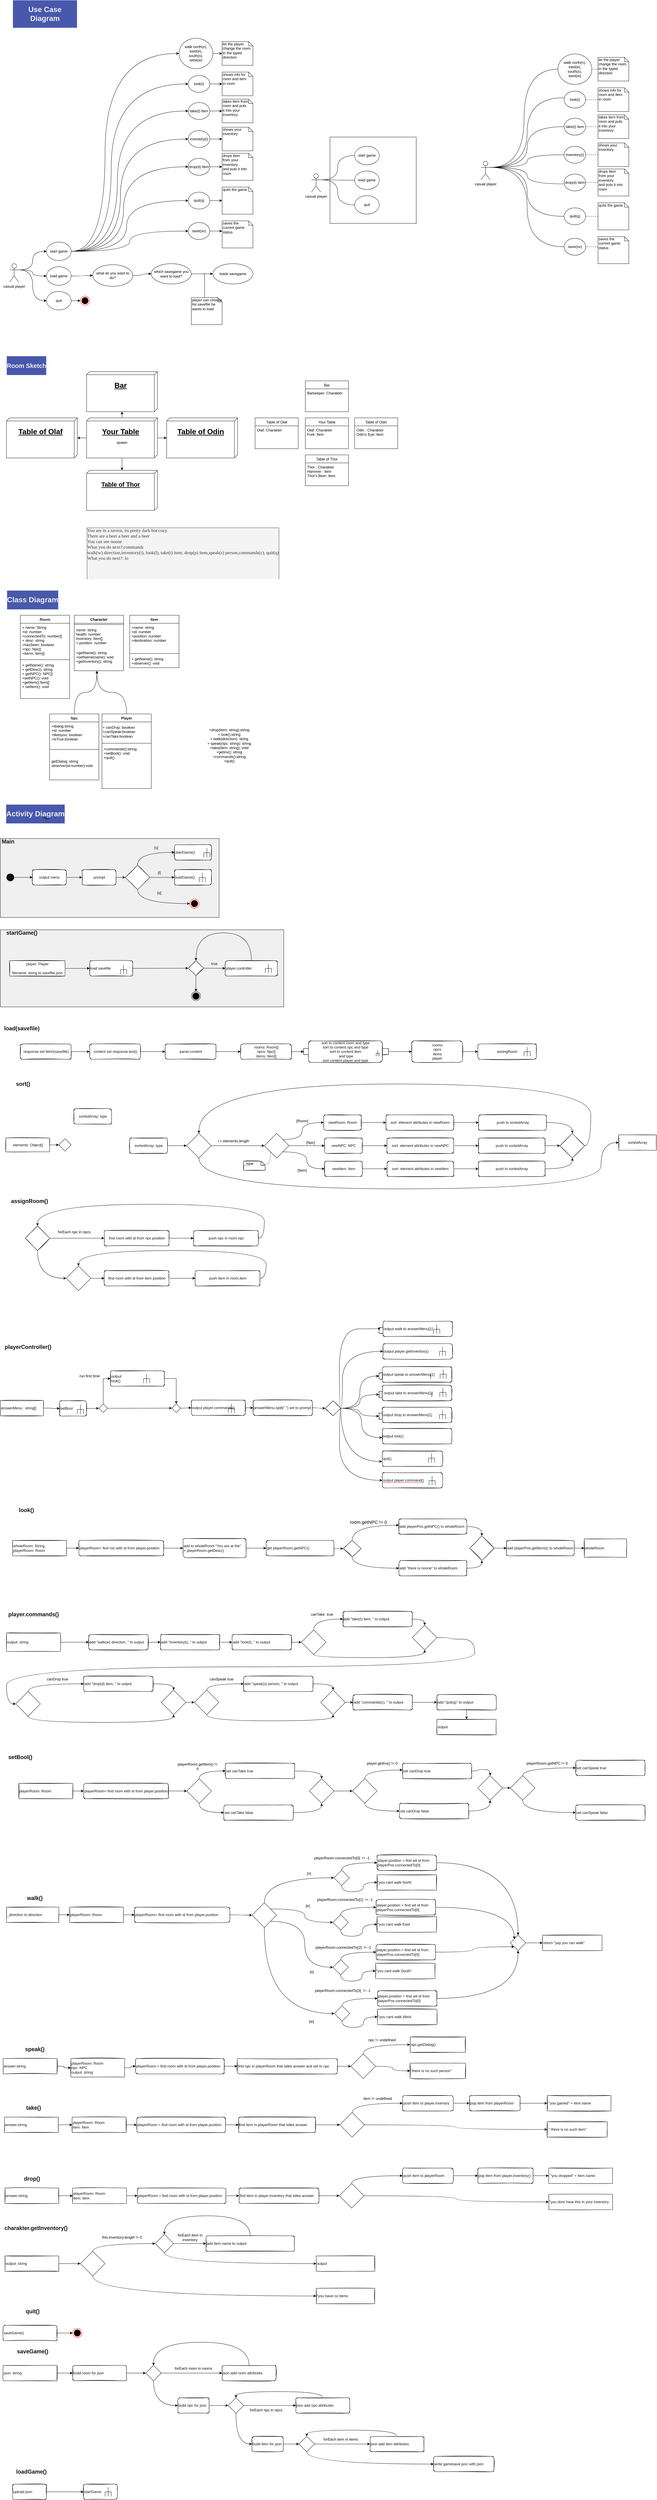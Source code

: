 <mxfile version="13.4.4" type="device"><diagram id="fQ7Sv9YRqC8eRst4hwha" name="Page-1"><mxGraphModel dx="5688" dy="4333" grid="1" gridSize="10" guides="1" tooltips="1" connect="1" arrows="1" fold="1" page="1" pageScale="1" pageWidth="1654" pageHeight="1169" math="0" shadow="0"><root><mxCell id="0"/><mxCell id="1" parent="0"/><mxCell id="-zzk_WreZWDEIHwRssD2-140" value="" style="rounded=0;whiteSpace=wrap;html=1;strokeColor=#000000;fillColor=#F0F0F0;gradientColor=none;" parent="1" vertex="1"><mxGeometry y="1860" width="920" height="250" as="geometry"/></mxCell><mxCell id="-zzk_WreZWDEIHwRssD2-139" value="" style="rounded=0;whiteSpace=wrap;html=1;strokeColor=#000000;fillColor=#F0F0F0;gradientColor=none;" parent="1" vertex="1"><mxGeometry y="1564" width="710" height="256" as="geometry"/></mxCell><mxCell id="i3T_nHz5KeLmMNCxhjDy-29" value="Character" style="swimlane;fontStyle=1;align=center;verticalAlign=top;childLayout=stackLayout;horizontal=1;startSize=26;horizontalStack=0;resizeParent=1;resizeParentMax=0;resizeLast=0;collapsible=1;marginBottom=0;" parent="1" vertex="1"><mxGeometry x="240" y="840" width="160" height="180" as="geometry"/></mxCell><mxCell id="i3T_nHz5KeLmMNCxhjDy-31" value="" style="line;strokeWidth=1;fillColor=none;align=left;verticalAlign=middle;spacingTop=-1;spacingLeft=3;spacingRight=3;rotatable=0;labelPosition=right;points=[];portConstraint=eastwest;" parent="i3T_nHz5KeLmMNCxhjDy-29" vertex="1"><mxGeometry y="26" width="160" height="8" as="geometry"/></mxCell><mxCell id="i3T_nHz5KeLmMNCxhjDy-30" value="name: string&#xA;health: number&#xA;Inventory: Item[]&#xA;+ position: number&#xA;&#xA;" style="text;strokeColor=none;fillColor=none;align=left;verticalAlign=top;spacingLeft=4;spacingRight=4;overflow=hidden;rotatable=0;points=[[0,0.5],[1,0.5]];portConstraint=eastwest;" parent="i3T_nHz5KeLmMNCxhjDy-29" vertex="1"><mxGeometry y="34" width="160" height="74" as="geometry"/></mxCell><mxCell id="i3T_nHz5KeLmMNCxhjDy-32" value="+getName(): string&#xA;+setName(name): void&#xA;+getInventory(): string&#xA;" style="text;strokeColor=none;fillColor=none;align=left;verticalAlign=top;spacingLeft=4;spacingRight=4;overflow=hidden;rotatable=0;points=[[0,0.5],[1,0.5]];portConstraint=eastwest;" parent="i3T_nHz5KeLmMNCxhjDy-29" vertex="1"><mxGeometry y="108" width="160" height="72" as="geometry"/></mxCell><mxCell id="i3T_nHz5KeLmMNCxhjDy-69" value="Npc" style="swimlane;fontStyle=1;align=center;verticalAlign=top;childLayout=stackLayout;horizontal=1;startSize=26;horizontalStack=0;resizeParent=1;resizeParentMax=0;resizeLast=0;collapsible=1;marginBottom=0;labelBackgroundColor=none;fontColor=#1F1F1F;" parent="1" vertex="1"><mxGeometry x="160" y="1160" width="160" height="214" as="geometry"/></mxCell><mxCell id="i3T_nHz5KeLmMNCxhjDy-72" value="+dialog:string&#xA;+id: number&#xA;+likesyou: boolean&#xA;+isTrue:boolean" style="text;strokeColor=none;fillColor=none;align=left;verticalAlign=top;spacingLeft=4;spacingRight=4;overflow=hidden;rotatable=0;points=[[0,0.5],[1,0.5]];portConstraint=eastwest;" parent="i3T_nHz5KeLmMNCxhjDy-69" vertex="1"><mxGeometry y="26" width="160" height="64" as="geometry"/></mxCell><mxCell id="i3T_nHz5KeLmMNCxhjDy-71" value="" style="line;strokeWidth=1;fillColor=none;align=left;verticalAlign=middle;spacingTop=-1;spacingLeft=3;spacingRight=3;rotatable=0;labelPosition=right;points=[];portConstraint=eastwest;" parent="i3T_nHz5KeLmMNCxhjDy-69" vertex="1"><mxGeometry y="90" width="160" height="50" as="geometry"/></mxCell><mxCell id="i3T_nHz5KeLmMNCxhjDy-70" value="getDialog: string&#xA;observer(id:number):void" style="text;strokeColor=none;fillColor=none;align=left;verticalAlign=top;spacingLeft=4;spacingRight=4;overflow=hidden;rotatable=0;points=[[0,0.5],[1,0.5]];portConstraint=eastwest;" parent="i3T_nHz5KeLmMNCxhjDy-69" vertex="1"><mxGeometry y="140" width="160" height="74" as="geometry"/></mxCell><mxCell id="C3jYvNcYl13xdUr3pvq2-108" value="Player" style="swimlane;fontStyle=1;align=center;verticalAlign=top;childLayout=stackLayout;horizontal=1;startSize=26;horizontalStack=0;resizeParent=1;resizeParentMax=0;resizeLast=0;collapsible=1;marginBottom=0;labelBackgroundColor=none;fontColor=#121212;" parent="1" vertex="1"><mxGeometry x="330" y="1160" width="160" height="242" as="geometry"/></mxCell><mxCell id="nzZFM0c6RNspR9O4oyT7-1" value="&lt;div&gt;+ canDrop: boolean&lt;/div&gt;+canSpeak:boolean&lt;div&gt;+canTake:boolean&lt;/div&gt;" style="text;html=1;strokeColor=none;fillColor=none;align=left;verticalAlign=middle;whiteSpace=wrap;rounded=0;" parent="C3jYvNcYl13xdUr3pvq2-108" vertex="1"><mxGeometry y="26" width="160" height="64" as="geometry"/></mxCell><mxCell id="C3jYvNcYl13xdUr3pvq2-110" value="" style="line;strokeWidth=1;fillColor=none;align=left;verticalAlign=middle;spacingTop=-1;spacingLeft=3;spacingRight=3;rotatable=0;labelPosition=right;points=[];portConstraint=eastwest;" parent="C3jYvNcYl13xdUr3pvq2-108" vertex="1"><mxGeometry y="90" width="160" height="10" as="geometry"/></mxCell><mxCell id="C3jYvNcYl13xdUr3pvq2-111" value="+commands():string&#xA;+setBool(): void&#xA;+quit()&#xA;&#xA;" style="text;strokeColor=none;fillColor=none;align=left;verticalAlign=top;spacingLeft=4;spacingRight=4;overflow=hidden;rotatable=0;points=[[0,0.5],[1,0.5]];portConstraint=eastwest;" parent="C3jYvNcYl13xdUr3pvq2-108" vertex="1"><mxGeometry y="100" width="160" height="142" as="geometry"/></mxCell><mxCell id="C3jYvNcYl13xdUr3pvq2-112" value="Item" style="swimlane;fontStyle=1;align=center;verticalAlign=top;childLayout=stackLayout;horizontal=1;startSize=26;horizontalStack=0;resizeParent=1;resizeParentMax=0;resizeLast=0;collapsible=1;marginBottom=0;labelBackgroundColor=none;fontColor=#0D0D0D;" parent="1" vertex="1"><mxGeometry x="420" y="840" width="160" height="170" as="geometry"/></mxCell><mxCell id="C3jYvNcYl13xdUr3pvq2-113" value="+name: string&#xA;+id: number&#xA;+position: number&#xA;+destination: number&#xA;" style="text;strokeColor=none;fillColor=none;align=left;verticalAlign=top;spacingLeft=4;spacingRight=4;overflow=hidden;rotatable=0;points=[[0,0.5],[1,0.5]];portConstraint=eastwest;" parent="C3jYvNcYl13xdUr3pvq2-112" vertex="1"><mxGeometry y="26" width="160" height="94" as="geometry"/></mxCell><mxCell id="C3jYvNcYl13xdUr3pvq2-114" value="" style="line;strokeWidth=1;fillColor=none;align=left;verticalAlign=middle;spacingTop=-1;spacingLeft=3;spacingRight=3;rotatable=0;labelPosition=right;points=[];portConstraint=eastwest;" parent="C3jYvNcYl13xdUr3pvq2-112" vertex="1"><mxGeometry y="120" width="160" height="8" as="geometry"/></mxCell><mxCell id="C3jYvNcYl13xdUr3pvq2-115" value="+ getName(): string&#xA;+observer(): void&#xA;" style="text;strokeColor=none;fillColor=none;align=left;verticalAlign=top;spacingLeft=4;spacingRight=4;overflow=hidden;rotatable=0;points=[[0,0.5],[1,0.5]];portConstraint=eastwest;" parent="C3jYvNcYl13xdUr3pvq2-112" vertex="1"><mxGeometry y="128" width="160" height="42" as="geometry"/></mxCell><mxCell id="C3jYvNcYl13xdUr3pvq2-104" value="Room" style="swimlane;fontStyle=1;align=center;verticalAlign=top;childLayout=stackLayout;horizontal=1;startSize=26;horizontalStack=0;resizeParent=1;resizeParentMax=0;resizeLast=0;collapsible=1;marginBottom=0;labelBackgroundColor=none;fontColor=#1C1C1C;" parent="1" vertex="1"><mxGeometry x="65" y="840" width="160" height="270" as="geometry"/></mxCell><mxCell id="C3jYvNcYl13xdUr3pvq2-105" value="+ name: String&#xA;+id: number&#xA;+connectedTo: number[]&#xA;+ desc: string&#xA;+hasSeen: boolean&#xA;+npc: Npc[]&#xA;+items: Item[]&#xA;&#xA;" style="text;strokeColor=none;fillColor=none;align=left;verticalAlign=top;spacingLeft=4;spacingRight=4;overflow=hidden;rotatable=0;points=[[0,0.5],[1,0.5]];portConstraint=eastwest;" parent="C3jYvNcYl13xdUr3pvq2-104" vertex="1"><mxGeometry y="26" width="160" height="114" as="geometry"/></mxCell><mxCell id="C3jYvNcYl13xdUr3pvq2-106" value="" style="line;strokeWidth=1;fillColor=none;align=left;verticalAlign=middle;spacingTop=-1;spacingLeft=3;spacingRight=3;rotatable=0;labelPosition=right;points=[];portConstraint=eastwest;" parent="C3jYvNcYl13xdUr3pvq2-104" vertex="1"><mxGeometry y="140" width="160" height="8" as="geometry"/></mxCell><mxCell id="C3jYvNcYl13xdUr3pvq2-107" value="+ getName(): string&#xA;+ getDesc(): string&#xA;+ getNPC(): NPC[]&#xA;+setNPC(): void&#xA; +getItem():Item[]&#xA;+ setItem(): void" style="text;strokeColor=none;fillColor=none;align=left;verticalAlign=top;spacingLeft=4;spacingRight=4;overflow=hidden;rotatable=0;points=[[0,0.5],[1,0.5]];portConstraint=eastwest;" parent="C3jYvNcYl13xdUr3pvq2-104" vertex="1"><mxGeometry y="148" width="160" height="122" as="geometry"/></mxCell><mxCell id="YNAxWDrKmiSUXvWTYOqP-115" value="" style="html=1;labelBackgroundColor=none;fontColor=#121212;rounded=1;sketch=1;shadow=0;glass=0;align=left;" parent="1" vertex="1"><mxGeometry x="1229.24" y="3149" width="20" height="20" as="geometry"/></mxCell><mxCell id="YNAxWDrKmiSUXvWTYOqP-114" value="" style="html=1;labelBackgroundColor=none;fontColor=#121212;rounded=1;sketch=1;shadow=0;glass=0;align=left;" parent="1" vertex="1"><mxGeometry x="1229.24" y="3297" width="20" height="20" as="geometry"/></mxCell><mxCell id="YNAxWDrKmiSUXvWTYOqP-113" value="" style="html=1;labelBackgroundColor=none;fontColor=#121212;rounded=1;sketch=1;shadow=0;glass=0;align=left;" parent="1" vertex="1"><mxGeometry x="1229.24" y="3357" width="20" height="20" as="geometry"/></mxCell><mxCell id="YNAxWDrKmiSUXvWTYOqP-112" value="" style="html=1;labelBackgroundColor=none;fontColor=#121212;rounded=1;sketch=1;shadow=0;glass=0;align=left;" parent="1" vertex="1"><mxGeometry x="1229.24" y="3427" width="20" height="20" as="geometry"/></mxCell><mxCell id="YNAxWDrKmiSUXvWTYOqP-14" style="edgeStyle=orthogonalEdgeStyle;rounded=0;orthogonalLoop=1;jettySize=auto;html=1;exitX=1;exitY=0.5;exitDx=0;exitDy=0;" parent="1" source="YNAxWDrKmiSUXvWTYOqP-13" target="muE44Errjw4DOGiGkXm5-38" edge="1"><mxGeometry relative="1" as="geometry"/></mxCell><mxCell id="YNAxWDrKmiSUXvWTYOqP-13" value="" style="html=1;labelBackgroundColor=none;fontColor=#121212;rounded=1;sketch=1;shadow=0;glass=0;" parent="1" vertex="1"><mxGeometry x="1232.49" y="2245" width="27.51" height="20" as="geometry"/></mxCell><mxCell id="YNAxWDrKmiSUXvWTYOqP-1" value="" style="html=1;labelBackgroundColor=none;fontColor=#121212;rounded=1;sketch=1;shadow=0;glass=0;" parent="1" vertex="1"><mxGeometry x="984.5" y="2245" width="27.51" height="20" as="geometry"/></mxCell><mxCell id="i3T_nHz5KeLmMNCxhjDy-21" value="" style="whiteSpace=wrap;html=1;aspect=fixed;" parent="1" vertex="1"><mxGeometry x="1070" y="-710.64" width="280" height="280" as="geometry"/></mxCell><mxCell id="C3jYvNcYl13xdUr3pvq2-70" style="edgeStyle=orthogonalEdgeStyle;orthogonalLoop=1;jettySize=auto;html=1;exitX=1;exitY=0.5;exitDx=0;exitDy=0;entryX=0;entryY=0.5;entryDx=0;entryDy=0;fontColor=#EDEDED;strokeColor=none;curved=1;" parent="1" source="C3jYvNcYl13xdUr3pvq2-3" target="C3jYvNcYl13xdUr3pvq2-21" edge="1"><mxGeometry relative="1" as="geometry"/></mxCell><mxCell id="C3jYvNcYl13xdUr3pvq2-71" style="edgeStyle=orthogonalEdgeStyle;curved=1;orthogonalLoop=1;jettySize=auto;html=1;exitX=1;exitY=0.5;exitDx=0;exitDy=0;entryX=0;entryY=0.5;entryDx=0;entryDy=0;strokeColor=#000000;fontColor=#EDEDED;" parent="1" source="C3jYvNcYl13xdUr3pvq2-3" target="C3jYvNcYl13xdUr3pvq2-21" edge="1"><mxGeometry relative="1" as="geometry"><Array as="points"><mxPoint x="340" y="-340"/><mxPoint x="340" y="-982"/></Array></mxGeometry></mxCell><mxCell id="C3jYvNcYl13xdUr3pvq2-72" style="edgeStyle=orthogonalEdgeStyle;curved=1;orthogonalLoop=1;jettySize=auto;html=1;exitX=1;exitY=0.5;exitDx=0;exitDy=0;entryX=0;entryY=0.5;entryDx=0;entryDy=0;strokeColor=#000000;fontColor=#EDEDED;" parent="1" source="C3jYvNcYl13xdUr3pvq2-3" target="C3jYvNcYl13xdUr3pvq2-22" edge="1"><mxGeometry relative="1" as="geometry"><Array as="points"><mxPoint x="360" y="-340"/><mxPoint x="360" y="-883"/></Array></mxGeometry></mxCell><mxCell id="C3jYvNcYl13xdUr3pvq2-73" style="edgeStyle=orthogonalEdgeStyle;curved=1;orthogonalLoop=1;jettySize=auto;html=1;exitX=1;exitY=0.5;exitDx=0;exitDy=0;entryX=0;entryY=0.5;entryDx=0;entryDy=0;strokeColor=#000000;fontColor=#EDEDED;" parent="1" source="C3jYvNcYl13xdUr3pvq2-3" target="C3jYvNcYl13xdUr3pvq2-23" edge="1"><mxGeometry relative="1" as="geometry"><Array as="points"><mxPoint x="380" y="-340"/><mxPoint x="380" y="-795"/></Array></mxGeometry></mxCell><mxCell id="C3jYvNcYl13xdUr3pvq2-74" style="edgeStyle=orthogonalEdgeStyle;curved=1;orthogonalLoop=1;jettySize=auto;html=1;exitX=1;exitY=0.5;exitDx=0;exitDy=0;entryX=0;entryY=0.5;entryDx=0;entryDy=0;strokeColor=#000000;fontColor=#EDEDED;" parent="1" source="C3jYvNcYl13xdUr3pvq2-3" target="C3jYvNcYl13xdUr3pvq2-24" edge="1"><mxGeometry relative="1" as="geometry"><Array as="points"><mxPoint x="390" y="-340"/><mxPoint x="390" y="-704"/></Array></mxGeometry></mxCell><mxCell id="C3jYvNcYl13xdUr3pvq2-75" style="edgeStyle=orthogonalEdgeStyle;curved=1;orthogonalLoop=1;jettySize=auto;html=1;exitX=1;exitY=0.5;exitDx=0;exitDy=0;entryX=0;entryY=0.5;entryDx=0;entryDy=0;strokeColor=#000000;fontColor=#EDEDED;" parent="1" source="C3jYvNcYl13xdUr3pvq2-3" target="C3jYvNcYl13xdUr3pvq2-25" edge="1"><mxGeometry relative="1" as="geometry"><Array as="points"><mxPoint x="400" y="-340"/><mxPoint x="400" y="-614"/></Array></mxGeometry></mxCell><mxCell id="C3jYvNcYl13xdUr3pvq2-76" style="edgeStyle=orthogonalEdgeStyle;curved=1;orthogonalLoop=1;jettySize=auto;html=1;exitX=1;exitY=0.5;exitDx=0;exitDy=0;entryX=0;entryY=0.5;entryDx=0;entryDy=0;strokeColor=#000000;fontColor=#EDEDED;" parent="1" source="C3jYvNcYl13xdUr3pvq2-3" target="C3jYvNcYl13xdUr3pvq2-26" edge="1"><mxGeometry relative="1" as="geometry"><Array as="points"><mxPoint x="410" y="-340"/><mxPoint x="410" y="-504"/></Array></mxGeometry></mxCell><mxCell id="C3jYvNcYl13xdUr3pvq2-77" style="edgeStyle=orthogonalEdgeStyle;curved=1;orthogonalLoop=1;jettySize=auto;html=1;exitX=1;exitY=0.5;exitDx=0;exitDy=0;entryX=0;entryY=0.5;entryDx=0;entryDy=0;strokeColor=#000000;fontColor=#EDEDED;" parent="1" source="C3jYvNcYl13xdUr3pvq2-3" target="C3jYvNcYl13xdUr3pvq2-27" edge="1"><mxGeometry relative="1" as="geometry"/></mxCell><mxCell id="C3jYvNcYl13xdUr3pvq2-3" value="start game" style="ellipse;whiteSpace=wrap;html=1;" parent="1" vertex="1"><mxGeometry x="150" y="-370" width="80" height="60" as="geometry"/></mxCell><mxCell id="C3jYvNcYl13xdUr3pvq2-86" style="edgeStyle=orthogonalEdgeStyle;curved=1;orthogonalLoop=1;jettySize=auto;html=1;exitX=1;exitY=0.333;exitDx=0;exitDy=0;exitPerimeter=0;entryX=0;entryY=0.5;entryDx=0;entryDy=0;strokeColor=#000000;fontColor=#EDEDED;" parent="1" source="C3jYvNcYl13xdUr3pvq2-8" target="C3jYvNcYl13xdUr3pvq2-3" edge="1"><mxGeometry relative="1" as="geometry"/></mxCell><mxCell id="C3jYvNcYl13xdUr3pvq2-87" style="edgeStyle=orthogonalEdgeStyle;curved=1;orthogonalLoop=1;jettySize=auto;html=1;exitX=1;exitY=0.333;exitDx=0;exitDy=0;exitPerimeter=0;entryX=0;entryY=0.5;entryDx=0;entryDy=0;strokeColor=#000000;fontColor=#EDEDED;" parent="1" source="C3jYvNcYl13xdUr3pvq2-8" target="C3jYvNcYl13xdUr3pvq2-12" edge="1"><mxGeometry relative="1" as="geometry"/></mxCell><mxCell id="C3jYvNcYl13xdUr3pvq2-88" style="edgeStyle=orthogonalEdgeStyle;curved=1;orthogonalLoop=1;jettySize=auto;html=1;exitX=1;exitY=0.333;exitDx=0;exitDy=0;exitPerimeter=0;entryX=0;entryY=0.5;entryDx=0;entryDy=0;strokeColor=#000000;fontColor=#EDEDED;" parent="1" source="C3jYvNcYl13xdUr3pvq2-8" target="C3jYvNcYl13xdUr3pvq2-13" edge="1"><mxGeometry relative="1" as="geometry"/></mxCell><mxCell id="C3jYvNcYl13xdUr3pvq2-8" value="casual player" style="shape=umlActor;verticalLabelPosition=bottom;verticalAlign=top;html=1;" parent="1" vertex="1"><mxGeometry x="30" y="-300" width="30" height="60" as="geometry"/></mxCell><mxCell id="C3jYvNcYl13xdUr3pvq2-78" style="edgeStyle=orthogonalEdgeStyle;curved=1;orthogonalLoop=1;jettySize=auto;html=1;exitX=1;exitY=0.5;exitDx=0;exitDy=0;entryX=0;entryY=0.5;entryDx=0;entryDy=0;strokeColor=#000000;fontColor=#EDEDED;" parent="1" source="C3jYvNcYl13xdUr3pvq2-12" target="C3jYvNcYl13xdUr3pvq2-19" edge="1"><mxGeometry relative="1" as="geometry"/></mxCell><mxCell id="C3jYvNcYl13xdUr3pvq2-12" value="load game" style="ellipse;whiteSpace=wrap;html=1;" parent="1" vertex="1"><mxGeometry x="150" y="-290" width="80" height="60" as="geometry"/></mxCell><mxCell id="C3jYvNcYl13xdUr3pvq2-18" style="edgeStyle=orthogonalEdgeStyle;rounded=0;orthogonalLoop=1;jettySize=auto;html=1;exitX=1;exitY=0.5;exitDx=0;exitDy=0;entryX=0;entryY=0.5;entryDx=0;entryDy=0;" parent="1" source="C3jYvNcYl13xdUr3pvq2-13" target="C3jYvNcYl13xdUr3pvq2-17" edge="1"><mxGeometry relative="1" as="geometry"/></mxCell><mxCell id="C3jYvNcYl13xdUr3pvq2-13" value="quit" style="ellipse;whiteSpace=wrap;html=1;" parent="1" vertex="1"><mxGeometry x="150" y="-210" width="80" height="60" as="geometry"/></mxCell><mxCell id="C3jYvNcYl13xdUr3pvq2-17" value="" style="ellipse;html=1;shape=endState;fillColor=#000000;strokeColor=#ff0000;" parent="1" vertex="1"><mxGeometry x="260" y="-195" width="30" height="30" as="geometry"/></mxCell><mxCell id="C3jYvNcYl13xdUr3pvq2-50" value="" style="group;container=1;" parent="1" vertex="1" connectable="0"><mxGeometry x="290" y="-610" width="460" height="680" as="geometry"><mxRectangle x="290" y="-550" width="50" height="40" as="alternateBounds"/></mxGeometry></mxCell><mxCell id="C3jYvNcYl13xdUr3pvq2-79" style="edgeStyle=orthogonalEdgeStyle;curved=1;orthogonalLoop=1;jettySize=auto;html=1;exitX=1;exitY=0.5;exitDx=0;exitDy=0;strokeColor=#000000;fontColor=#EDEDED;" parent="C3jYvNcYl13xdUr3pvq2-50" source="C3jYvNcYl13xdUr3pvq2-19" target="C3jYvNcYl13xdUr3pvq2-15" edge="1"><mxGeometry relative="1" as="geometry"/></mxCell><mxCell id="C3jYvNcYl13xdUr3pvq2-19" value="what do you want to do?" style="ellipse;whiteSpace=wrap;html=1;" parent="C3jYvNcYl13xdUr3pvq2-50" vertex="1"><mxGeometry x="10" y="313.292" width="130" height="70.194" as="geometry"/></mxCell><mxCell id="C3jYvNcYl13xdUr3pvq2-80" style="edgeStyle=orthogonalEdgeStyle;curved=1;orthogonalLoop=1;jettySize=auto;html=1;exitX=1;exitY=0.5;exitDx=0;exitDy=0;entryX=0;entryY=0.5;entryDx=0;entryDy=0;strokeColor=#000000;fontColor=#EDEDED;" parent="C3jYvNcYl13xdUr3pvq2-50" source="C3jYvNcYl13xdUr3pvq2-15" target="C3jYvNcYl13xdUr3pvq2-51" edge="1"><mxGeometry relative="1" as="geometry"/></mxCell><mxCell id="C3jYvNcYl13xdUr3pvq2-15" value="which savegame you want to load?" style="ellipse;whiteSpace=wrap;html=1;" parent="C3jYvNcYl13xdUr3pvq2-50" vertex="1"><mxGeometry x="200" y="310.001" width="130" height="65.806" as="geometry"/></mxCell><mxCell id="C3jYvNcYl13xdUr3pvq2-51" value="loads savegame" style="ellipse;whiteSpace=wrap;html=1;" parent="C3jYvNcYl13xdUr3pvq2-50" vertex="1"><mxGeometry x="400" y="310.001" width="130" height="65.806" as="geometry"/></mxCell><mxCell id="C3jYvNcYl13xdUr3pvq2-53" value="player can choose his savefile he wants to load" style="shape=note;whiteSpace=wrap;html=1;size=14;verticalAlign=top;align=left;spacingTop=-6;" parent="C3jYvNcYl13xdUr3pvq2-50" vertex="1"><mxGeometry x="330" y="420.003" width="100" height="87.742" as="geometry"/></mxCell><mxCell id="C3jYvNcYl13xdUr3pvq2-55" value="&lt;h1&gt;&lt;span style=&quot;&quot;&gt;&lt;font style=&quot;font-size: 20px&quot;&gt;Room Sketch&lt;/font&gt;&lt;/span&gt;&lt;/h1&gt;" style="text;html=1;strokeColor=none;fillColor=none;align=center;verticalAlign=middle;whiteSpace=wrap;rounded=0;labelBackgroundColor=#4758AD;labelBorderColor=none;fontColor=#EDEDED;" parent="1" vertex="1"><mxGeometry x="20" y="10" width="130" height="40" as="geometry"/></mxCell><mxCell id="C3jYvNcYl13xdUr3pvq2-59" value="" style="edgeStyle=orthogonalEdgeStyle;rounded=0;orthogonalLoop=1;jettySize=auto;html=1;" parent="1" source="C3jYvNcYl13xdUr3pvq2-57" target="C3jYvNcYl13xdUr3pvq2-58" edge="1"><mxGeometry relative="1" as="geometry"/></mxCell><mxCell id="C3jYvNcYl13xdUr3pvq2-61" value="" style="edgeStyle=orthogonalEdgeStyle;rounded=0;orthogonalLoop=1;jettySize=auto;html=1;" parent="1" source="C3jYvNcYl13xdUr3pvq2-57" target="C3jYvNcYl13xdUr3pvq2-60" edge="1"><mxGeometry relative="1" as="geometry"/></mxCell><mxCell id="C3jYvNcYl13xdUr3pvq2-63" value="" style="edgeStyle=orthogonalEdgeStyle;rounded=0;orthogonalLoop=1;jettySize=auto;html=1;" parent="1" source="C3jYvNcYl13xdUr3pvq2-57" target="C3jYvNcYl13xdUr3pvq2-62" edge="1"><mxGeometry relative="1" as="geometry"/></mxCell><mxCell id="C3jYvNcYl13xdUr3pvq2-65" value="" style="edgeStyle=orthogonalEdgeStyle;rounded=0;orthogonalLoop=1;jettySize=auto;html=1;" parent="1" source="C3jYvNcYl13xdUr3pvq2-57" target="C3jYvNcYl13xdUr3pvq2-64" edge="1"><mxGeometry relative="1" as="geometry"/></mxCell><mxCell id="C3jYvNcYl13xdUr3pvq2-57" value="&lt;h1&gt;Your Table&lt;/h1&gt;" style="verticalAlign=top;align=center;spacingTop=8;spacingLeft=2;spacingRight=12;shape=cube;size=10;direction=south;fontStyle=4;html=1;" parent="1" vertex="1"><mxGeometry x="280" y="200" width="230" height="130" as="geometry"/></mxCell><mxCell id="C3jYvNcYl13xdUr3pvq2-64" value="&lt;blockquote&gt;&lt;h1&gt;&lt;font style=&quot;font-size: 20px&quot;&gt;Table of Thor&lt;/font&gt;&lt;/h1&gt;&lt;/blockquote&gt;" style="verticalAlign=top;align=center;spacingTop=8;spacingLeft=2;spacingRight=12;shape=cube;size=10;direction=south;fontStyle=4;html=1;" parent="1" vertex="1"><mxGeometry x="280" y="370" width="230" height="130" as="geometry"/></mxCell><mxCell id="C3jYvNcYl13xdUr3pvq2-62" value="&lt;h1&gt;Table of Olaf&lt;/h1&gt;" style="verticalAlign=top;align=center;spacingTop=8;spacingLeft=2;spacingRight=12;shape=cube;size=10;direction=south;fontStyle=4;html=1;" parent="1" vertex="1"><mxGeometry x="20" y="200" width="230" height="130" as="geometry"/></mxCell><mxCell id="C3jYvNcYl13xdUr3pvq2-60" value="&lt;h1&gt;Table of Odin&lt;/h1&gt;" style="verticalAlign=top;align=center;spacingTop=8;spacingLeft=2;spacingRight=12;shape=cube;size=10;direction=south;fontStyle=4;html=1;" parent="1" vertex="1"><mxGeometry x="540" y="200" width="230" height="130" as="geometry"/></mxCell><mxCell id="C3jYvNcYl13xdUr3pvq2-58" value="&lt;h1&gt;Bar&lt;/h1&gt;" style="verticalAlign=top;align=center;spacingTop=8;spacingLeft=2;spacingRight=12;shape=cube;size=10;direction=south;fontStyle=4;html=1;" parent="1" vertex="1"><mxGeometry x="280" y="50" width="230" height="130" as="geometry"/></mxCell><mxCell id="C3jYvNcYl13xdUr3pvq2-67" value="&lt;h1&gt;Use Case Diagram&lt;/h1&gt;" style="text;html=1;strokeColor=none;fillColor=none;align=center;verticalAlign=middle;whiteSpace=wrap;rounded=0;labelBackgroundColor=#4758AD;labelBorderColor=none;fontColor=#EDEDED;" parent="1" vertex="1"><mxGeometry x="40" y="-1130" width="210" height="40" as="geometry"/></mxCell><mxCell id="C3jYvNcYl13xdUr3pvq2-25" value="drop(d) item" style="ellipse;whiteSpace=wrap;html=1;" parent="1" vertex="1"><mxGeometry x="610" y="-641.608" width="70" height="54.839" as="geometry"/></mxCell><mxCell id="C3jYvNcYl13xdUr3pvq2-26" value="quit(q)" style="ellipse;whiteSpace=wrap;html=1;" parent="1" vertex="1"><mxGeometry x="610" y="-531.931" width="70" height="54.839" as="geometry"/></mxCell><mxCell id="C3jYvNcYl13xdUr3pvq2-34" value="" style="group" parent="1" vertex="1" connectable="0"><mxGeometry x="610" y="-921.286" width="210" height="76.774" as="geometry"/></mxCell><mxCell id="C3jYvNcYl13xdUr3pvq2-22" value="look(l)" style="ellipse;whiteSpace=wrap;html=1;" parent="C3jYvNcYl13xdUr3pvq2-34" vertex="1"><mxGeometry y="10.968" width="70" height="54.839" as="geometry"/></mxCell><mxCell id="C3jYvNcYl13xdUr3pvq2-28" value="&lt;div&gt;shows info for &lt;br&gt;&lt;/div&gt;&lt;div&gt;room and item&lt;/div&gt;&lt;div&gt;in room&lt;br&gt;&lt;/div&gt;" style="shape=note;whiteSpace=wrap;html=1;size=14;verticalAlign=top;align=left;spacingTop=-6;" parent="C3jYvNcYl13xdUr3pvq2-34" vertex="1"><mxGeometry x="110" width="100" height="76.774" as="geometry"/></mxCell><mxCell id="C3jYvNcYl13xdUr3pvq2-33" value="&lt;div&gt;let the player&lt;/div&gt;&lt;div&gt;change the room&lt;/div&gt;&lt;div&gt;in the typed &lt;br&gt;&lt;/div&gt;&lt;div&gt;direction&lt;br&gt;&lt;/div&gt;" style="shape=note;whiteSpace=wrap;html=1;size=14;verticalAlign=top;align=left;spacingTop=-6;" parent="1" vertex="1"><mxGeometry x="720" y="-1019.995" width="100" height="76.774" as="geometry"/></mxCell><mxCell id="C3jYvNcYl13xdUr3pvq2-36" style="edgeStyle=orthogonalEdgeStyle;rounded=0;orthogonalLoop=1;jettySize=auto;html=1;exitX=1;exitY=0.5;exitDx=0;exitDy=0;" parent="1" source="C3jYvNcYl13xdUr3pvq2-22" edge="1"><mxGeometry relative="1" as="geometry"><mxPoint x="720" y="-882.585" as="targetPoint"/></mxGeometry></mxCell><mxCell id="C3jYvNcYl13xdUr3pvq2-37" value="" style="group" parent="1" vertex="1" connectable="0"><mxGeometry x="610" y="-833.544" width="210" height="76.774" as="geometry"/></mxCell><mxCell id="C3jYvNcYl13xdUr3pvq2-23" value="take(t) item" style="ellipse;whiteSpace=wrap;html=1;" parent="C3jYvNcYl13xdUr3pvq2-37" vertex="1"><mxGeometry y="10.968" width="70" height="54.839" as="geometry"/></mxCell><mxCell id="C3jYvNcYl13xdUr3pvq2-31" value="&lt;div&gt;takes item from&lt;/div&gt;&lt;div&gt;room and puts&lt;/div&gt;&lt;div&gt;it into your&lt;/div&gt;&lt;div&gt;inventory&lt;br&gt;&lt;/div&gt;" style="shape=note;whiteSpace=wrap;html=1;size=14;verticalAlign=top;align=left;spacingTop=-6;" parent="C3jYvNcYl13xdUr3pvq2-37" vertex="1"><mxGeometry x="110" width="100" height="76.774" as="geometry"/></mxCell><mxCell id="C3jYvNcYl13xdUr3pvq2-38" value="" style="group" parent="1" vertex="1" connectable="0"><mxGeometry x="610" y="-742.512" width="210" height="76.774" as="geometry"/></mxCell><mxCell id="C3jYvNcYl13xdUr3pvq2-24" value="inventory(i)" style="ellipse;whiteSpace=wrap;html=1;" parent="C3jYvNcYl13xdUr3pvq2-38" vertex="1"><mxGeometry y="10.968" width="70" height="54.839" as="geometry"/></mxCell><mxCell id="C3jYvNcYl13xdUr3pvq2-32" value="shows your inventory" style="shape=note;whiteSpace=wrap;html=1;size=14;verticalAlign=top;align=left;spacingTop=-6;" parent="C3jYvNcYl13xdUr3pvq2-38" vertex="1"><mxGeometry x="110" width="100" height="76.774" as="geometry"/></mxCell><mxCell id="C3jYvNcYl13xdUr3pvq2-42" value="&lt;div&gt;drops item&lt;/div&gt;&lt;div&gt;from your inventory&lt;/div&gt;&lt;div&gt;and puts it into room&lt;br&gt;&lt;/div&gt;" style="shape=note;whiteSpace=wrap;html=1;size=14;verticalAlign=top;align=left;spacingTop=-6;" parent="1" vertex="1"><mxGeometry x="720" y="-658.06" width="100" height="87.742" as="geometry"/></mxCell><mxCell id="C3jYvNcYl13xdUr3pvq2-47" style="edgeStyle=orthogonalEdgeStyle;rounded=0;orthogonalLoop=1;jettySize=auto;html=1;exitX=1;exitY=0.5;exitDx=0;exitDy=0;entryX=0;entryY=0.5;entryDx=0;entryDy=0;entryPerimeter=0;" parent="1" source="C3jYvNcYl13xdUr3pvq2-25" target="C3jYvNcYl13xdUr3pvq2-42" edge="1"><mxGeometry relative="1" as="geometry"/></mxCell><mxCell id="C3jYvNcYl13xdUr3pvq2-43" value="quits the game" style="shape=note;whiteSpace=wrap;html=1;size=14;verticalAlign=top;align=left;spacingTop=-6;" parent="1" vertex="1"><mxGeometry x="720" y="-548.383" width="100" height="87.742" as="geometry"/></mxCell><mxCell id="C3jYvNcYl13xdUr3pvq2-48" style="edgeStyle=orthogonalEdgeStyle;rounded=0;orthogonalLoop=1;jettySize=auto;html=1;exitX=1;exitY=0.5;exitDx=0;exitDy=0;entryX=0;entryY=0.5;entryDx=0;entryDy=0;entryPerimeter=0;" parent="1" source="C3jYvNcYl13xdUr3pvq2-26" target="C3jYvNcYl13xdUr3pvq2-43" edge="1"><mxGeometry relative="1" as="geometry"/></mxCell><mxCell id="C3jYvNcYl13xdUr3pvq2-49" style="edgeStyle=orthogonalEdgeStyle;rounded=0;orthogonalLoop=1;jettySize=auto;html=1;exitX=1;exitY=0.5;exitDx=0;exitDy=0;entryX=0;entryY=0.377;entryDx=0;entryDy=0;entryPerimeter=0;" parent="1" source="C3jYvNcYl13xdUr3pvq2-27" target="C3jYvNcYl13xdUr3pvq2-44" edge="1"><mxGeometry relative="1" as="geometry"/></mxCell><mxCell id="C3jYvNcYl13xdUr3pvq2-45" style="edgeStyle=orthogonalEdgeStyle;rounded=0;orthogonalLoop=1;jettySize=auto;html=1;exitX=1;exitY=0.5;exitDx=0;exitDy=0;" parent="1" source="C3jYvNcYl13xdUr3pvq2-23" edge="1"><mxGeometry relative="1" as="geometry"><mxPoint x="720" y="-794.843" as="targetPoint"/></mxGeometry></mxCell><mxCell id="C3jYvNcYl13xdUr3pvq2-46" style="edgeStyle=orthogonalEdgeStyle;rounded=0;orthogonalLoop=1;jettySize=auto;html=1;exitX=1;exitY=0.5;exitDx=0;exitDy=0;" parent="1" source="C3jYvNcYl13xdUr3pvq2-24" edge="1"><mxGeometry relative="1" as="geometry"><mxPoint x="720" y="-703.968" as="targetPoint"/></mxGeometry></mxCell><mxCell id="C3jYvNcYl13xdUr3pvq2-27" value="save(sv)" style="ellipse;whiteSpace=wrap;html=1;" parent="1" vertex="1"><mxGeometry x="610" y="-433.221" width="70" height="54.839" as="geometry"/></mxCell><mxCell id="C3jYvNcYl13xdUr3pvq2-44" value="&lt;div&gt;saves the &lt;br&gt;&lt;/div&gt;&lt;div&gt;current game status&lt;br&gt;&lt;/div&gt;" style="shape=note;whiteSpace=wrap;html=1;size=14;verticalAlign=top;align=left;spacingTop=-6;" parent="1" vertex="1"><mxGeometry x="720" y="-438.705" width="100" height="87.742" as="geometry"/></mxCell><mxCell id="C3jYvNcYl13xdUr3pvq2-35" value="" style="group" parent="1" vertex="1" connectable="0"><mxGeometry x="580" y="-1030.963" width="230" height="98.71" as="geometry"/></mxCell><mxCell id="C3jYvNcYl13xdUr3pvq2-21" value="&lt;div&gt;walk north(n),&lt;/div&gt;&lt;div&gt;east(e),&lt;/div&gt;&lt;div&gt;south(s),&lt;/div&gt;&lt;div&gt;west(w)&lt;/div&gt;" style="ellipse;whiteSpace=wrap;html=1;" parent="C3jYvNcYl13xdUr3pvq2-35" vertex="1"><mxGeometry width="110" height="98.71" as="geometry"/></mxCell><mxCell id="C3jYvNcYl13xdUr3pvq2-69" style="edgeStyle=orthogonalEdgeStyle;rounded=0;orthogonalLoop=1;jettySize=auto;html=1;exitX=1;exitY=0.5;exitDx=0;exitDy=0;entryX=0;entryY=0.5;entryDx=0;entryDy=0;entryPerimeter=0;fontColor=#EDEDED;" parent="1" source="C3jYvNcYl13xdUr3pvq2-21" target="C3jYvNcYl13xdUr3pvq2-33" edge="1"><mxGeometry relative="1" as="geometry"/></mxCell><mxCell id="C3jYvNcYl13xdUr3pvq2-89" value="&lt;h1&gt;Class Diagram&lt;/h1&gt;" style="text;html=1;strokeColor=none;fillColor=none;align=center;verticalAlign=middle;whiteSpace=wrap;rounded=0;labelBackgroundColor=#4758AD;labelBorderColor=none;fontColor=#EDEDED;" parent="1" vertex="1"><mxGeometry y="770" width="210" height="40" as="geometry"/></mxCell><mxCell id="C3jYvNcYl13xdUr3pvq2-99" style="edgeStyle=orthogonalEdgeStyle;curved=1;orthogonalLoop=1;jettySize=auto;html=1;exitX=0;exitY=0;exitDx=43;exitDy=0;exitPerimeter=0;fontColor=#EDEDED;endArrow=none;endFill=0;" parent="1" source="C3jYvNcYl13xdUr3pvq2-53" edge="1"><mxGeometry relative="1" as="geometry"><mxPoint x="663" y="-270" as="targetPoint"/></mxGeometry></mxCell><mxCell id="i3T_nHz5KeLmMNCxhjDy-8" value="Table of Odin" style="swimlane;fontStyle=0;childLayout=stackLayout;horizontal=1;startSize=26;fillColor=none;horizontalStack=0;resizeParent=1;resizeParentMax=0;resizeLast=0;collapsible=1;marginBottom=0;" parent="1" vertex="1"><mxGeometry x="1150" y="200" width="140" height="100" as="geometry"/></mxCell><mxCell id="i3T_nHz5KeLmMNCxhjDy-9" value="Odin : Charakter&#xA;Odin's Eye: Item&#xA;" style="text;strokeColor=none;fillColor=none;align=left;verticalAlign=top;spacingLeft=4;spacingRight=4;overflow=hidden;rotatable=0;points=[[0,0.5],[1,0.5]];portConstraint=eastwest;" parent="i3T_nHz5KeLmMNCxhjDy-8" vertex="1"><mxGeometry y="26" width="140" height="74" as="geometry"/></mxCell><mxCell id="i3T_nHz5KeLmMNCxhjDy-12" value="Your Table" style="swimlane;fontStyle=0;childLayout=stackLayout;horizontal=1;startSize=26;fillColor=none;horizontalStack=0;resizeParent=1;resizeParentMax=0;resizeLast=0;collapsible=1;marginBottom=0;" parent="1" vertex="1"><mxGeometry x="990" y="200" width="140" height="100" as="geometry"/></mxCell><mxCell id="i3T_nHz5KeLmMNCxhjDy-13" value="Olaf: Charakter&#xA;Fork: Item&#xA;" style="text;strokeColor=none;fillColor=none;align=left;verticalAlign=top;spacingLeft=4;spacingRight=4;overflow=hidden;rotatable=0;points=[[0,0.5],[1,0.5]];portConstraint=eastwest;" parent="i3T_nHz5KeLmMNCxhjDy-12" vertex="1"><mxGeometry y="26" width="140" height="74" as="geometry"/></mxCell><mxCell id="i3T_nHz5KeLmMNCxhjDy-6" value="Bar" style="swimlane;fontStyle=0;childLayout=stackLayout;horizontal=1;startSize=26;fillColor=none;horizontalStack=0;resizeParent=1;resizeParentMax=0;resizeLast=0;collapsible=1;marginBottom=0;" parent="1" vertex="1"><mxGeometry x="990" y="80" width="140" height="100" as="geometry"/></mxCell><mxCell id="i3T_nHz5KeLmMNCxhjDy-7" value="Barkeeper: Charakter" style="text;strokeColor=none;fillColor=none;align=left;verticalAlign=top;spacingLeft=4;spacingRight=4;overflow=hidden;rotatable=0;points=[[0,0.5],[1,0.5]];portConstraint=eastwest;" parent="i3T_nHz5KeLmMNCxhjDy-6" vertex="1"><mxGeometry y="26" width="140" height="74" as="geometry"/></mxCell><mxCell id="i3T_nHz5KeLmMNCxhjDy-2" value="Table of Thor" style="swimlane;fontStyle=0;childLayout=stackLayout;horizontal=1;startSize=26;fillColor=none;horizontalStack=0;resizeParent=1;resizeParentMax=0;resizeLast=0;collapsible=1;marginBottom=0;" parent="1" vertex="1"><mxGeometry x="990" y="320" width="140" height="100" as="geometry"/></mxCell><mxCell id="i3T_nHz5KeLmMNCxhjDy-5" value="Thor : Charakter&#xA;Hammer : item&#xA;Thor's Beer: Item&#xA;&#xA;" style="text;strokeColor=none;fillColor=none;align=left;verticalAlign=top;spacingLeft=4;spacingRight=4;overflow=hidden;rotatable=0;points=[[0,0.5],[1,0.5]];portConstraint=eastwest;" parent="i3T_nHz5KeLmMNCxhjDy-2" vertex="1"><mxGeometry y="26" width="140" height="74" as="geometry"/></mxCell><mxCell id="i3T_nHz5KeLmMNCxhjDy-10" value="Table of Olaf" style="swimlane;fontStyle=0;childLayout=stackLayout;horizontal=1;startSize=26;fillColor=none;horizontalStack=0;resizeParent=1;resizeParentMax=0;resizeLast=0;collapsible=1;marginBottom=0;" parent="1" vertex="1"><mxGeometry x="827" y="200" width="140" height="100" as="geometry"/></mxCell><mxCell id="i3T_nHz5KeLmMNCxhjDy-11" value="Olaf: Charakter" style="text;strokeColor=none;fillColor=none;align=left;verticalAlign=top;spacingLeft=4;spacingRight=4;overflow=hidden;rotatable=0;points=[[0,0.5],[1,0.5]];portConstraint=eastwest;" parent="i3T_nHz5KeLmMNCxhjDy-10" vertex="1"><mxGeometry y="26" width="140" height="74" as="geometry"/></mxCell><mxCell id="i3T_nHz5KeLmMNCxhjDy-14" value="start game" style="ellipse;whiteSpace=wrap;html=1;" parent="1" vertex="1"><mxGeometry x="1150" y="-680.64" width="80" height="60" as="geometry"/></mxCell><mxCell id="i3T_nHz5KeLmMNCxhjDy-15" style="edgeStyle=orthogonalEdgeStyle;curved=1;orthogonalLoop=1;jettySize=auto;html=1;exitX=1;exitY=0.333;exitDx=0;exitDy=0;exitPerimeter=0;entryX=0;entryY=0.5;entryDx=0;entryDy=0;strokeColor=#000000;fontColor=#EDEDED;endArrow=none;endFill=0;" parent="1" source="i3T_nHz5KeLmMNCxhjDy-18" target="i3T_nHz5KeLmMNCxhjDy-14" edge="1"><mxGeometry relative="1" as="geometry"/></mxCell><mxCell id="i3T_nHz5KeLmMNCxhjDy-16" style="edgeStyle=orthogonalEdgeStyle;curved=1;orthogonalLoop=1;jettySize=auto;html=1;exitX=1;exitY=0.333;exitDx=0;exitDy=0;exitPerimeter=0;entryX=0;entryY=0.5;entryDx=0;entryDy=0;strokeColor=#000000;fontColor=#EDEDED;endArrow=none;endFill=0;" parent="1" source="i3T_nHz5KeLmMNCxhjDy-18" target="i3T_nHz5KeLmMNCxhjDy-19" edge="1"><mxGeometry relative="1" as="geometry"/></mxCell><mxCell id="i3T_nHz5KeLmMNCxhjDy-17" style="edgeStyle=orthogonalEdgeStyle;curved=1;orthogonalLoop=1;jettySize=auto;html=1;exitX=1;exitY=0.333;exitDx=0;exitDy=0;exitPerimeter=0;entryX=0;entryY=0.5;entryDx=0;entryDy=0;strokeColor=#000000;fontColor=#EDEDED;endArrow=none;endFill=0;" parent="1" source="i3T_nHz5KeLmMNCxhjDy-18" target="i3T_nHz5KeLmMNCxhjDy-20" edge="1"><mxGeometry relative="1" as="geometry"/></mxCell><mxCell id="i3T_nHz5KeLmMNCxhjDy-18" value="casual player" style="shape=umlActor;verticalLabelPosition=bottom;verticalAlign=top;html=1;" parent="1" vertex="1"><mxGeometry x="1010" y="-591.93" width="30" height="60" as="geometry"/></mxCell><mxCell id="i3T_nHz5KeLmMNCxhjDy-19" value="load game" style="ellipse;whiteSpace=wrap;html=1;" parent="1" vertex="1"><mxGeometry x="1150" y="-600.64" width="80" height="60" as="geometry"/></mxCell><mxCell id="i3T_nHz5KeLmMNCxhjDy-20" value="quit" style="ellipse;whiteSpace=wrap;html=1;" parent="1" vertex="1"><mxGeometry x="1150" y="-520.64" width="80" height="60" as="geometry"/></mxCell><mxCell id="i3T_nHz5KeLmMNCxhjDy-23" value="spawn" style="text;html=1;strokeColor=none;fillColor=none;align=center;verticalAlign=middle;whiteSpace=wrap;rounded=0;" parent="1" vertex="1"><mxGeometry x="375" y="270" width="40" height="20" as="geometry"/></mxCell><mxCell id="i3T_nHz5KeLmMNCxhjDy-58" style="edgeStyle=orthogonalEdgeStyle;orthogonalLoop=1;jettySize=auto;html=1;exitX=1;exitY=0.333;exitDx=0;exitDy=0;exitPerimeter=0;endArrow=none;endFill=0;curved=1;entryX=0;entryY=0.5;entryDx=0;entryDy=0;" parent="1" source="i3T_nHz5KeLmMNCxhjDy-24" target="i3T_nHz5KeLmMNCxhjDy-56" edge="1"><mxGeometry relative="1" as="geometry"><mxPoint x="1730" y="-801.62" as="targetPoint"/><Array as="points"><mxPoint x="1700" y="-612.62"/><mxPoint x="1700" y="-930.62"/></Array></mxGeometry></mxCell><mxCell id="i3T_nHz5KeLmMNCxhjDy-59" style="edgeStyle=orthogonalEdgeStyle;curved=1;orthogonalLoop=1;jettySize=auto;html=1;exitX=1;exitY=0.333;exitDx=0;exitDy=0;exitPerimeter=0;entryX=0.003;entryY=0.389;entryDx=0;entryDy=0;entryPerimeter=0;endArrow=none;endFill=0;" parent="1" source="i3T_nHz5KeLmMNCxhjDy-24" target="i3T_nHz5KeLmMNCxhjDy-36" edge="1"><mxGeometry relative="1" as="geometry"/></mxCell><mxCell id="i3T_nHz5KeLmMNCxhjDy-62" style="edgeStyle=orthogonalEdgeStyle;curved=1;orthogonalLoop=1;jettySize=auto;html=1;exitX=1;exitY=0.333;exitDx=0;exitDy=0;exitPerimeter=0;entryX=0;entryY=0.5;entryDx=0;entryDy=0;endArrow=none;endFill=0;" parent="1" source="i3T_nHz5KeLmMNCxhjDy-24" target="i3T_nHz5KeLmMNCxhjDy-41" edge="1"><mxGeometry relative="1" as="geometry"/></mxCell><mxCell id="i3T_nHz5KeLmMNCxhjDy-63" style="edgeStyle=orthogonalEdgeStyle;curved=1;orthogonalLoop=1;jettySize=auto;html=1;exitX=1;exitY=0.333;exitDx=0;exitDy=0;exitPerimeter=0;entryX=0;entryY=0.5;entryDx=0;entryDy=0;endArrow=none;endFill=0;" parent="1" source="i3T_nHz5KeLmMNCxhjDy-24" target="i3T_nHz5KeLmMNCxhjDy-44" edge="1"><mxGeometry relative="1" as="geometry"/></mxCell><mxCell id="i3T_nHz5KeLmMNCxhjDy-64" style="edgeStyle=orthogonalEdgeStyle;curved=1;orthogonalLoop=1;jettySize=auto;html=1;exitX=1;exitY=0.333;exitDx=0;exitDy=0;exitPerimeter=0;entryX=-0.027;entryY=0.583;entryDx=0;entryDy=0;entryPerimeter=0;endArrow=none;endFill=0;" parent="1" source="i3T_nHz5KeLmMNCxhjDy-24" target="i3T_nHz5KeLmMNCxhjDy-33" edge="1"><mxGeometry relative="1" as="geometry"/></mxCell><mxCell id="i3T_nHz5KeLmMNCxhjDy-65" style="edgeStyle=orthogonalEdgeStyle;curved=1;orthogonalLoop=1;jettySize=auto;html=1;exitX=1;exitY=0.333;exitDx=0;exitDy=0;exitPerimeter=0;entryX=0;entryY=0.5;entryDx=0;entryDy=0;endArrow=none;endFill=0;" parent="1" source="i3T_nHz5KeLmMNCxhjDy-24" target="i3T_nHz5KeLmMNCxhjDy-34" edge="1"><mxGeometry relative="1" as="geometry"/></mxCell><mxCell id="i3T_nHz5KeLmMNCxhjDy-66" style="edgeStyle=orthogonalEdgeStyle;curved=1;orthogonalLoop=1;jettySize=auto;html=1;exitX=1;exitY=0.333;exitDx=0;exitDy=0;exitPerimeter=0;entryX=0;entryY=0.5;entryDx=0;entryDy=0;endArrow=none;endFill=0;" parent="1" source="i3T_nHz5KeLmMNCxhjDy-24" target="i3T_nHz5KeLmMNCxhjDy-53" edge="1"><mxGeometry relative="1" as="geometry"/></mxCell><mxCell id="i3T_nHz5KeLmMNCxhjDy-24" value="casual player" style="shape=umlActor;verticalLabelPosition=bottom;verticalAlign=top;html=1;" parent="1" vertex="1"><mxGeometry x="1560" y="-632.26" width="30" height="60" as="geometry"/></mxCell><mxCell id="i3T_nHz5KeLmMNCxhjDy-33" value="drop(d) item" style="ellipse;whiteSpace=wrap;html=1;" parent="1" vertex="1"><mxGeometry x="1830" y="-590.648" width="70" height="54.839" as="geometry"/></mxCell><mxCell id="i3T_nHz5KeLmMNCxhjDy-34" value="quit(q)" style="ellipse;whiteSpace=wrap;html=1;" parent="1" vertex="1"><mxGeometry x="1830" y="-480.971" width="70" height="54.839" as="geometry"/></mxCell><mxCell id="i3T_nHz5KeLmMNCxhjDy-35" value="" style="group" parent="1" vertex="1" connectable="0"><mxGeometry x="1830" y="-870.326" width="210" height="76.774" as="geometry"/></mxCell><mxCell id="i3T_nHz5KeLmMNCxhjDy-36" value="look(l)" style="ellipse;whiteSpace=wrap;html=1;" parent="i3T_nHz5KeLmMNCxhjDy-35" vertex="1"><mxGeometry y="10.968" width="70" height="54.839" as="geometry"/></mxCell><mxCell id="i3T_nHz5KeLmMNCxhjDy-37" value="&lt;div&gt;shows info for &lt;br&gt;&lt;/div&gt;&lt;div&gt;room and item&lt;/div&gt;&lt;div&gt;in room&lt;br&gt;&lt;/div&gt;" style="shape=note;whiteSpace=wrap;html=1;size=14;verticalAlign=top;align=left;spacingTop=-6;" parent="i3T_nHz5KeLmMNCxhjDy-35" vertex="1"><mxGeometry x="110" width="100" height="76.774" as="geometry"/></mxCell><mxCell id="i3T_nHz5KeLmMNCxhjDy-39" style="edgeStyle=orthogonalEdgeStyle;rounded=0;orthogonalLoop=1;jettySize=auto;html=1;exitX=1;exitY=0.5;exitDx=0;exitDy=0;endArrow=none;endFill=0;dashed=1;" parent="1" source="i3T_nHz5KeLmMNCxhjDy-36" edge="1"><mxGeometry relative="1" as="geometry"><mxPoint x="1940" y="-831.625" as="targetPoint"/></mxGeometry></mxCell><mxCell id="i3T_nHz5KeLmMNCxhjDy-40" value="" style="group" parent="1" vertex="1" connectable="0"><mxGeometry x="1830" y="-782.584" width="210" height="76.774" as="geometry"/></mxCell><mxCell id="i3T_nHz5KeLmMNCxhjDy-41" value="take(t) item" style="ellipse;whiteSpace=wrap;html=1;" parent="i3T_nHz5KeLmMNCxhjDy-40" vertex="1"><mxGeometry y="10.968" width="70" height="54.839" as="geometry"/></mxCell><mxCell id="i3T_nHz5KeLmMNCxhjDy-42" value="&lt;div&gt;takes item from&lt;/div&gt;&lt;div&gt;room and puts&lt;/div&gt;&lt;div&gt;it into your&lt;/div&gt;&lt;div&gt;inventory&lt;br&gt;&lt;/div&gt;" style="shape=note;whiteSpace=wrap;html=1;size=14;verticalAlign=top;align=left;spacingTop=-6;" parent="i3T_nHz5KeLmMNCxhjDy-40" vertex="1"><mxGeometry x="110" width="100" height="76.774" as="geometry"/></mxCell><mxCell id="i3T_nHz5KeLmMNCxhjDy-43" value="" style="group" parent="1" vertex="1" connectable="0"><mxGeometry x="1830" y="-691.552" width="210" height="76.774" as="geometry"/></mxCell><mxCell id="i3T_nHz5KeLmMNCxhjDy-44" value="inventory(i)" style="ellipse;whiteSpace=wrap;html=1;" parent="i3T_nHz5KeLmMNCxhjDy-43" vertex="1"><mxGeometry y="10.968" width="70" height="54.839" as="geometry"/></mxCell><mxCell id="i3T_nHz5KeLmMNCxhjDy-45" value="shows your inventory" style="shape=note;whiteSpace=wrap;html=1;size=14;verticalAlign=top;align=left;spacingTop=-6;" parent="i3T_nHz5KeLmMNCxhjDy-43" vertex="1"><mxGeometry x="110" width="100" height="76.774" as="geometry"/></mxCell><mxCell id="i3T_nHz5KeLmMNCxhjDy-46" value="&lt;div&gt;drops item&lt;/div&gt;&lt;div&gt;from your inventory&lt;/div&gt;&lt;div&gt;and puts it into room&lt;br&gt;&lt;/div&gt;" style="shape=note;whiteSpace=wrap;html=1;size=14;verticalAlign=top;align=left;spacingTop=-6;" parent="1" vertex="1"><mxGeometry x="1940" y="-607.1" width="100" height="87.742" as="geometry"/></mxCell><mxCell id="i3T_nHz5KeLmMNCxhjDy-47" style="edgeStyle=orthogonalEdgeStyle;rounded=0;orthogonalLoop=1;jettySize=auto;html=1;exitX=1;exitY=0.5;exitDx=0;exitDy=0;entryX=0;entryY=0.5;entryDx=0;entryDy=0;entryPerimeter=0;dashed=1;endArrow=none;endFill=0;" parent="1" source="i3T_nHz5KeLmMNCxhjDy-33" target="i3T_nHz5KeLmMNCxhjDy-46" edge="1"><mxGeometry relative="1" as="geometry"/></mxCell><mxCell id="i3T_nHz5KeLmMNCxhjDy-48" value="quits the game" style="shape=note;whiteSpace=wrap;html=1;size=14;verticalAlign=top;align=left;spacingTop=-6;" parent="1" vertex="1"><mxGeometry x="1940" y="-497.423" width="100" height="87.742" as="geometry"/></mxCell><mxCell id="i3T_nHz5KeLmMNCxhjDy-49" style="edgeStyle=orthogonalEdgeStyle;rounded=0;orthogonalLoop=1;jettySize=auto;html=1;exitX=1;exitY=0.5;exitDx=0;exitDy=0;entryX=0;entryY=0.5;entryDx=0;entryDy=0;entryPerimeter=0;dashed=1;endArrow=none;endFill=0;" parent="1" source="i3T_nHz5KeLmMNCxhjDy-34" target="i3T_nHz5KeLmMNCxhjDy-48" edge="1"><mxGeometry relative="1" as="geometry"/></mxCell><mxCell id="i3T_nHz5KeLmMNCxhjDy-50" style="edgeStyle=orthogonalEdgeStyle;rounded=0;orthogonalLoop=1;jettySize=auto;html=1;exitX=1;exitY=0.5;exitDx=0;exitDy=0;entryX=0;entryY=0.377;entryDx=0;entryDy=0;entryPerimeter=0;dashed=1;endArrow=none;endFill=0;" parent="1" source="i3T_nHz5KeLmMNCxhjDy-53" target="i3T_nHz5KeLmMNCxhjDy-54" edge="1"><mxGeometry relative="1" as="geometry"/></mxCell><mxCell id="i3T_nHz5KeLmMNCxhjDy-51" style="edgeStyle=orthogonalEdgeStyle;rounded=0;orthogonalLoop=1;jettySize=auto;html=1;exitX=1;exitY=0.5;exitDx=0;exitDy=0;dashed=1;endArrow=none;endFill=0;" parent="1" source="i3T_nHz5KeLmMNCxhjDy-41" edge="1"><mxGeometry relative="1" as="geometry"><mxPoint x="1940" y="-743.883" as="targetPoint"/></mxGeometry></mxCell><mxCell id="i3T_nHz5KeLmMNCxhjDy-52" style="edgeStyle=orthogonalEdgeStyle;rounded=0;orthogonalLoop=1;jettySize=auto;html=1;exitX=1;exitY=0.5;exitDx=0;exitDy=0;endArrow=none;endFill=0;dashed=1;" parent="1" source="i3T_nHz5KeLmMNCxhjDy-44" edge="1"><mxGeometry relative="1" as="geometry"><mxPoint x="1940" y="-653.008" as="targetPoint"/></mxGeometry></mxCell><mxCell id="i3T_nHz5KeLmMNCxhjDy-53" value="save(sv)" style="ellipse;whiteSpace=wrap;html=1;" parent="1" vertex="1"><mxGeometry x="1830" y="-382.261" width="70" height="54.839" as="geometry"/></mxCell><mxCell id="i3T_nHz5KeLmMNCxhjDy-54" value="&lt;div&gt;saves the &lt;br&gt;&lt;/div&gt;&lt;div&gt;current game status&lt;br&gt;&lt;/div&gt;" style="shape=note;whiteSpace=wrap;html=1;size=14;verticalAlign=top;align=left;spacingTop=-6;" parent="1" vertex="1"><mxGeometry x="1940" y="-387.745" width="100" height="87.742" as="geometry"/></mxCell><mxCell id="i3T_nHz5KeLmMNCxhjDy-55" value="" style="group" parent="1" vertex="1" connectable="0"><mxGeometry x="1810" y="-980.003" width="230" height="98.71" as="geometry"/></mxCell><mxCell id="i3T_nHz5KeLmMNCxhjDy-56" value="&lt;div&gt;walk north(n),&lt;/div&gt;&lt;div&gt;east(e),&lt;/div&gt;&lt;div&gt;south(s),&lt;/div&gt;&lt;div&gt;west(w)&lt;/div&gt;" style="ellipse;whiteSpace=wrap;html=1;" parent="i3T_nHz5KeLmMNCxhjDy-55" vertex="1"><mxGeometry width="110" height="98.71" as="geometry"/></mxCell><mxCell id="i3T_nHz5KeLmMNCxhjDy-38" value="&lt;div&gt;let the player&lt;/div&gt;&lt;div&gt;change the room&lt;/div&gt;&lt;div&gt;in the typed &lt;br&gt;&lt;/div&gt;&lt;div&gt;direction&lt;br&gt;&lt;/div&gt;" style="shape=note;whiteSpace=wrap;html=1;size=14;verticalAlign=top;align=left;spacingTop=-6;" parent="i3T_nHz5KeLmMNCxhjDy-55" vertex="1"><mxGeometry x="130" y="10.968" width="100" height="76.774" as="geometry"/></mxCell><mxCell id="i3T_nHz5KeLmMNCxhjDy-57" style="edgeStyle=orthogonalEdgeStyle;rounded=0;orthogonalLoop=1;jettySize=auto;html=1;exitX=1;exitY=0.5;exitDx=0;exitDy=0;entryX=0;entryY=0.5;entryDx=0;entryDy=0;entryPerimeter=0;fontColor=#EDEDED;endArrow=none;endFill=0;dashed=1;strokeColor=none;" parent="i3T_nHz5KeLmMNCxhjDy-55" source="i3T_nHz5KeLmMNCxhjDy-56" target="i3T_nHz5KeLmMNCxhjDy-38" edge="1"><mxGeometry relative="1" as="geometry"/></mxCell><mxCell id="i3T_nHz5KeLmMNCxhjDy-67" value="" style="edgeStyle=orthogonalEdgeStyle;curved=1;orthogonalLoop=1;jettySize=auto;html=1;endArrow=none;endFill=0;dashed=1;startArrow=none;startFill=0;" parent="i3T_nHz5KeLmMNCxhjDy-55" source="i3T_nHz5KeLmMNCxhjDy-38" target="i3T_nHz5KeLmMNCxhjDy-56" edge="1"><mxGeometry relative="1" as="geometry"/></mxCell><mxCell id="i3T_nHz5KeLmMNCxhjDy-68" style="edgeStyle=orthogonalEdgeStyle;curved=1;orthogonalLoop=1;jettySize=auto;html=1;exitX=0.5;exitY=0;exitDx=0;exitDy=0;entryX=0.46;entryY=1.001;entryDx=0;entryDy=0;entryPerimeter=0;startArrow=none;startFill=0;endArrow=block;endFill=1;strokeColor=#000000;" parent="1" source="C3jYvNcYl13xdUr3pvq2-108" target="i3T_nHz5KeLmMNCxhjDy-32" edge="1"><mxGeometry relative="1" as="geometry"/></mxCell><mxCell id="i3T_nHz5KeLmMNCxhjDy-73" style="edgeStyle=orthogonalEdgeStyle;curved=1;orthogonalLoop=1;jettySize=auto;html=1;exitX=0.5;exitY=0;exitDx=0;exitDy=0;startArrow=none;startFill=0;endArrow=block;endFill=0;strokeColor=#000000;entryX=0.459;entryY=1.003;entryDx=0;entryDy=0;entryPerimeter=0;" parent="1" source="i3T_nHz5KeLmMNCxhjDy-69" target="i3T_nHz5KeLmMNCxhjDy-32" edge="1"><mxGeometry relative="1" as="geometry"><mxPoint x="490" y="1103" as="targetPoint"/><mxPoint x="390" y="1170" as="sourcePoint"/></mxGeometry></mxCell><mxCell id="i3T_nHz5KeLmMNCxhjDy-74" value="&lt;div&gt;&lt;h1&gt;Activity Diagram&lt;/h1&gt;&lt;/div&gt;" style="text;html=1;strokeColor=none;fillColor=none;align=center;verticalAlign=middle;whiteSpace=wrap;rounded=0;labelBackgroundColor=#4758AD;labelBorderColor=none;fontColor=#EDEDED;" parent="1" vertex="1"><mxGeometry x="9.12" y="1460" width="210" height="48" as="geometry"/></mxCell><mxCell id="i3T_nHz5KeLmMNCxhjDy-121" value="Text" style="text;html=1;align=center;verticalAlign=middle;resizable=0;points=[];autosize=1;fontColor=#121212;" parent="i3T_nHz5KeLmMNCxhjDy-74" vertex="1"><mxGeometry x="120" y="28" width="40" height="20" as="geometry"/></mxCell><mxCell id="i3T_nHz5KeLmMNCxhjDy-77" style="edgeStyle=orthogonalEdgeStyle;curved=1;orthogonalLoop=1;jettySize=auto;html=1;exitX=1;exitY=0.5;exitDx=0;exitDy=0;entryX=0;entryY=0.5;entryDx=0;entryDy=0;startArrow=none;startFill=0;endArrow=classic;endFill=1;strokeColor=#000000;fontColor=#121212;" parent="1" source="i3T_nHz5KeLmMNCxhjDy-75" target="i3T_nHz5KeLmMNCxhjDy-76" edge="1"><mxGeometry relative="1" as="geometry"/></mxCell><mxCell id="i3T_nHz5KeLmMNCxhjDy-75" value="prompt" style="html=1;labelBackgroundColor=none;fontColor=#121212;rounded=1;sketch=1;shadow=0;glass=0;" parent="1" vertex="1"><mxGeometry x="265.54" y="1665" width="110" height="50" as="geometry"/></mxCell><mxCell id="i3T_nHz5KeLmMNCxhjDy-80" style="edgeStyle=orthogonalEdgeStyle;curved=1;orthogonalLoop=1;jettySize=auto;html=1;exitX=0.5;exitY=0;exitDx=0;exitDy=0;entryX=0;entryY=0.5;entryDx=0;entryDy=0;startArrow=none;startFill=0;endArrow=block;endFill=1;strokeColor=#000000;fontColor=#121212;sketch=0;" parent="1" source="i3T_nHz5KeLmMNCxhjDy-76" target="i3T_nHz5KeLmMNCxhjDy-79" edge="1"><mxGeometry relative="1" as="geometry"/></mxCell><mxCell id="i3T_nHz5KeLmMNCxhjDy-82" style="edgeStyle=orthogonalEdgeStyle;curved=1;orthogonalLoop=1;jettySize=auto;html=1;exitX=1;exitY=0.5;exitDx=0;exitDy=0;entryX=0;entryY=0.5;entryDx=0;entryDy=0;startArrow=none;startFill=0;endArrow=block;endFill=1;strokeColor=#000000;fontColor=#121212;" parent="1" source="i3T_nHz5KeLmMNCxhjDy-76" target="i3T_nHz5KeLmMNCxhjDy-81" edge="1"><mxGeometry relative="1" as="geometry"/></mxCell><mxCell id="-zzk_WreZWDEIHwRssD2-134" style="edgeStyle=orthogonalEdgeStyle;curved=1;orthogonalLoop=1;jettySize=auto;html=1;exitX=0.5;exitY=1;exitDx=0;exitDy=0;entryX=0;entryY=0.5;entryDx=0;entryDy=0;" parent="1" source="i3T_nHz5KeLmMNCxhjDy-76" target="i3T_nHz5KeLmMNCxhjDy-85" edge="1"><mxGeometry relative="1" as="geometry"/></mxCell><mxCell id="i3T_nHz5KeLmMNCxhjDy-76" value="" style="rhombus;whiteSpace=wrap;html=1;labelBackgroundColor=none;fontColor=#121212;sketch=1;" parent="1" vertex="1"><mxGeometry x="405.54" y="1650" width="80" height="80" as="geometry"/></mxCell><mxCell id="i3T_nHz5KeLmMNCxhjDy-79" value="&lt;div align=&quot;left&quot;&gt;startGame()&lt;/div&gt;" style="html=1;labelBackgroundColor=none;fontColor=#121212;rounded=1;sketch=1;shadow=0;glass=0;align=left;" parent="1" vertex="1"><mxGeometry x="565.54" y="1584" width="120" height="50" as="geometry"/></mxCell><mxCell id="i3T_nHz5KeLmMNCxhjDy-81" value="&lt;div align=&quot;left&quot;&gt;loadGame()&lt;/div&gt;" style="html=1;labelBackgroundColor=none;fontColor=#121212;rounded=1;sketch=1;shadow=0;glass=0;align=left;" parent="1" vertex="1"><mxGeometry x="565.54" y="1665" width="120" height="50" as="geometry"/></mxCell><mxCell id="i3T_nHz5KeLmMNCxhjDy-85" value="" style="ellipse;html=1;shape=endState;fillColor=#000000;strokeColor=#ff0000;rounded=1;shadow=0;glass=0;labelBackgroundColor=none;sketch=0;fontColor=#121212;" parent="1" vertex="1"><mxGeometry x="615.29" y="1760" width="30" height="30" as="geometry"/></mxCell><mxCell id="i3T_nHz5KeLmMNCxhjDy-101" value="" style="group" parent="1" vertex="1" connectable="0"><mxGeometry x="660.54" y="1595" width="20" height="30" as="geometry"/></mxCell><mxCell id="i3T_nHz5KeLmMNCxhjDy-94" value="" style="group" parent="i3T_nHz5KeLmMNCxhjDy-101" vertex="1" connectable="0"><mxGeometry width="20" height="30" as="geometry"/></mxCell><mxCell id="i3T_nHz5KeLmMNCxhjDy-95" value="" style="endArrow=none;html=1;strokeColor=#000000;fontColor=#121212;" parent="i3T_nHz5KeLmMNCxhjDy-94" edge="1"><mxGeometry width="50" height="50" relative="1" as="geometry"><mxPoint y="15" as="sourcePoint"/><mxPoint x="20" y="15" as="targetPoint"/></mxGeometry></mxCell><mxCell id="i3T_nHz5KeLmMNCxhjDy-96" value="" style="endArrow=none;html=1;strokeColor=#000000;fontColor=#121212;" parent="i3T_nHz5KeLmMNCxhjDy-94" edge="1"><mxGeometry width="50" height="50" relative="1" as="geometry"><mxPoint x="10" y="30" as="sourcePoint"/><mxPoint x="10" as="targetPoint"/><Array as="points"/></mxGeometry></mxCell><mxCell id="i3T_nHz5KeLmMNCxhjDy-97" value="" style="endArrow=none;html=1;strokeColor=#000000;fontColor=#121212;" parent="i3T_nHz5KeLmMNCxhjDy-94" edge="1"><mxGeometry width="50" height="50" relative="1" as="geometry"><mxPoint y="30" as="sourcePoint"/><mxPoint y="15" as="targetPoint"/></mxGeometry></mxCell><mxCell id="i3T_nHz5KeLmMNCxhjDy-98" value="" style="endArrow=none;html=1;strokeColor=#000000;fontColor=#121212;" parent="i3T_nHz5KeLmMNCxhjDy-94" edge="1"><mxGeometry width="50" height="50" relative="1" as="geometry"><mxPoint y="30" as="sourcePoint"/><mxPoint y="15" as="targetPoint"/><Array as="points"><mxPoint y="22.5"/></Array></mxGeometry></mxCell><mxCell id="i3T_nHz5KeLmMNCxhjDy-99" value="" style="endArrow=none;html=1;strokeColor=#000000;fontColor=#121212;" parent="i3T_nHz5KeLmMNCxhjDy-94" edge="1"><mxGeometry width="50" height="50" relative="1" as="geometry"><mxPoint y="30" as="sourcePoint"/><mxPoint y="15" as="targetPoint"/><Array as="points"><mxPoint y="22.5"/></Array></mxGeometry></mxCell><mxCell id="i3T_nHz5KeLmMNCxhjDy-100" value="" style="endArrow=none;html=1;strokeColor=#000000;fontColor=#121212;" parent="i3T_nHz5KeLmMNCxhjDy-94" edge="1"><mxGeometry width="50" height="50" relative="1" as="geometry"><mxPoint x="20" y="30" as="sourcePoint"/><mxPoint x="20" y="15" as="targetPoint"/><Array as="points"><mxPoint x="20" y="22.5"/></Array></mxGeometry></mxCell><mxCell id="i3T_nHz5KeLmMNCxhjDy-109" value="" style="group" parent="1" vertex="1" connectable="0"><mxGeometry x="645.54" y="1675" width="20" height="30" as="geometry"/></mxCell><mxCell id="i3T_nHz5KeLmMNCxhjDy-110" value="" style="endArrow=none;html=1;strokeColor=#000000;fontColor=#121212;" parent="i3T_nHz5KeLmMNCxhjDy-109" edge="1"><mxGeometry width="50" height="50" relative="1" as="geometry"><mxPoint y="15" as="sourcePoint"/><mxPoint x="20" y="15" as="targetPoint"/></mxGeometry></mxCell><mxCell id="i3T_nHz5KeLmMNCxhjDy-111" value="" style="endArrow=none;html=1;strokeColor=#000000;fontColor=#121212;" parent="i3T_nHz5KeLmMNCxhjDy-109" edge="1"><mxGeometry width="50" height="50" relative="1" as="geometry"><mxPoint x="10" y="30" as="sourcePoint"/><mxPoint x="10" as="targetPoint"/><Array as="points"/></mxGeometry></mxCell><mxCell id="i3T_nHz5KeLmMNCxhjDy-112" value="" style="endArrow=none;html=1;strokeColor=#000000;fontColor=#121212;" parent="i3T_nHz5KeLmMNCxhjDy-109" edge="1"><mxGeometry width="50" height="50" relative="1" as="geometry"><mxPoint y="30" as="sourcePoint"/><mxPoint y="15" as="targetPoint"/></mxGeometry></mxCell><mxCell id="i3T_nHz5KeLmMNCxhjDy-113" value="" style="endArrow=none;html=1;strokeColor=#000000;fontColor=#121212;" parent="i3T_nHz5KeLmMNCxhjDy-109" edge="1"><mxGeometry width="50" height="50" relative="1" as="geometry"><mxPoint y="30" as="sourcePoint"/><mxPoint y="15" as="targetPoint"/><Array as="points"><mxPoint y="22.5"/></Array></mxGeometry></mxCell><mxCell id="i3T_nHz5KeLmMNCxhjDy-114" value="" style="endArrow=none;html=1;strokeColor=#000000;fontColor=#121212;" parent="i3T_nHz5KeLmMNCxhjDy-109" edge="1"><mxGeometry width="50" height="50" relative="1" as="geometry"><mxPoint y="30" as="sourcePoint"/><mxPoint y="15" as="targetPoint"/><Array as="points"><mxPoint y="22.5"/></Array></mxGeometry></mxCell><mxCell id="i3T_nHz5KeLmMNCxhjDy-115" value="" style="endArrow=none;html=1;strokeColor=#000000;fontColor=#121212;" parent="i3T_nHz5KeLmMNCxhjDy-109" edge="1"><mxGeometry width="50" height="50" relative="1" as="geometry"><mxPoint x="20" y="30" as="sourcePoint"/><mxPoint x="20" y="15" as="targetPoint"/><Array as="points"><mxPoint x="20" y="22.5"/></Array></mxGeometry></mxCell><mxCell id="-zzk_WreZWDEIHwRssD2-138" style="edgeStyle=orthogonalEdgeStyle;curved=1;orthogonalLoop=1;jettySize=auto;html=1;exitX=1;exitY=0.5;exitDx=0;exitDy=0;" parent="1" source="i3T_nHz5KeLmMNCxhjDy-116" target="-zzk_WreZWDEIHwRssD2-136" edge="1"><mxGeometry relative="1" as="geometry"/></mxCell><mxCell id="i3T_nHz5KeLmMNCxhjDy-116" value="" style="ellipse;whiteSpace=wrap;html=1;aspect=fixed;rounded=1;shadow=0;glass=0;labelBackgroundColor=none;sketch=0;gradientColor=none;fontColor=#121212;strokeColor=none;fillStyle=solid;fillColor=#0D0D0D;" parent="1" vertex="1"><mxGeometry x="20" y="1677.5" width="25" height="25" as="geometry"/></mxCell><mxCell id="i3T_nHz5KeLmMNCxhjDy-122" value="[s]" style="text;html=1;strokeColor=none;fillColor=none;align=center;verticalAlign=middle;whiteSpace=wrap;rounded=0;shadow=0;glass=0;labelBackgroundColor=none;sketch=0;fontColor=#121212;" parent="1" vertex="1"><mxGeometry x="475.54" y="1584" width="60" height="20" as="geometry"/></mxCell><mxCell id="i3T_nHz5KeLmMNCxhjDy-125" value="[l]" style="text;html=1;strokeColor=none;fillColor=none;align=center;verticalAlign=middle;whiteSpace=wrap;rounded=0;shadow=0;glass=0;labelBackgroundColor=none;sketch=0;fontColor=#121212;" parent="1" vertex="1"><mxGeometry x="485.54" y="1665" width="60" height="20" as="geometry"/></mxCell><mxCell id="i3T_nHz5KeLmMNCxhjDy-126" value="[q]" style="text;html=1;strokeColor=none;fillColor=none;align=center;verticalAlign=middle;whiteSpace=wrap;rounded=0;shadow=0;glass=0;labelBackgroundColor=none;sketch=0;fontColor=#121212;" parent="1" vertex="1"><mxGeometry x="485.54" y="1730" width="60" height="20" as="geometry"/></mxCell><mxCell id="i3T_nHz5KeLmMNCxhjDy-130" value="&lt;h2&gt;Main&lt;/h2&gt;" style="text;html=1;strokeColor=none;fillColor=none;align=center;verticalAlign=middle;whiteSpace=wrap;rounded=0;shadow=0;glass=0;labelBackgroundColor=none;sketch=0;fontColor=#121212;" parent="1" vertex="1"><mxGeometry x="5" y="1564" width="40" height="20" as="geometry"/></mxCell><mxCell id="i3T_nHz5KeLmMNCxhjDy-131" value="&lt;h2&gt;startGame()&lt;/h2&gt;" style="text;html=1;strokeColor=none;fillColor=none;align=center;verticalAlign=middle;whiteSpace=wrap;rounded=0;shadow=0;glass=0;labelBackgroundColor=none;sketch=0;fontColor=#121212;" parent="1" vertex="1"><mxGeometry x="50" y="1860" width="40" height="20" as="geometry"/></mxCell><mxCell id="i3T_nHz5KeLmMNCxhjDy-139" value="" style="edgeStyle=orthogonalEdgeStyle;curved=1;sketch=0;orthogonalLoop=1;jettySize=auto;html=1;startArrow=none;startFill=0;endArrow=classic;endFill=1;strokeColor=#000000;fontColor=#121212;" parent="1" source="i3T_nHz5KeLmMNCxhjDy-132" target="i3T_nHz5KeLmMNCxhjDy-138" edge="1"><mxGeometry relative="1" as="geometry"/></mxCell><mxCell id="i3T_nHz5KeLmMNCxhjDy-132" value="&lt;div&gt;player: Player&lt;br&gt;&lt;/div&gt;&lt;div&gt;&lt;br&gt;&lt;/div&gt;&lt;div&gt;filename: string to savefile.json&lt;br&gt;&lt;/div&gt;" style="html=1;labelBackgroundColor=none;fontColor=#121212;rounded=0;sketch=1;shadow=0;glass=0;" parent="1" vertex="1"><mxGeometry x="30" y="1960" width="180" height="50" as="geometry"/></mxCell><mxCell id="i3T_nHz5KeLmMNCxhjDy-176" style="edgeStyle=orthogonalEdgeStyle;curved=1;sketch=0;orthogonalLoop=1;jettySize=auto;html=1;exitX=1;exitY=0.5;exitDx=0;exitDy=0;startArrow=none;startFill=0;endArrow=classic;endFill=1;strokeColor=#000000;fontColor=#121212;" parent="1" source="i3T_nHz5KeLmMNCxhjDy-138" target="i3T_nHz5KeLmMNCxhjDy-170" edge="1"><mxGeometry relative="1" as="geometry"/></mxCell><mxCell id="i3T_nHz5KeLmMNCxhjDy-138" value="load savefile" style="html=1;labelBackgroundColor=none;fontColor=#121212;rounded=1;sketch=1;shadow=0;glass=0;align=left;" parent="1" vertex="1"><mxGeometry x="290" y="1960" width="140" height="50" as="geometry"/></mxCell><mxCell id="i3T_nHz5KeLmMNCxhjDy-178" style="edgeStyle=orthogonalEdgeStyle;curved=1;sketch=0;orthogonalLoop=1;jettySize=auto;html=1;exitX=0.5;exitY=0;exitDx=0;exitDy=0;entryX=0.5;entryY=0;entryDx=0;entryDy=0;startArrow=none;startFill=0;endArrow=classic;endFill=1;strokeColor=#000000;fontColor=#121212;" parent="1" source="i3T_nHz5KeLmMNCxhjDy-147" target="i3T_nHz5KeLmMNCxhjDy-170" edge="1"><mxGeometry relative="1" as="geometry"><Array as="points"><mxPoint x="815" y="1870"/><mxPoint x="635" y="1870"/></Array></mxGeometry></mxCell><mxCell id="i3T_nHz5KeLmMNCxhjDy-147" value="player.controller" style="html=1;labelBackgroundColor=none;fontColor=#121212;rounded=1;sketch=1;shadow=0;glass=0;align=left;" parent="1" vertex="1"><mxGeometry x="730" y="1960" width="170" height="50" as="geometry"/></mxCell><mxCell id="i3T_nHz5KeLmMNCxhjDy-140" value="" style="group" parent="1" vertex="1" connectable="0"><mxGeometry x="390" y="1974" width="20" height="30" as="geometry"/></mxCell><mxCell id="i3T_nHz5KeLmMNCxhjDy-141" value="" style="endArrow=none;html=1;strokeColor=#000000;fontColor=#121212;" parent="i3T_nHz5KeLmMNCxhjDy-140" edge="1"><mxGeometry width="50" height="50" relative="1" as="geometry"><mxPoint y="15" as="sourcePoint"/><mxPoint x="20" y="15" as="targetPoint"/></mxGeometry></mxCell><mxCell id="i3T_nHz5KeLmMNCxhjDy-142" value="" style="endArrow=none;html=1;strokeColor=#000000;fontColor=#121212;" parent="i3T_nHz5KeLmMNCxhjDy-140" edge="1"><mxGeometry width="50" height="50" relative="1" as="geometry"><mxPoint x="10" y="30" as="sourcePoint"/><mxPoint x="10" as="targetPoint"/><Array as="points"/></mxGeometry></mxCell><mxCell id="i3T_nHz5KeLmMNCxhjDy-143" value="" style="endArrow=none;html=1;strokeColor=#000000;fontColor=#121212;" parent="i3T_nHz5KeLmMNCxhjDy-140" edge="1"><mxGeometry width="50" height="50" relative="1" as="geometry"><mxPoint y="30" as="sourcePoint"/><mxPoint y="15" as="targetPoint"/></mxGeometry></mxCell><mxCell id="i3T_nHz5KeLmMNCxhjDy-144" value="" style="endArrow=none;html=1;strokeColor=#000000;fontColor=#121212;" parent="i3T_nHz5KeLmMNCxhjDy-140" edge="1"><mxGeometry width="50" height="50" relative="1" as="geometry"><mxPoint y="30" as="sourcePoint"/><mxPoint y="15" as="targetPoint"/><Array as="points"><mxPoint y="22.5"/></Array></mxGeometry></mxCell><mxCell id="i3T_nHz5KeLmMNCxhjDy-145" value="" style="endArrow=none;html=1;strokeColor=#000000;fontColor=#121212;" parent="i3T_nHz5KeLmMNCxhjDy-140" edge="1"><mxGeometry width="50" height="50" relative="1" as="geometry"><mxPoint y="30" as="sourcePoint"/><mxPoint y="15" as="targetPoint"/><Array as="points"><mxPoint y="22.5"/></Array></mxGeometry></mxCell><mxCell id="i3T_nHz5KeLmMNCxhjDy-146" value="" style="endArrow=none;html=1;strokeColor=#000000;fontColor=#121212;" parent="i3T_nHz5KeLmMNCxhjDy-140" edge="1"><mxGeometry width="50" height="50" relative="1" as="geometry"><mxPoint x="20" y="30" as="sourcePoint"/><mxPoint x="20" y="15" as="targetPoint"/><Array as="points"><mxPoint x="20" y="22.5"/></Array></mxGeometry></mxCell><mxCell id="i3T_nHz5KeLmMNCxhjDy-156" value="" style="group" parent="1" vertex="1" connectable="0"><mxGeometry x="860" y="1970" width="20" height="30" as="geometry"/></mxCell><mxCell id="i3T_nHz5KeLmMNCxhjDy-157" value="" style="endArrow=none;html=1;strokeColor=#000000;fontColor=#121212;" parent="i3T_nHz5KeLmMNCxhjDy-156" edge="1"><mxGeometry width="50" height="50" relative="1" as="geometry"><mxPoint y="15" as="sourcePoint"/><mxPoint x="20" y="15" as="targetPoint"/></mxGeometry></mxCell><mxCell id="i3T_nHz5KeLmMNCxhjDy-158" value="" style="endArrow=none;html=1;strokeColor=#000000;fontColor=#121212;" parent="i3T_nHz5KeLmMNCxhjDy-156" edge="1"><mxGeometry width="50" height="50" relative="1" as="geometry"><mxPoint x="10" y="30" as="sourcePoint"/><mxPoint x="10" as="targetPoint"/><Array as="points"/></mxGeometry></mxCell><mxCell id="i3T_nHz5KeLmMNCxhjDy-159" value="" style="endArrow=none;html=1;strokeColor=#000000;fontColor=#121212;" parent="i3T_nHz5KeLmMNCxhjDy-156" edge="1"><mxGeometry width="50" height="50" relative="1" as="geometry"><mxPoint y="30" as="sourcePoint"/><mxPoint y="15" as="targetPoint"/></mxGeometry></mxCell><mxCell id="i3T_nHz5KeLmMNCxhjDy-160" value="" style="endArrow=none;html=1;strokeColor=#000000;fontColor=#121212;" parent="i3T_nHz5KeLmMNCxhjDy-156" edge="1"><mxGeometry width="50" height="50" relative="1" as="geometry"><mxPoint y="30" as="sourcePoint"/><mxPoint y="15" as="targetPoint"/><Array as="points"><mxPoint y="22.5"/></Array></mxGeometry></mxCell><mxCell id="i3T_nHz5KeLmMNCxhjDy-161" value="" style="endArrow=none;html=1;strokeColor=#000000;fontColor=#121212;" parent="i3T_nHz5KeLmMNCxhjDy-156" edge="1"><mxGeometry width="50" height="50" relative="1" as="geometry"><mxPoint y="30" as="sourcePoint"/><mxPoint y="15" as="targetPoint"/><Array as="points"><mxPoint y="22.5"/></Array></mxGeometry></mxCell><mxCell id="i3T_nHz5KeLmMNCxhjDy-162" value="" style="endArrow=none;html=1;strokeColor=#000000;fontColor=#121212;" parent="i3T_nHz5KeLmMNCxhjDy-156" edge="1"><mxGeometry width="50" height="50" relative="1" as="geometry"><mxPoint x="20" y="30" as="sourcePoint"/><mxPoint x="20" y="15" as="targetPoint"/><Array as="points"><mxPoint x="20" y="22.5"/></Array></mxGeometry></mxCell><mxCell id="i3T_nHz5KeLmMNCxhjDy-174" style="edgeStyle=orthogonalEdgeStyle;curved=1;sketch=0;orthogonalLoop=1;jettySize=auto;html=1;exitX=0.5;exitY=1;exitDx=0;exitDy=0;startArrow=none;startFill=0;endArrow=classic;endFill=1;strokeColor=#000000;fontColor=#121212;entryX=0.5;entryY=0;entryDx=0;entryDy=0;" parent="1" source="i3T_nHz5KeLmMNCxhjDy-170" target="i3T_nHz5KeLmMNCxhjDy-175" edge="1"><mxGeometry relative="1" as="geometry"><mxPoint x="634.97" y="2059.97" as="targetPoint"/></mxGeometry></mxCell><mxCell id="i3T_nHz5KeLmMNCxhjDy-177" style="edgeStyle=orthogonalEdgeStyle;curved=1;sketch=0;orthogonalLoop=1;jettySize=auto;html=1;exitX=1;exitY=0.5;exitDx=0;exitDy=0;entryX=0;entryY=0.5;entryDx=0;entryDy=0;startArrow=none;startFill=0;endArrow=classic;endFill=1;strokeColor=#000000;fontColor=#121212;" parent="1" source="i3T_nHz5KeLmMNCxhjDy-170" target="i3T_nHz5KeLmMNCxhjDy-147" edge="1"><mxGeometry relative="1" as="geometry"/></mxCell><mxCell id="i3T_nHz5KeLmMNCxhjDy-170" value="" style="rhombus;whiteSpace=wrap;html=1;rounded=0;shadow=0;glass=0;labelBackgroundColor=none;sketch=1;fillColor=#FFFFFF;gradientColor=none;fontColor=#121212;" parent="1" vertex="1"><mxGeometry x="609.97" y="1959.97" width="50" height="49" as="geometry"/></mxCell><mxCell id="i3T_nHz5KeLmMNCxhjDy-173" value="true" style="text;html=1;strokeColor=none;fillColor=none;align=center;verticalAlign=middle;whiteSpace=wrap;rounded=0;shadow=0;glass=0;labelBackgroundColor=none;sketch=1;fontColor=#121212;" parent="1" vertex="1"><mxGeometry x="675" y="1959.97" width="40" height="20" as="geometry"/></mxCell><mxCell id="i3T_nHz5KeLmMNCxhjDy-175" value="" style="ellipse;html=1;shape=endState;fillColor=#000000;rounded=0;shadow=0;glass=0;labelBackgroundColor=none;sketch=0;fontColor=#121212;" parent="1" vertex="1"><mxGeometry x="619.97" y="2059.97" width="30" height="30" as="geometry"/></mxCell><mxCell id="i3T_nHz5KeLmMNCxhjDy-179" value="&lt;h2&gt;playerController()&lt;/h2&gt;" style="text;html=1;strokeColor=none;fillColor=none;align=center;verticalAlign=middle;whiteSpace=wrap;rounded=0;shadow=0;glass=0;labelBackgroundColor=none;sketch=0;fontColor=#121212;" parent="1" vertex="1"><mxGeometry x="70" y="3203" width="40" height="20" as="geometry"/></mxCell><mxCell id="nvGU4Wkd5aUL54d69fN1-9" style="edgeStyle=orthogonalEdgeStyle;rounded=0;orthogonalLoop=1;jettySize=auto;html=1;exitX=1;exitY=0.5;exitDx=0;exitDy=0;entryX=0.5;entryY=0;entryDx=0;entryDy=0;" parent="1" source="i3T_nHz5KeLmMNCxhjDy-182" target="nvGU4Wkd5aUL54d69fN1-5" edge="1"><mxGeometry relative="1" as="geometry"/></mxCell><mxCell id="i3T_nHz5KeLmMNCxhjDy-182" value="output &lt;br&gt;&lt;div align=&quot;left&quot;&gt;look()&lt;/div&gt;" style="html=1;labelBackgroundColor=none;fontColor=#121212;rounded=1;sketch=1;shadow=0;glass=0;align=left;" parent="1" vertex="1"><mxGeometry x="357.5" y="3290" width="175" height="50" as="geometry"/></mxCell><mxCell id="nvGU4Wkd5aUL54d69fN1-18" style="edgeStyle=orthogonalEdgeStyle;rounded=0;orthogonalLoop=1;jettySize=auto;html=1;exitX=1;exitY=0.5;exitDx=0;exitDy=0;entryX=0;entryY=0.5;entryDx=0;entryDy=0;" parent="1" source="i3T_nHz5KeLmMNCxhjDy-227" target="Z1pOffl8xW_cYsHKRaTl-1" edge="1"><mxGeometry relative="1" as="geometry"/></mxCell><mxCell id="i3T_nHz5KeLmMNCxhjDy-227" value="answerMenu : string[]" style="html=1;labelBackgroundColor=none;fontColor=#121212;rounded=0;sketch=1;shadow=0;glass=0;align=left;" parent="1" vertex="1"><mxGeometry y="3386" width="140" height="50" as="geometry"/></mxCell><mxCell id="i3T_nHz5KeLmMNCxhjDy-224" value="" style="edgeStyle=orthogonalEdgeStyle;curved=1;sketch=0;orthogonalLoop=1;jettySize=auto;html=1;startArrow=none;startFill=0;endArrow=classic;endFill=1;strokeColor=#000000;fontColor=#121212;" parent="1" source="i3T_nHz5KeLmMNCxhjDy-190" target="i3T_nHz5KeLmMNCxhjDy-223" edge="1"><mxGeometry relative="1" as="geometry"/></mxCell><mxCell id="i3T_nHz5KeLmMNCxhjDy-190" value="output player.commands()" style="html=1;labelBackgroundColor=none;fontColor=#121212;rounded=1;sketch=1;shadow=0;glass=0;align=left;" parent="1" vertex="1"><mxGeometry x="620" y="3385" width="175" height="50" as="geometry"/></mxCell><mxCell id="i3T_nHz5KeLmMNCxhjDy-225" style="edgeStyle=orthogonalEdgeStyle;curved=1;sketch=0;orthogonalLoop=1;jettySize=auto;html=1;exitX=1;exitY=0.5;exitDx=0;exitDy=0;entryX=0;entryY=0.5;entryDx=0;entryDy=0;startArrow=none;startFill=0;endArrow=classic;endFill=1;strokeColor=#000000;fontColor=#121212;" parent="1" source="i3T_nHz5KeLmMNCxhjDy-223" target="i3T_nHz5KeLmMNCxhjDy-194" edge="1"><mxGeometry relative="1" as="geometry"/></mxCell><mxCell id="i3T_nHz5KeLmMNCxhjDy-223" value="answerMenu.split(&quot; &quot;) set to prompt" style="html=1;labelBackgroundColor=none;fontColor=#121212;rounded=1;sketch=1;shadow=0;glass=0;align=left;" parent="1" vertex="1"><mxGeometry x="820.46" y="3385" width="192.5" height="50" as="geometry"/></mxCell><mxCell id="i3T_nHz5KeLmMNCxhjDy-235" style="edgeStyle=orthogonalEdgeStyle;curved=1;sketch=0;orthogonalLoop=1;jettySize=auto;html=1;exitX=1;exitY=0.5;exitDx=0;exitDy=0;entryX=-0.002;entryY=0.588;entryDx=0;entryDy=0;entryPerimeter=0;startArrow=none;startFill=0;endArrow=classic;endFill=1;strokeColor=#000000;fontColor=#121212;" parent="1" source="i3T_nHz5KeLmMNCxhjDy-194" target="i3T_nHz5KeLmMNCxhjDy-200" edge="1"><mxGeometry relative="1" as="geometry"/></mxCell><mxCell id="i3T_nHz5KeLmMNCxhjDy-237" style="edgeStyle=orthogonalEdgeStyle;curved=1;sketch=0;orthogonalLoop=1;jettySize=auto;html=1;exitX=1;exitY=0.5;exitDx=0;exitDy=0;entryX=-0.005;entryY=0.678;entryDx=0;entryDy=0;entryPerimeter=0;startArrow=none;startFill=0;endArrow=classic;endFill=1;strokeColor=#000000;fontColor=#121212;" parent="1" source="i3T_nHz5KeLmMNCxhjDy-194" target="i3T_nHz5KeLmMNCxhjDy-202" edge="1"><mxGeometry relative="1" as="geometry"><Array as="points"><mxPoint x="1105" y="3584"/></Array></mxGeometry></mxCell><mxCell id="i3T_nHz5KeLmMNCxhjDy-238" style="edgeStyle=orthogonalEdgeStyle;curved=1;sketch=0;orthogonalLoop=1;jettySize=auto;html=1;exitX=1;exitY=0.5;exitDx=0;exitDy=0;entryX=0;entryY=0.5;entryDx=0;entryDy=0;startArrow=none;startFill=0;endArrow=classic;endFill=1;strokeColor=#000000;fontColor=#121212;" parent="1" source="i3T_nHz5KeLmMNCxhjDy-194" target="i3T_nHz5KeLmMNCxhjDy-203" edge="1"><mxGeometry relative="1" as="geometry"><Array as="points"><mxPoint x="1101" y="3412"/><mxPoint x="1101" y="3645"/></Array></mxGeometry></mxCell><mxCell id="YNAxWDrKmiSUXvWTYOqP-116" style="edgeStyle=orthogonalEdgeStyle;curved=1;orthogonalLoop=1;jettySize=auto;html=1;exitX=1;exitY=0.5;exitDx=0;exitDy=0;endArrow=classic;endFill=1;" parent="1" source="i3T_nHz5KeLmMNCxhjDy-194" target="YNAxWDrKmiSUXvWTYOqP-112" edge="1"><mxGeometry relative="1" as="geometry"/></mxCell><mxCell id="YNAxWDrKmiSUXvWTYOqP-117" style="edgeStyle=orthogonalEdgeStyle;curved=1;orthogonalLoop=1;jettySize=auto;html=1;exitX=1;exitY=0.5;exitDx=0;exitDy=0;entryX=0;entryY=0.5;entryDx=0;entryDy=0;endArrow=classic;endFill=1;" parent="1" source="i3T_nHz5KeLmMNCxhjDy-194" target="YNAxWDrKmiSUXvWTYOqP-113" edge="1"><mxGeometry relative="1" as="geometry"/></mxCell><mxCell id="7wuAnp0XMs1QNDz6yULw-25" style="edgeStyle=orthogonalEdgeStyle;curved=1;orthogonalLoop=1;jettySize=auto;html=1;exitX=1;exitY=0.5;exitDx=0;exitDy=0;entryX=0;entryY=0.5;entryDx=0;entryDy=0;" parent="1" source="i3T_nHz5KeLmMNCxhjDy-194" target="YNAxWDrKmiSUXvWTYOqP-115" edge="1"><mxGeometry relative="1" as="geometry"><Array as="points"><mxPoint x="1100.46" y="3412"/><mxPoint x="1100.46" y="3154"/></Array></mxGeometry></mxCell><mxCell id="7wuAnp0XMs1QNDz6yULw-26" style="edgeStyle=orthogonalEdgeStyle;curved=1;orthogonalLoop=1;jettySize=auto;html=1;exitX=1;exitY=0.5;exitDx=0;exitDy=0;entryX=0;entryY=0.5;entryDx=0;entryDy=0;" parent="1" source="i3T_nHz5KeLmMNCxhjDy-194" target="YNAxWDrKmiSUXvWTYOqP-114" edge="1"><mxGeometry relative="1" as="geometry"/></mxCell><mxCell id="7wuAnp0XMs1QNDz6yULw-28" style="edgeStyle=orthogonalEdgeStyle;curved=1;orthogonalLoop=1;jettySize=auto;html=1;exitX=1;exitY=0.5;exitDx=0;exitDy=0;entryX=0;entryY=0.5;entryDx=0;entryDy=0;" parent="1" source="i3T_nHz5KeLmMNCxhjDy-194" target="7wuAnp0XMs1QNDz6yULw-27" edge="1"><mxGeometry relative="1" as="geometry"><Array as="points"><mxPoint x="1110.46" y="3412"/><mxPoint x="1110.46" y="3227"/></Array></mxGeometry></mxCell><mxCell id="i3T_nHz5KeLmMNCxhjDy-194" value="" style="rhombus;whiteSpace=wrap;html=1;rounded=0;shadow=0;glass=0;labelBackgroundColor=none;sketch=1;fillColor=#FFFFFF;gradientColor=none;fontColor=#121212;" parent="1" vertex="1"><mxGeometry x="1054.96" y="3387" width="50" height="49" as="geometry"/></mxCell><mxCell id="i3T_nHz5KeLmMNCxhjDy-196" value="output walk to answerMenu[1]" style="html=1;labelBackgroundColor=none;fontColor=#121212;rounded=1;sketch=1;shadow=0;glass=0;align=left;" parent="1" vertex="1"><mxGeometry x="1242.01" y="3129" width="225.5" height="50" as="geometry"/></mxCell><mxCell id="i3T_nHz5KeLmMNCxhjDy-197" value="output speak to answerMenu[1]" style="html=1;labelBackgroundColor=none;fontColor=#121212;rounded=1;sketch=1;shadow=0;glass=0;align=left;" parent="1" vertex="1"><mxGeometry x="1240" y="3277" width="225.5" height="50" as="geometry"/></mxCell><mxCell id="i3T_nHz5KeLmMNCxhjDy-198" value="&amp;nbsp;output take to answerMenu[1]" style="html=1;labelBackgroundColor=none;fontColor=#121212;rounded=1;sketch=1;shadow=0;glass=0;align=left;" parent="1" vertex="1"><mxGeometry x="1240" y="3337" width="225.5" height="50" as="geometry"/></mxCell><mxCell id="i3T_nHz5KeLmMNCxhjDy-199" value="output drop to answerMenu[1]" style="html=1;labelBackgroundColor=none;fontColor=#121212;rounded=1;sketch=1;shadow=0;glass=0;align=left;" parent="1" vertex="1"><mxGeometry x="1240" y="3408" width="225.5" height="50" as="geometry"/></mxCell><mxCell id="i3T_nHz5KeLmMNCxhjDy-200" value="output look()" style="html=1;labelBackgroundColor=none;fontColor=#121212;rounded=1;sketch=1;shadow=0;glass=0;align=left;" parent="1" vertex="1"><mxGeometry x="1240" y="3477" width="225.5" height="50" as="geometry"/></mxCell><mxCell id="i3T_nHz5KeLmMNCxhjDy-202" value="quit()" style="html=1;labelBackgroundColor=none;fontColor=#121212;rounded=1;sketch=1;shadow=0;glass=0;align=left;" parent="1" vertex="1"><mxGeometry x="1240" y="3550" width="195.5" height="50" as="geometry"/></mxCell><mxCell id="i3T_nHz5KeLmMNCxhjDy-203" value="&lt;span style=&quot;background-color: rgb(255 , 255 , 255)&quot;&gt;output player.command()&lt;/span&gt;" style="html=1;labelBackgroundColor=#FF0F0F;fontColor=#121212;rounded=1;sketch=1;shadow=0;glass=0;align=left;" parent="1" vertex="1"><mxGeometry x="1240" y="3620" width="195.5" height="50" as="geometry"/></mxCell><mxCell id="i3T_nHz5KeLmMNCxhjDy-253" value="" style="group" parent="1" vertex="1" connectable="0"><mxGeometry x="1389.5" y="3558" width="20" height="30" as="geometry"/></mxCell><mxCell id="i3T_nHz5KeLmMNCxhjDy-254" value="" style="endArrow=none;html=1;strokeColor=#000000;fontColor=#121212;" parent="i3T_nHz5KeLmMNCxhjDy-253" edge="1"><mxGeometry width="50" height="50" relative="1" as="geometry"><mxPoint y="15" as="sourcePoint"/><mxPoint x="20" y="15" as="targetPoint"/></mxGeometry></mxCell><mxCell id="i3T_nHz5KeLmMNCxhjDy-255" value="" style="endArrow=none;html=1;strokeColor=#000000;fontColor=#121212;" parent="i3T_nHz5KeLmMNCxhjDy-253" edge="1"><mxGeometry width="50" height="50" relative="1" as="geometry"><mxPoint x="10" y="30" as="sourcePoint"/><mxPoint x="10" as="targetPoint"/><Array as="points"/></mxGeometry></mxCell><mxCell id="i3T_nHz5KeLmMNCxhjDy-256" value="" style="endArrow=none;html=1;strokeColor=#000000;fontColor=#121212;" parent="i3T_nHz5KeLmMNCxhjDy-253" edge="1"><mxGeometry width="50" height="50" relative="1" as="geometry"><mxPoint y="30" as="sourcePoint"/><mxPoint y="15" as="targetPoint"/></mxGeometry></mxCell><mxCell id="i3T_nHz5KeLmMNCxhjDy-257" value="" style="endArrow=none;html=1;strokeColor=#000000;fontColor=#121212;" parent="i3T_nHz5KeLmMNCxhjDy-253" edge="1"><mxGeometry width="50" height="50" relative="1" as="geometry"><mxPoint y="30" as="sourcePoint"/><mxPoint y="15" as="targetPoint"/><Array as="points"><mxPoint y="22.5"/></Array></mxGeometry></mxCell><mxCell id="i3T_nHz5KeLmMNCxhjDy-258" value="" style="endArrow=none;html=1;strokeColor=#000000;fontColor=#121212;" parent="i3T_nHz5KeLmMNCxhjDy-253" edge="1"><mxGeometry width="50" height="50" relative="1" as="geometry"><mxPoint y="30" as="sourcePoint"/><mxPoint y="15" as="targetPoint"/><Array as="points"><mxPoint y="22.5"/></Array></mxGeometry></mxCell><mxCell id="i3T_nHz5KeLmMNCxhjDy-259" value="" style="endArrow=none;html=1;strokeColor=#000000;fontColor=#121212;" parent="i3T_nHz5KeLmMNCxhjDy-253" edge="1"><mxGeometry width="50" height="50" relative="1" as="geometry"><mxPoint x="20" y="30" as="sourcePoint"/><mxPoint x="20" y="15" as="targetPoint"/><Array as="points"><mxPoint x="20" y="22.5"/></Array></mxGeometry></mxCell><mxCell id="i3T_nHz5KeLmMNCxhjDy-260" value="" style="group" parent="1" vertex="1" connectable="0"><mxGeometry x="1391.5" y="3631" width="20" height="30" as="geometry"/></mxCell><mxCell id="i3T_nHz5KeLmMNCxhjDy-261" value="" style="endArrow=none;html=1;strokeColor=#000000;fontColor=#121212;" parent="i3T_nHz5KeLmMNCxhjDy-260" edge="1"><mxGeometry width="50" height="50" relative="1" as="geometry"><mxPoint y="15" as="sourcePoint"/><mxPoint x="20" y="15" as="targetPoint"/></mxGeometry></mxCell><mxCell id="i3T_nHz5KeLmMNCxhjDy-262" value="" style="endArrow=none;html=1;strokeColor=#000000;fontColor=#121212;" parent="i3T_nHz5KeLmMNCxhjDy-260" edge="1"><mxGeometry width="50" height="50" relative="1" as="geometry"><mxPoint x="10" y="30" as="sourcePoint"/><mxPoint x="10" as="targetPoint"/><Array as="points"/></mxGeometry></mxCell><mxCell id="i3T_nHz5KeLmMNCxhjDy-263" value="" style="endArrow=none;html=1;strokeColor=#000000;fontColor=#121212;" parent="i3T_nHz5KeLmMNCxhjDy-260" edge="1"><mxGeometry width="50" height="50" relative="1" as="geometry"><mxPoint y="30" as="sourcePoint"/><mxPoint y="15" as="targetPoint"/></mxGeometry></mxCell><mxCell id="i3T_nHz5KeLmMNCxhjDy-264" value="" style="endArrow=none;html=1;strokeColor=#000000;fontColor=#121212;" parent="i3T_nHz5KeLmMNCxhjDy-260" edge="1"><mxGeometry width="50" height="50" relative="1" as="geometry"><mxPoint y="30" as="sourcePoint"/><mxPoint y="15" as="targetPoint"/><Array as="points"><mxPoint y="22.5"/></Array></mxGeometry></mxCell><mxCell id="i3T_nHz5KeLmMNCxhjDy-265" value="" style="endArrow=none;html=1;strokeColor=#000000;fontColor=#121212;" parent="i3T_nHz5KeLmMNCxhjDy-260" edge="1"><mxGeometry width="50" height="50" relative="1" as="geometry"><mxPoint y="30" as="sourcePoint"/><mxPoint y="15" as="targetPoint"/><Array as="points"><mxPoint y="22.5"/></Array></mxGeometry></mxCell><mxCell id="i3T_nHz5KeLmMNCxhjDy-266" value="" style="endArrow=none;html=1;strokeColor=#000000;fontColor=#121212;" parent="i3T_nHz5KeLmMNCxhjDy-260" edge="1"><mxGeometry width="50" height="50" relative="1" as="geometry"><mxPoint x="20" y="30" as="sourcePoint"/><mxPoint x="20" y="15" as="targetPoint"/><Array as="points"><mxPoint x="20" y="22.5"/></Array></mxGeometry></mxCell><mxCell id="i3T_nHz5KeLmMNCxhjDy-274" value="" style="group" parent="1" vertex="1" connectable="0"><mxGeometry x="1400.5" y="3346" width="20" height="30" as="geometry"/></mxCell><mxCell id="i3T_nHz5KeLmMNCxhjDy-277" value="" style="endArrow=none;html=1;strokeColor=#000000;fontColor=#121212;" parent="i3T_nHz5KeLmMNCxhjDy-274" edge="1"><mxGeometry width="50" height="50" relative="1" as="geometry"><mxPoint y="30" as="sourcePoint"/><mxPoint y="15" as="targetPoint"/></mxGeometry></mxCell><mxCell id="i3T_nHz5KeLmMNCxhjDy-278" value="" style="endArrow=none;html=1;strokeColor=#000000;fontColor=#121212;" parent="i3T_nHz5KeLmMNCxhjDy-274" edge="1"><mxGeometry width="50" height="50" relative="1" as="geometry"><mxPoint y="30" as="sourcePoint"/><mxPoint y="15" as="targetPoint"/><Array as="points"><mxPoint y="22.5"/></Array></mxGeometry></mxCell><mxCell id="i3T_nHz5KeLmMNCxhjDy-288" value="" style="group" parent="1" vertex="1" connectable="0"><mxGeometry x="1406.51" y="3140" width="20" height="30" as="geometry"/></mxCell><mxCell id="i3T_nHz5KeLmMNCxhjDy-289" value="" style="endArrow=none;html=1;strokeColor=#000000;fontColor=#121212;" parent="i3T_nHz5KeLmMNCxhjDy-288" edge="1"><mxGeometry width="50" height="50" relative="1" as="geometry"><mxPoint y="15" as="sourcePoint"/><mxPoint x="20" y="15" as="targetPoint"/></mxGeometry></mxCell><mxCell id="i3T_nHz5KeLmMNCxhjDy-290" value="" style="endArrow=none;html=1;strokeColor=#000000;fontColor=#121212;" parent="i3T_nHz5KeLmMNCxhjDy-288" edge="1"><mxGeometry width="50" height="50" relative="1" as="geometry"><mxPoint x="10" y="30" as="sourcePoint"/><mxPoint x="10" as="targetPoint"/><Array as="points"/></mxGeometry></mxCell><mxCell id="i3T_nHz5KeLmMNCxhjDy-291" value="" style="endArrow=none;html=1;strokeColor=#000000;fontColor=#121212;" parent="i3T_nHz5KeLmMNCxhjDy-288" edge="1"><mxGeometry width="50" height="50" relative="1" as="geometry"><mxPoint y="30" as="sourcePoint"/><mxPoint y="15" as="targetPoint"/></mxGeometry></mxCell><mxCell id="i3T_nHz5KeLmMNCxhjDy-292" value="" style="endArrow=none;html=1;strokeColor=#000000;fontColor=#121212;" parent="i3T_nHz5KeLmMNCxhjDy-288" edge="1"><mxGeometry width="50" height="50" relative="1" as="geometry"><mxPoint y="30" as="sourcePoint"/><mxPoint y="15" as="targetPoint"/><Array as="points"><mxPoint y="22.5"/></Array></mxGeometry></mxCell><mxCell id="i3T_nHz5KeLmMNCxhjDy-293" value="" style="endArrow=none;html=1;strokeColor=#000000;fontColor=#121212;" parent="i3T_nHz5KeLmMNCxhjDy-288" edge="1"><mxGeometry width="50" height="50" relative="1" as="geometry"><mxPoint y="30" as="sourcePoint"/><mxPoint y="15" as="targetPoint"/><Array as="points"><mxPoint y="22.5"/></Array></mxGeometry></mxCell><mxCell id="i3T_nHz5KeLmMNCxhjDy-294" value="" style="endArrow=none;html=1;strokeColor=#000000;fontColor=#121212;" parent="i3T_nHz5KeLmMNCxhjDy-288" edge="1"><mxGeometry width="50" height="50" relative="1" as="geometry"><mxPoint x="20" y="30" as="sourcePoint"/><mxPoint x="20" y="15" as="targetPoint"/><Array as="points"><mxPoint x="20" y="22.5"/></Array></mxGeometry></mxCell><mxCell id="i3T_nHz5KeLmMNCxhjDy-303" value="&lt;h2&gt;look()&lt;/h2&gt;" style="text;html=1;strokeColor=none;fillColor=none;align=center;verticalAlign=middle;whiteSpace=wrap;rounded=0;shadow=0;glass=0;labelBackgroundColor=none;sketch=0;fontColor=#121212;" parent="1" vertex="1"><mxGeometry x="65" y="3732" width="40" height="20" as="geometry"/></mxCell><mxCell id="i3T_nHz5KeLmMNCxhjDy-312" value="" style="edgeStyle=orthogonalEdgeStyle;curved=1;sketch=0;orthogonalLoop=1;jettySize=auto;html=1;startArrow=none;startFill=0;endArrow=classic;endFill=1;strokeColor=#000000;fontColor=#121212;" parent="1" source="i3T_nHz5KeLmMNCxhjDy-309" target="i3T_nHz5KeLmMNCxhjDy-311" edge="1"><mxGeometry relative="1" as="geometry"/></mxCell><mxCell id="i3T_nHz5KeLmMNCxhjDy-309" value="&lt;div&gt;wholeRoom: String&lt;/div&gt;&lt;div&gt;playerRoom: Room&lt;br&gt;&lt;/div&gt;" style="html=1;labelBackgroundColor=none;fontColor=#121212;rounded=0;sketch=1;shadow=0;glass=0;align=left;" parent="1" vertex="1"><mxGeometry x="40" y="3840" width="175" height="50" as="geometry"/></mxCell><mxCell id="nvGU4Wkd5aUL54d69fN1-16" style="edgeStyle=orthogonalEdgeStyle;rounded=0;orthogonalLoop=1;jettySize=auto;html=1;exitX=1;exitY=0.5;exitDx=0;exitDy=0;entryX=0;entryY=0.5;entryDx=0;entryDy=0;" parent="1" source="i3T_nHz5KeLmMNCxhjDy-311" target="nvGU4Wkd5aUL54d69fN1-15" edge="1"><mxGeometry relative="1" as="geometry"/></mxCell><mxCell id="i3T_nHz5KeLmMNCxhjDy-311" value="playerRoom= find roo with id from player.position" style="html=1;labelBackgroundColor=none;fontColor=#121212;rounded=1;sketch=1;shadow=0;glass=0;align=left;" parent="1" vertex="1"><mxGeometry x="255" y="3840" width="275" height="50" as="geometry"/></mxCell><mxCell id="YNAxWDrKmiSUXvWTYOqP-140" style="edgeStyle=orthogonalEdgeStyle;curved=1;orthogonalLoop=1;jettySize=auto;html=1;exitX=1;exitY=0.5;exitDx=0;exitDy=0;entryX=0;entryY=0.5;entryDx=0;entryDy=0;endArrow=classic;endFill=1;fontFamily=Lucida Console;fontSize=15;fontColor=#000000;" parent="1" source="i3T_nHz5KeLmMNCxhjDy-314" target="YNAxWDrKmiSUXvWTYOqP-136" edge="1"><mxGeometry relative="1" as="geometry"><Array as="points"><mxPoint x="1082.97" y="3867"/></Array></mxGeometry></mxCell><mxCell id="i3T_nHz5KeLmMNCxhjDy-314" value="get playerRoom.getNPC()" style="html=1;labelBackgroundColor=none;fontColor=#121212;rounded=1;sketch=1;shadow=0;glass=0;align=left;" parent="1" vertex="1"><mxGeometry x="862.97" y="3840" width="220" height="50" as="geometry"/></mxCell><mxCell id="i3T_nHz5KeLmMNCxhjDy-319" value="" style="edgeStyle=orthogonalEdgeStyle;curved=1;sketch=0;orthogonalLoop=1;jettySize=auto;html=1;startArrow=none;startFill=0;endArrow=classic;endFill=1;strokeColor=#000000;fontColor=#121212;" parent="1" source="i3T_nHz5KeLmMNCxhjDy-316" target="i3T_nHz5KeLmMNCxhjDy-318" edge="1"><mxGeometry relative="1" as="geometry"/></mxCell><mxCell id="i3T_nHz5KeLmMNCxhjDy-316" value="add playerPos.getItems() to wholeRoom" style="html=1;labelBackgroundColor=none;fontColor=#121212;rounded=1;sketch=1;shadow=0;glass=0;align=left;" parent="1" vertex="1"><mxGeometry x="1642.97" y="3840" width="220" height="50" as="geometry"/></mxCell><mxCell id="i3T_nHz5KeLmMNCxhjDy-318" value="&lt;div&gt;wholeRoom&lt;/div&gt;" style="html=1;labelBackgroundColor=none;fontColor=#121212;rounded=0;sketch=1;shadow=0;glass=0;align=left;" parent="1" vertex="1"><mxGeometry x="1895.48" y="3835" width="137.49" height="60" as="geometry"/></mxCell><mxCell id="i3T_nHz5KeLmMNCxhjDy-326" value="&lt;h2&gt;player.commands()&lt;/h2&gt;" style="text;html=1;strokeColor=none;fillColor=none;align=center;verticalAlign=middle;whiteSpace=wrap;rounded=0;shadow=0;glass=0;labelBackgroundColor=none;sketch=0;fontColor=#121212;" parent="1" vertex="1"><mxGeometry x="87.5" y="4070" width="40" height="20" as="geometry"/></mxCell><mxCell id="nvGU4Wkd5aUL54d69fN1-22" style="edgeStyle=orthogonalEdgeStyle;curved=1;orthogonalLoop=1;jettySize=auto;html=1;exitX=1;exitY=0.5;exitDx=0;exitDy=0;entryX=0;entryY=0.5;entryDx=0;entryDy=0;" parent="1" source="i3T_nHz5KeLmMNCxhjDy-327" target="7wuAnp0XMs1QNDz6yULw-3" edge="1"><mxGeometry relative="1" as="geometry"/></mxCell><mxCell id="i3T_nHz5KeLmMNCxhjDy-327" value="output: string" style="html=1;labelBackgroundColor=none;fontColor=#121212;rounded=0;sketch=1;shadow=0;glass=0;align=left;" parent="1" vertex="1"><mxGeometry x="20" y="4140" width="175" height="60" as="geometry"/></mxCell><mxCell id="muE44Errjw4DOGiGkXm5-1" value="&lt;h2&gt;load(savefile)&lt;/h2&gt;" style="text;html=1;strokeColor=none;fillColor=none;align=center;verticalAlign=middle;whiteSpace=wrap;rounded=0;shadow=0;glass=0;labelBackgroundColor=none;sketch=0;fontColor=#121212;" parent="1" vertex="1"><mxGeometry x="50" y="2170" width="40" height="20" as="geometry"/></mxCell><mxCell id="muE44Errjw4DOGiGkXm5-5" value="" style="edgeStyle=orthogonalEdgeStyle;rounded=0;orthogonalLoop=1;jettySize=auto;html=1;" parent="1" source="muE44Errjw4DOGiGkXm5-3" target="muE44Errjw4DOGiGkXm5-4" edge="1"><mxGeometry relative="1" as="geometry"/></mxCell><mxCell id="muE44Errjw4DOGiGkXm5-3" value="response set fetch(savefile)" style="html=1;labelBackgroundColor=none;fontColor=#121212;rounded=1;sketch=1;shadow=0;glass=0;" parent="1" vertex="1"><mxGeometry x="65" y="2230" width="165" height="50" as="geometry"/></mxCell><mxCell id="muE44Errjw4DOGiGkXm5-7" value="" style="edgeStyle=orthogonalEdgeStyle;rounded=0;orthogonalLoop=1;jettySize=auto;html=1;" parent="1" source="muE44Errjw4DOGiGkXm5-4" target="muE44Errjw4DOGiGkXm5-6" edge="1"><mxGeometry relative="1" as="geometry"/></mxCell><mxCell id="muE44Errjw4DOGiGkXm5-4" value="content set response.text()" style="html=1;labelBackgroundColor=none;fontColor=#121212;rounded=1;sketch=1;shadow=0;glass=0;" parent="1" vertex="1"><mxGeometry x="290" y="2230" width="165" height="50" as="geometry"/></mxCell><mxCell id="muE44Errjw4DOGiGkXm5-9" value="" style="edgeStyle=orthogonalEdgeStyle;rounded=0;orthogonalLoop=1;jettySize=auto;html=1;" parent="1" source="muE44Errjw4DOGiGkXm5-6" target="muE44Errjw4DOGiGkXm5-8" edge="1"><mxGeometry relative="1" as="geometry"/></mxCell><mxCell id="muE44Errjw4DOGiGkXm5-6" value="parse content " style="html=1;labelBackgroundColor=none;fontColor=#121212;rounded=1;sketch=1;shadow=0;glass=0;" parent="1" vertex="1"><mxGeometry x="535" y="2230" width="165" height="50" as="geometry"/></mxCell><mxCell id="YNAxWDrKmiSUXvWTYOqP-4" style="edgeStyle=orthogonalEdgeStyle;rounded=0;orthogonalLoop=1;jettySize=auto;html=1;exitX=1;exitY=0.5;exitDx=0;exitDy=0;entryX=0;entryY=0.5;entryDx=0;entryDy=0;" parent="1" source="muE44Errjw4DOGiGkXm5-8" target="YNAxWDrKmiSUXvWTYOqP-1" edge="1"><mxGeometry relative="1" as="geometry"/></mxCell><mxCell id="muE44Errjw4DOGiGkXm5-8" value="&lt;div&gt;rooms: Room[]&lt;/div&gt;&lt;div&gt;npcs: Npc[]&lt;/div&gt;&lt;div&gt;items: Item[]&lt;br&gt;&lt;/div&gt;" style="html=1;labelBackgroundColor=none;fontColor=#121212;rounded=1;sketch=1;shadow=0;glass=0;" parent="1" vertex="1"><mxGeometry x="780" y="2230" width="165" height="50" as="geometry"/></mxCell><mxCell id="muE44Errjw4DOGiGkXm5-29" value="&lt;div&gt;sort to content.room and type&lt;br&gt;&lt;/div&gt;&lt;div&gt;sort to content.npc and type&lt;br&gt;&lt;/div&gt;&lt;div&gt;sort to content.item&lt;br&gt;&lt;/div&gt;&lt;div&gt;&amp;nbsp;and type&lt;/div&gt;&lt;div&gt;sort content.player and type&lt;br&gt;&lt;/div&gt;" style="html=1;labelBackgroundColor=none;fontColor=#121212;rounded=1;sketch=1;shadow=0;glass=0;" parent="1" vertex="1"><mxGeometry x="1000" y="2220" width="240" height="70" as="geometry"/></mxCell><mxCell id="YNAxWDrKmiSUXvWTYOqP-23" style="edgeStyle=orthogonalEdgeStyle;rounded=0;orthogonalLoop=1;jettySize=auto;html=1;exitX=1;exitY=0.5;exitDx=0;exitDy=0;entryX=0;entryY=0.5;entryDx=0;entryDy=0;" parent="1" source="muE44Errjw4DOGiGkXm5-38" target="YNAxWDrKmiSUXvWTYOqP-22" edge="1"><mxGeometry relative="1" as="geometry"><mxPoint x="1560" y="2255" as="targetPoint"/></mxGeometry></mxCell><mxCell id="muE44Errjw4DOGiGkXm5-38" value="&lt;div&gt;rooms&lt;/div&gt;&lt;div&gt;npcs&lt;/div&gt;&lt;div&gt;items&lt;br&gt;&lt;/div&gt;&lt;div&gt;player&lt;br&gt;&lt;/div&gt;" style="html=1;labelBackgroundColor=none;fontColor=#121212;rounded=1;sketch=1;shadow=0;glass=0;" parent="1" vertex="1"><mxGeometry x="1335.46" y="2220" width="165" height="70" as="geometry"/></mxCell><mxCell id="muE44Errjw4DOGiGkXm5-57" value="&lt;h2&gt;sort()&lt;/h2&gt;" style="text;html=1;strokeColor=none;fillColor=none;align=center;verticalAlign=middle;whiteSpace=wrap;rounded=0;shadow=0;glass=0;labelBackgroundColor=none;sketch=0;fontColor=#121212;" parent="1" vertex="1"><mxGeometry x="53.75" y="2350" width="40" height="20" as="geometry"/></mxCell><mxCell id="YNAxWDrKmiSUXvWTYOqP-19" value="" style="group" parent="1" vertex="1" connectable="0"><mxGeometry x="1220" y="2250" width="10" height="20" as="geometry"/></mxCell><mxCell id="muE44Errjw4DOGiGkXm5-47" value="" style="group" parent="YNAxWDrKmiSUXvWTYOqP-19" vertex="1" connectable="0"><mxGeometry width="10" height="20" as="geometry"/></mxCell><mxCell id="muE44Errjw4DOGiGkXm5-40" value="" style="group" parent="muE44Errjw4DOGiGkXm5-47" vertex="1" connectable="0"><mxGeometry width="10" height="20" as="geometry"/></mxCell><mxCell id="muE44Errjw4DOGiGkXm5-41" value="" style="endArrow=none;html=1;strokeColor=#000000;fontColor=#121212;" parent="muE44Errjw4DOGiGkXm5-40" edge="1"><mxGeometry width="50" height="50" relative="1" as="geometry"><mxPoint y="10" as="sourcePoint"/><mxPoint x="10" y="10" as="targetPoint"/></mxGeometry></mxCell><mxCell id="muE44Errjw4DOGiGkXm5-42" value="" style="endArrow=none;html=1;strokeColor=#000000;fontColor=#121212;" parent="muE44Errjw4DOGiGkXm5-40" edge="1"><mxGeometry width="50" height="50" relative="1" as="geometry"><mxPoint x="5" y="20" as="sourcePoint"/><mxPoint x="5" as="targetPoint"/><Array as="points"/></mxGeometry></mxCell><mxCell id="muE44Errjw4DOGiGkXm5-43" value="" style="endArrow=none;html=1;strokeColor=#000000;fontColor=#121212;" parent="muE44Errjw4DOGiGkXm5-40" edge="1"><mxGeometry width="50" height="50" relative="1" as="geometry"><mxPoint y="20" as="sourcePoint"/><mxPoint y="10" as="targetPoint"/></mxGeometry></mxCell><mxCell id="muE44Errjw4DOGiGkXm5-44" value="" style="endArrow=none;html=1;strokeColor=#000000;fontColor=#121212;" parent="muE44Errjw4DOGiGkXm5-40" edge="1"><mxGeometry width="50" height="50" relative="1" as="geometry"><mxPoint y="20" as="sourcePoint"/><mxPoint y="10" as="targetPoint"/><Array as="points"><mxPoint y="15"/></Array></mxGeometry></mxCell><mxCell id="muE44Errjw4DOGiGkXm5-45" value="" style="endArrow=none;html=1;strokeColor=#000000;fontColor=#121212;" parent="muE44Errjw4DOGiGkXm5-40" edge="1"><mxGeometry width="50" height="50" relative="1" as="geometry"><mxPoint y="20" as="sourcePoint"/><mxPoint y="10" as="targetPoint"/><Array as="points"><mxPoint y="15"/></Array></mxGeometry></mxCell><mxCell id="muE44Errjw4DOGiGkXm5-46" value="" style="endArrow=none;html=1;strokeColor=#000000;fontColor=#121212;" parent="muE44Errjw4DOGiGkXm5-40" edge="1"><mxGeometry width="50" height="50" relative="1" as="geometry"><mxPoint x="10" y="20" as="sourcePoint"/><mxPoint x="10" y="10" as="targetPoint"/><Array as="points"><mxPoint x="10" y="15"/></Array></mxGeometry></mxCell><mxCell id="-zzk_WreZWDEIHwRssD2-144" style="edgeStyle=orthogonalEdgeStyle;curved=1;orthogonalLoop=1;jettySize=auto;html=1;exitX=1;exitY=0.5;exitDx=0;exitDy=0;entryX=0;entryY=0.5;entryDx=0;entryDy=0;" parent="1" source="YNAxWDrKmiSUXvWTYOqP-20" target="-zzk_WreZWDEIHwRssD2-143" edge="1"><mxGeometry relative="1" as="geometry"/></mxCell><mxCell id="YNAxWDrKmiSUXvWTYOqP-20" value="elements: Object[]" style="html=1;labelBackgroundColor=none;fontColor=#121212;rounded=0;sketch=1;shadow=0;glass=0;" parent="1" vertex="1"><mxGeometry x="17.5" y="2535" width="142.5" height="45" as="geometry"/></mxCell><mxCell id="YNAxWDrKmiSUXvWTYOqP-22" value="assingRoom" style="html=1;labelBackgroundColor=none;fontColor=#121212;rounded=1;sketch=1;shadow=0;glass=0;" parent="1" vertex="1"><mxGeometry x="1550" y="2230" width="190" height="50" as="geometry"/></mxCell><mxCell id="YNAxWDrKmiSUXvWTYOqP-24" value="" style="group;sketch=1;" parent="1" vertex="1" connectable="0"><mxGeometry x="1700" y="2240" width="20" height="30" as="geometry"/></mxCell><mxCell id="YNAxWDrKmiSUXvWTYOqP-25" value="" style="endArrow=none;html=1;strokeColor=#000000;fontColor=#121212;" parent="YNAxWDrKmiSUXvWTYOqP-24" edge="1"><mxGeometry width="50" height="50" relative="1" as="geometry"><mxPoint y="15" as="sourcePoint"/><mxPoint x="20" y="15" as="targetPoint"/></mxGeometry></mxCell><mxCell id="YNAxWDrKmiSUXvWTYOqP-26" value="" style="endArrow=none;html=1;strokeColor=#000000;fontColor=#121212;" parent="YNAxWDrKmiSUXvWTYOqP-24" edge="1"><mxGeometry width="50" height="50" relative="1" as="geometry"><mxPoint x="10" y="30" as="sourcePoint"/><mxPoint x="10" as="targetPoint"/><Array as="points"/></mxGeometry></mxCell><mxCell id="YNAxWDrKmiSUXvWTYOqP-27" value="" style="endArrow=none;html=1;strokeColor=#000000;fontColor=#121212;" parent="YNAxWDrKmiSUXvWTYOqP-24" edge="1"><mxGeometry width="50" height="50" relative="1" as="geometry"><mxPoint y="30" as="sourcePoint"/><mxPoint y="15" as="targetPoint"/></mxGeometry></mxCell><mxCell id="YNAxWDrKmiSUXvWTYOqP-28" value="" style="endArrow=none;html=1;strokeColor=#000000;fontColor=#121212;" parent="YNAxWDrKmiSUXvWTYOqP-24" edge="1"><mxGeometry width="50" height="50" relative="1" as="geometry"><mxPoint y="30" as="sourcePoint"/><mxPoint y="15" as="targetPoint"/><Array as="points"><mxPoint y="22.5"/></Array></mxGeometry></mxCell><mxCell id="YNAxWDrKmiSUXvWTYOqP-29" value="" style="endArrow=none;html=1;strokeColor=#000000;fontColor=#121212;" parent="YNAxWDrKmiSUXvWTYOqP-24" edge="1"><mxGeometry width="50" height="50" relative="1" as="geometry"><mxPoint y="30" as="sourcePoint"/><mxPoint y="15" as="targetPoint"/><Array as="points"><mxPoint y="22.5"/></Array></mxGeometry></mxCell><mxCell id="YNAxWDrKmiSUXvWTYOqP-30" value="" style="endArrow=none;html=1;strokeColor=#000000;fontColor=#121212;" parent="YNAxWDrKmiSUXvWTYOqP-24" edge="1"><mxGeometry width="50" height="50" relative="1" as="geometry"><mxPoint x="20" y="30" as="sourcePoint"/><mxPoint x="20" y="15" as="targetPoint"/><Array as="points"><mxPoint x="20" y="22.5"/></Array></mxGeometry></mxCell><mxCell id="YNAxWDrKmiSUXvWTYOqP-36" value="i &amp;lt; elements.length" style="text;html=1;strokeColor=none;fillColor=none;align=center;verticalAlign=middle;whiteSpace=wrap;rounded=0;sketch=1;" parent="1" vertex="1"><mxGeometry x="692.11" y="2535" width="130" height="20" as="geometry"/></mxCell><mxCell id="YNAxWDrKmiSUXvWTYOqP-42" style="edgeStyle=orthogonalEdgeStyle;rounded=0;orthogonalLoop=1;jettySize=auto;html=1;exitX=1;exitY=0.5;exitDx=0;exitDy=0;entryX=0;entryY=0.5;entryDx=0;entryDy=0;" parent="1" source="YNAxWDrKmiSUXvWTYOqP-41" target="YNAxWDrKmiSUXvWTYOqP-44" edge="1"><mxGeometry relative="1" as="geometry"><mxPoint x="1059.61" y="2560.333" as="targetPoint"/></mxGeometry></mxCell><mxCell id="YNAxWDrKmiSUXvWTYOqP-47" style="edgeStyle=orthogonalEdgeStyle;orthogonalLoop=1;jettySize=auto;html=1;exitX=1;exitY=0;exitDx=0;exitDy=0;curved=1;entryX=0;entryY=0.5;entryDx=0;entryDy=0;" parent="1" source="YNAxWDrKmiSUXvWTYOqP-41" target="YNAxWDrKmiSUXvWTYOqP-48" edge="1"><mxGeometry relative="1" as="geometry"><mxPoint x="1029.61" y="2480" as="targetPoint"/><Array as="points"><mxPoint x="979.61" y="2540"/><mxPoint x="979.61" y="2485"/></Array></mxGeometry></mxCell><mxCell id="YNAxWDrKmiSUXvWTYOqP-50" style="edgeStyle=orthogonalEdgeStyle;curved=1;orthogonalLoop=1;jettySize=auto;html=1;exitX=1;exitY=1;exitDx=0;exitDy=0;entryX=0;entryY=0.5;entryDx=0;entryDy=0;" parent="1" source="YNAxWDrKmiSUXvWTYOqP-41" target="YNAxWDrKmiSUXvWTYOqP-49" edge="1"><mxGeometry relative="1" as="geometry"/></mxCell><mxCell id="YNAxWDrKmiSUXvWTYOqP-55" style="edgeStyle=orthogonalEdgeStyle;curved=1;orthogonalLoop=1;jettySize=auto;html=1;exitX=0;exitY=1;exitDx=0;exitDy=0;entryX=0;entryY=0;entryDx=63;entryDy=7;entryPerimeter=0;endArrow=none;endFill=0;dashed=1;" parent="1" source="YNAxWDrKmiSUXvWTYOqP-41" target="YNAxWDrKmiSUXvWTYOqP-54" edge="1"><mxGeometry relative="1" as="geometry"/></mxCell><mxCell id="YNAxWDrKmiSUXvWTYOqP-41" value="" style="rhombus;whiteSpace=wrap;html=1;" parent="1" vertex="1"><mxGeometry x="857.11" y="2520" width="80" height="80" as="geometry"/></mxCell><mxCell id="YNAxWDrKmiSUXvWTYOqP-64" value="" style="edgeStyle=orthogonalEdgeStyle;curved=1;orthogonalLoop=1;jettySize=auto;html=1;endArrow=classic;endFill=1;" parent="1" source="YNAxWDrKmiSUXvWTYOqP-44" target="YNAxWDrKmiSUXvWTYOqP-63" edge="1"><mxGeometry relative="1" as="geometry"/></mxCell><mxCell id="YNAxWDrKmiSUXvWTYOqP-44" value="newNPC: NPC" style="html=1;labelBackgroundColor=none;fontColor=#121212;rounded=1;sketch=1;shadow=0;glass=0;" parent="1" vertex="1"><mxGeometry x="1052.58" y="2535" width="122.5" height="50" as="geometry"/></mxCell><mxCell id="YNAxWDrKmiSUXvWTYOqP-73" value="" style="edgeStyle=orthogonalEdgeStyle;curved=1;orthogonalLoop=1;jettySize=auto;html=1;endArrow=classic;endFill=1;" parent="1" source="YNAxWDrKmiSUXvWTYOqP-63" target="YNAxWDrKmiSUXvWTYOqP-72" edge="1"><mxGeometry relative="1" as="geometry"/></mxCell><mxCell id="YNAxWDrKmiSUXvWTYOqP-63" value="sort&amp;nbsp; element attributes in newNPC" style="html=1;labelBackgroundColor=none;fontColor=#121212;rounded=1;sketch=1;shadow=0;glass=0;" parent="1" vertex="1"><mxGeometry x="1255.08" y="2535" width="216.64" height="50" as="geometry"/></mxCell><mxCell id="YNAxWDrKmiSUXvWTYOqP-79" style="edgeStyle=orthogonalEdgeStyle;curved=1;orthogonalLoop=1;jettySize=auto;html=1;exitX=1;exitY=0.5;exitDx=0;exitDy=0;entryX=0;entryY=0.5;entryDx=0;entryDy=0;endArrow=classic;endFill=1;" parent="1" source="YNAxWDrKmiSUXvWTYOqP-72" target="YNAxWDrKmiSUXvWTYOqP-76" edge="1"><mxGeometry relative="1" as="geometry"/></mxCell><mxCell id="YNAxWDrKmiSUXvWTYOqP-72" value="push to sortedArray" style="html=1;labelBackgroundColor=none;fontColor=#121212;rounded=1;sketch=1;shadow=0;glass=0;" parent="1" vertex="1"><mxGeometry x="1551.72" y="2535" width="216.64" height="50" as="geometry"/></mxCell><mxCell id="YNAxWDrKmiSUXvWTYOqP-62" value="" style="edgeStyle=orthogonalEdgeStyle;curved=1;orthogonalLoop=1;jettySize=auto;html=1;endArrow=classic;endFill=1;" parent="1" source="YNAxWDrKmiSUXvWTYOqP-48" target="YNAxWDrKmiSUXvWTYOqP-61" edge="1"><mxGeometry relative="1" as="geometry"/></mxCell><mxCell id="YNAxWDrKmiSUXvWTYOqP-48" value="newRoom: Room" style="html=1;labelBackgroundColor=none;fontColor=#121212;rounded=1;sketch=1;shadow=0;glass=0;" parent="1" vertex="1"><mxGeometry x="1049.61" y="2460" width="122.5" height="50" as="geometry"/></mxCell><mxCell id="YNAxWDrKmiSUXvWTYOqP-71" value="" style="edgeStyle=orthogonalEdgeStyle;curved=1;orthogonalLoop=1;jettySize=auto;html=1;endArrow=classic;endFill=1;" parent="1" source="YNAxWDrKmiSUXvWTYOqP-61" target="YNAxWDrKmiSUXvWTYOqP-70" edge="1"><mxGeometry relative="1" as="geometry"/></mxCell><mxCell id="YNAxWDrKmiSUXvWTYOqP-61" value="sort&amp;nbsp; element attributes in newRoom" style="html=1;labelBackgroundColor=none;fontColor=#121212;rounded=1;sketch=1;shadow=0;glass=0;" parent="1" vertex="1"><mxGeometry x="1252.11" y="2460" width="219.61" height="50" as="geometry"/></mxCell><mxCell id="YNAxWDrKmiSUXvWTYOqP-77" style="edgeStyle=orthogonalEdgeStyle;curved=1;orthogonalLoop=1;jettySize=auto;html=1;exitX=1;exitY=0.5;exitDx=0;exitDy=0;entryX=0.5;entryY=0;entryDx=0;entryDy=0;endArrow=classic;endFill=1;" parent="1" source="YNAxWDrKmiSUXvWTYOqP-70" target="YNAxWDrKmiSUXvWTYOqP-76" edge="1"><mxGeometry relative="1" as="geometry"/></mxCell><mxCell id="YNAxWDrKmiSUXvWTYOqP-70" value="push to sortedArray" style="html=1;labelBackgroundColor=none;fontColor=#121212;rounded=1;sketch=1;shadow=0;glass=0;" parent="1" vertex="1"><mxGeometry x="1552.72" y="2460" width="219.61" height="50" as="geometry"/></mxCell><mxCell id="YNAxWDrKmiSUXvWTYOqP-66" value="" style="edgeStyle=orthogonalEdgeStyle;curved=1;orthogonalLoop=1;jettySize=auto;html=1;endArrow=classic;endFill=1;" parent="1" source="YNAxWDrKmiSUXvWTYOqP-49" target="YNAxWDrKmiSUXvWTYOqP-65" edge="1"><mxGeometry relative="1" as="geometry"/></mxCell><mxCell id="YNAxWDrKmiSUXvWTYOqP-49" value="newItem: Item" style="html=1;labelBackgroundColor=none;fontColor=#121212;rounded=1;sketch=1;shadow=0;glass=0;" parent="1" vertex="1"><mxGeometry x="1052.58" y="2610" width="122.5" height="50" as="geometry"/></mxCell><mxCell id="YNAxWDrKmiSUXvWTYOqP-75" value="" style="edgeStyle=orthogonalEdgeStyle;curved=1;orthogonalLoop=1;jettySize=auto;html=1;endArrow=classic;endFill=1;" parent="1" source="YNAxWDrKmiSUXvWTYOqP-65" target="YNAxWDrKmiSUXvWTYOqP-74" edge="1"><mxGeometry relative="1" as="geometry"/></mxCell><mxCell id="YNAxWDrKmiSUXvWTYOqP-65" value="sort&amp;nbsp; element attributes in newItem" style="html=1;labelBackgroundColor=none;fontColor=#121212;rounded=1;sketch=1;shadow=0;glass=0;" parent="1" vertex="1"><mxGeometry x="1255.08" y="2610" width="216.64" height="50" as="geometry"/></mxCell><mxCell id="YNAxWDrKmiSUXvWTYOqP-78" style="edgeStyle=orthogonalEdgeStyle;curved=1;orthogonalLoop=1;jettySize=auto;html=1;exitX=1;exitY=0.5;exitDx=0;exitDy=0;entryX=0.5;entryY=1;entryDx=0;entryDy=0;endArrow=classic;endFill=1;" parent="1" source="YNAxWDrKmiSUXvWTYOqP-74" target="YNAxWDrKmiSUXvWTYOqP-76" edge="1"><mxGeometry relative="1" as="geometry"/></mxCell><mxCell id="YNAxWDrKmiSUXvWTYOqP-74" value="push to sortedArray" style="html=1;labelBackgroundColor=none;fontColor=#121212;rounded=1;sketch=1;shadow=0;glass=0;" parent="1" vertex="1"><mxGeometry x="1551.72" y="2610" width="216.64" height="50" as="geometry"/></mxCell><mxCell id="YNAxWDrKmiSUXvWTYOqP-51" value="[Room]" style="text;html=1;strokeColor=none;fillColor=none;align=center;verticalAlign=middle;whiteSpace=wrap;rounded=0;sketch=1;" parent="1" vertex="1"><mxGeometry x="959.61" y="2470" width="40" height="20" as="geometry"/></mxCell><mxCell id="YNAxWDrKmiSUXvWTYOqP-52" value="[Item]" style="text;html=1;strokeColor=none;fillColor=none;align=center;verticalAlign=middle;whiteSpace=wrap;rounded=0;sketch=1;" parent="1" vertex="1"><mxGeometry x="959.61" y="2630" width="40" height="20" as="geometry"/></mxCell><mxCell id="YNAxWDrKmiSUXvWTYOqP-53" value="[Npc]" style="text;html=1;strokeColor=none;fillColor=none;align=center;verticalAlign=middle;whiteSpace=wrap;rounded=0;sketch=1;" parent="1" vertex="1"><mxGeometry x="987.11" y="2540" width="40" height="20" as="geometry"/></mxCell><mxCell id="YNAxWDrKmiSUXvWTYOqP-54" value="_type" style="shape=note;whiteSpace=wrap;html=1;size=14;verticalAlign=top;align=left;spacingTop=-6;sketch=1;" parent="1" vertex="1"><mxGeometry x="789.61" y="2610" width="70" height="30" as="geometry"/></mxCell><mxCell id="YNAxWDrKmiSUXvWTYOqP-87" style="edgeStyle=orthogonalEdgeStyle;curved=1;orthogonalLoop=1;jettySize=auto;html=1;exitX=1;exitY=0.5;exitDx=0;exitDy=0;entryX=0;entryY=0.5;entryDx=0;entryDy=0;endArrow=classic;endFill=1;" parent="1" source="YNAxWDrKmiSUXvWTYOqP-56" target="YNAxWDrKmiSUXvWTYOqP-86" edge="1"><mxGeometry relative="1" as="geometry"/></mxCell><mxCell id="YNAxWDrKmiSUXvWTYOqP-56" value="sortedArray: type" style="html=1;labelBackgroundColor=none;fontColor=#121212;rounded=1;sketch=1;shadow=0;glass=0;" parent="1" vertex="1"><mxGeometry x="420" y="2535" width="122.5" height="50" as="geometry"/></mxCell><mxCell id="YNAxWDrKmiSUXvWTYOqP-89" style="edgeStyle=orthogonalEdgeStyle;curved=1;orthogonalLoop=1;jettySize=auto;html=1;exitX=1;exitY=0.5;exitDx=0;exitDy=0;entryX=0.5;entryY=0;entryDx=0;entryDy=0;endArrow=classic;endFill=1;" parent="1" source="YNAxWDrKmiSUXvWTYOqP-76" target="YNAxWDrKmiSUXvWTYOqP-86" edge="1"><mxGeometry relative="1" as="geometry"><Array as="points"><mxPoint x="1916.61" y="2560"/><mxPoint x="1916.61" y="2360"/><mxPoint x="644.61" y="2360"/></Array></mxGeometry></mxCell><mxCell id="YNAxWDrKmiSUXvWTYOqP-76" value="" style="rhombus;whiteSpace=wrap;html=1;sketch=1;" parent="1" vertex="1"><mxGeometry x="1816.72" y="2520" width="80" height="80" as="geometry"/></mxCell><mxCell id="YNAxWDrKmiSUXvWTYOqP-82" value="sortedArray" style="html=1;labelBackgroundColor=none;fontColor=#121212;rounded=0;sketch=1;shadow=0;glass=0;" parent="1" vertex="1"><mxGeometry x="2007.11" y="2525" width="122.5" height="50" as="geometry"/></mxCell><mxCell id="YNAxWDrKmiSUXvWTYOqP-88" style="edgeStyle=orthogonalEdgeStyle;curved=1;orthogonalLoop=1;jettySize=auto;html=1;exitX=1;exitY=0.5;exitDx=0;exitDy=0;entryX=0;entryY=0.5;entryDx=0;entryDy=0;endArrow=classic;endFill=1;" parent="1" source="YNAxWDrKmiSUXvWTYOqP-86" target="YNAxWDrKmiSUXvWTYOqP-41" edge="1"><mxGeometry relative="1" as="geometry"/></mxCell><mxCell id="YNAxWDrKmiSUXvWTYOqP-91" style="edgeStyle=orthogonalEdgeStyle;curved=1;orthogonalLoop=1;jettySize=auto;html=1;exitX=0.5;exitY=1;exitDx=0;exitDy=0;entryX=0;entryY=0.5;entryDx=0;entryDy=0;endArrow=classic;endFill=1;" parent="1" source="YNAxWDrKmiSUXvWTYOqP-86" target="YNAxWDrKmiSUXvWTYOqP-82" edge="1"><mxGeometry relative="1" as="geometry"><Array as="points"><mxPoint x="644.61" y="2700"/><mxPoint x="1949.61" y="2700"/><mxPoint x="1949.61" y="2550"/></Array></mxGeometry></mxCell><mxCell id="YNAxWDrKmiSUXvWTYOqP-86" value="" style="rhombus;whiteSpace=wrap;html=1;" parent="1" vertex="1"><mxGeometry x="604.61" y="2520" width="80" height="80" as="geometry"/></mxCell><mxCell id="YNAxWDrKmiSUXvWTYOqP-92" value="&lt;h2&gt;assignRoom()&lt;/h2&gt;" style="text;html=1;strokeColor=none;fillColor=none;align=center;verticalAlign=middle;whiteSpace=wrap;rounded=0;shadow=0;glass=0;labelBackgroundColor=none;sketch=0;fontColor=#121212;" parent="1" vertex="1"><mxGeometry x="75" y="2730" width="40" height="20" as="geometry"/></mxCell><mxCell id="YNAxWDrKmiSUXvWTYOqP-96" value="" style="edgeStyle=orthogonalEdgeStyle;curved=1;orthogonalLoop=1;jettySize=auto;html=1;endArrow=classic;endFill=1;" parent="1" source="YNAxWDrKmiSUXvWTYOqP-93" target="YNAxWDrKmiSUXvWTYOqP-95" edge="1"><mxGeometry relative="1" as="geometry"/></mxCell><mxCell id="YNAxWDrKmiSUXvWTYOqP-93" value="find room with id from npc position" style="html=1;labelBackgroundColor=none;fontColor=#121212;rounded=1;sketch=1;shadow=0;glass=0;" parent="1" vertex="1"><mxGeometry x="337.5" y="2835" width="210" height="50" as="geometry"/></mxCell><mxCell id="YNAxWDrKmiSUXvWTYOqP-99" style="edgeStyle=orthogonalEdgeStyle;curved=1;orthogonalLoop=1;jettySize=auto;html=1;exitX=1;exitY=0.5;exitDx=0;exitDy=0;entryX=0.5;entryY=0;entryDx=0;entryDy=0;endArrow=classic;endFill=1;" parent="1" source="YNAxWDrKmiSUXvWTYOqP-95" target="YNAxWDrKmiSUXvWTYOqP-97" edge="1"><mxGeometry relative="1" as="geometry"><Array as="points"><mxPoint x="857" y="2860"/><mxPoint x="857" y="2750"/><mxPoint x="121" y="2750"/></Array></mxGeometry></mxCell><mxCell id="YNAxWDrKmiSUXvWTYOqP-95" value="push npc in room.npc" style="html=1;labelBackgroundColor=none;fontColor=#121212;rounded=1;sketch=1;shadow=0;glass=0;" parent="1" vertex="1"><mxGeometry x="627.5" y="2835" width="210" height="50" as="geometry"/></mxCell><mxCell id="YNAxWDrKmiSUXvWTYOqP-94" value="forEach npc in npcs" style="text;html=1;strokeColor=none;fillColor=none;align=center;verticalAlign=middle;whiteSpace=wrap;rounded=0;sketch=1;" parent="1" vertex="1"><mxGeometry x="185" y="2830" width="110" height="20" as="geometry"/></mxCell><mxCell id="YNAxWDrKmiSUXvWTYOqP-98" style="edgeStyle=orthogonalEdgeStyle;curved=1;orthogonalLoop=1;jettySize=auto;html=1;exitX=1;exitY=0.5;exitDx=0;exitDy=0;entryX=0;entryY=0.5;entryDx=0;entryDy=0;endArrow=classic;endFill=1;" parent="1" source="YNAxWDrKmiSUXvWTYOqP-97" target="YNAxWDrKmiSUXvWTYOqP-93" edge="1"><mxGeometry relative="1" as="geometry"/></mxCell><mxCell id="YNAxWDrKmiSUXvWTYOqP-102" style="edgeStyle=orthogonalEdgeStyle;curved=1;orthogonalLoop=1;jettySize=auto;html=1;exitX=0.5;exitY=1;exitDx=0;exitDy=0;entryX=0;entryY=0.5;entryDx=0;entryDy=0;endArrow=classic;endFill=1;" parent="1" source="YNAxWDrKmiSUXvWTYOqP-97" target="YNAxWDrKmiSUXvWTYOqP-101" edge="1"><mxGeometry relative="1" as="geometry"/></mxCell><mxCell id="YNAxWDrKmiSUXvWTYOqP-97" value="" style="rhombus;whiteSpace=wrap;html=1;sketch=1;" parent="1" vertex="1"><mxGeometry x="80.75" y="2820" width="80" height="80" as="geometry"/></mxCell><mxCell id="YNAxWDrKmiSUXvWTYOqP-106" style="edgeStyle=orthogonalEdgeStyle;curved=1;orthogonalLoop=1;jettySize=auto;html=1;exitX=1;exitY=0.5;exitDx=0;exitDy=0;endArrow=classic;endFill=1;" parent="1" source="YNAxWDrKmiSUXvWTYOqP-101" target="YNAxWDrKmiSUXvWTYOqP-103" edge="1"><mxGeometry relative="1" as="geometry"/></mxCell><mxCell id="YNAxWDrKmiSUXvWTYOqP-101" value="" style="rhombus;whiteSpace=wrap;html=1;" parent="1" vertex="1"><mxGeometry x="213.75" y="2950" width="80" height="80" as="geometry"/></mxCell><mxCell id="YNAxWDrKmiSUXvWTYOqP-105" style="edgeStyle=orthogonalEdgeStyle;curved=1;orthogonalLoop=1;jettySize=auto;html=1;exitX=1;exitY=0.5;exitDx=0;exitDy=0;entryX=0;entryY=0.5;entryDx=0;entryDy=0;endArrow=classic;endFill=1;" parent="1" source="YNAxWDrKmiSUXvWTYOqP-103" target="YNAxWDrKmiSUXvWTYOqP-104" edge="1"><mxGeometry relative="1" as="geometry"/></mxCell><mxCell id="YNAxWDrKmiSUXvWTYOqP-103" value="find room with id from item position" style="html=1;labelBackgroundColor=none;fontColor=#121212;rounded=1;sketch=1;shadow=0;glass=0;" parent="1" vertex="1"><mxGeometry x="337.5" y="2965" width="210" height="50" as="geometry"/></mxCell><mxCell id="YNAxWDrKmiSUXvWTYOqP-107" style="edgeStyle=orthogonalEdgeStyle;curved=1;orthogonalLoop=1;jettySize=auto;html=1;exitX=1;exitY=0.5;exitDx=0;exitDy=0;entryX=0.5;entryY=0;entryDx=0;entryDy=0;endArrow=classic;endFill=1;" parent="1" source="YNAxWDrKmiSUXvWTYOqP-104" target="YNAxWDrKmiSUXvWTYOqP-101" edge="1"><mxGeometry relative="1" as="geometry"><Array as="points"><mxPoint x="863" y="2990"/><mxPoint x="863" y="2900"/><mxPoint x="254" y="2900"/></Array></mxGeometry></mxCell><mxCell id="YNAxWDrKmiSUXvWTYOqP-104" value="push item in room.item" style="html=1;labelBackgroundColor=none;fontColor=#121212;rounded=1;sketch=1;shadow=0;glass=0;" parent="1" vertex="1"><mxGeometry x="632.5" y="2965" width="210" height="50" as="geometry"/></mxCell><mxCell id="YNAxWDrKmiSUXvWTYOqP-111" value="" style="group" parent="1" vertex="1" connectable="0"><mxGeometry x="1425.5" y="3417" width="20" height="30" as="geometry"/></mxCell><mxCell id="i3T_nHz5KeLmMNCxhjDy-267" value="" style="group" parent="YNAxWDrKmiSUXvWTYOqP-111" vertex="1" connectable="0"><mxGeometry width="20" height="30" as="geometry"/></mxCell><mxCell id="i3T_nHz5KeLmMNCxhjDy-268" value="" style="endArrow=none;html=1;strokeColor=#000000;fontColor=#121212;" parent="i3T_nHz5KeLmMNCxhjDy-267" edge="1"><mxGeometry width="50" height="50" relative="1" as="geometry"><mxPoint y="15" as="sourcePoint"/><mxPoint x="20" y="15" as="targetPoint"/></mxGeometry></mxCell><mxCell id="i3T_nHz5KeLmMNCxhjDy-269" value="" style="endArrow=none;html=1;strokeColor=#000000;fontColor=#121212;" parent="i3T_nHz5KeLmMNCxhjDy-267" edge="1"><mxGeometry width="50" height="50" relative="1" as="geometry"><mxPoint x="10" y="30" as="sourcePoint"/><mxPoint x="10" as="targetPoint"/><Array as="points"/></mxGeometry></mxCell><mxCell id="i3T_nHz5KeLmMNCxhjDy-270" value="" style="endArrow=none;html=1;strokeColor=#000000;fontColor=#121212;" parent="i3T_nHz5KeLmMNCxhjDy-267" edge="1"><mxGeometry width="50" height="50" relative="1" as="geometry"><mxPoint y="30" as="sourcePoint"/><mxPoint y="15" as="targetPoint"/></mxGeometry></mxCell><mxCell id="i3T_nHz5KeLmMNCxhjDy-271" value="" style="endArrow=none;html=1;strokeColor=#000000;fontColor=#121212;" parent="i3T_nHz5KeLmMNCxhjDy-267" edge="1"><mxGeometry width="50" height="50" relative="1" as="geometry"><mxPoint y="30" as="sourcePoint"/><mxPoint y="15" as="targetPoint"/><Array as="points"><mxPoint y="22.5"/></Array></mxGeometry></mxCell><mxCell id="i3T_nHz5KeLmMNCxhjDy-272" value="" style="endArrow=none;html=1;strokeColor=#000000;fontColor=#121212;" parent="i3T_nHz5KeLmMNCxhjDy-267" edge="1"><mxGeometry width="50" height="50" relative="1" as="geometry"><mxPoint y="30" as="sourcePoint"/><mxPoint y="15" as="targetPoint"/><Array as="points"><mxPoint y="22.5"/></Array></mxGeometry></mxCell><mxCell id="i3T_nHz5KeLmMNCxhjDy-273" value="" style="endArrow=none;html=1;strokeColor=#000000;fontColor=#121212;" parent="i3T_nHz5KeLmMNCxhjDy-267" edge="1"><mxGeometry width="50" height="50" relative="1" as="geometry"><mxPoint x="20" y="30" as="sourcePoint"/><mxPoint x="20" y="15" as="targetPoint"/><Array as="points"><mxPoint x="20" y="22.5"/></Array></mxGeometry></mxCell><mxCell id="YNAxWDrKmiSUXvWTYOqP-121" value="" style="group" parent="1" vertex="1" connectable="0"><mxGeometry x="1396.5" y="3287" width="20" height="30" as="geometry"/></mxCell><mxCell id="YNAxWDrKmiSUXvWTYOqP-120" value="" style="group" parent="YNAxWDrKmiSUXvWTYOqP-121" vertex="1" connectable="0"><mxGeometry width="20" height="30" as="geometry"/></mxCell><mxCell id="i3T_nHz5KeLmMNCxhjDy-281" value="" style="group" parent="YNAxWDrKmiSUXvWTYOqP-120" vertex="1" connectable="0"><mxGeometry width="20" height="30" as="geometry"/></mxCell><mxCell id="i3T_nHz5KeLmMNCxhjDy-284" value="" style="endArrow=none;html=1;strokeColor=#000000;fontColor=#121212;" parent="i3T_nHz5KeLmMNCxhjDy-281" edge="1"><mxGeometry width="50" height="50" relative="1" as="geometry"><mxPoint y="30" as="sourcePoint"/><mxPoint y="15" as="targetPoint"/></mxGeometry></mxCell><mxCell id="i3T_nHz5KeLmMNCxhjDy-285" value="" style="endArrow=none;html=1;strokeColor=#000000;fontColor=#121212;" parent="i3T_nHz5KeLmMNCxhjDy-281" edge="1"><mxGeometry width="50" height="50" relative="1" as="geometry"><mxPoint y="30" as="sourcePoint"/><mxPoint y="15" as="targetPoint"/><Array as="points"><mxPoint y="22.5"/></Array></mxGeometry></mxCell><mxCell id="YNAxWDrKmiSUXvWTYOqP-122" value="" style="group;sketch=1;" parent="1" vertex="1" connectable="0"><mxGeometry x="740" y="3397" width="20" height="30" as="geometry"/></mxCell><mxCell id="YNAxWDrKmiSUXvWTYOqP-123" value="" style="endArrow=none;html=1;strokeColor=#000000;fontColor=#121212;" parent="YNAxWDrKmiSUXvWTYOqP-122" edge="1"><mxGeometry width="50" height="50" relative="1" as="geometry"><mxPoint y="15" as="sourcePoint"/><mxPoint x="20" y="15" as="targetPoint"/></mxGeometry></mxCell><mxCell id="YNAxWDrKmiSUXvWTYOqP-124" value="" style="endArrow=none;html=1;strokeColor=#000000;fontColor=#121212;" parent="YNAxWDrKmiSUXvWTYOqP-122" edge="1"><mxGeometry width="50" height="50" relative="1" as="geometry"><mxPoint x="10" y="30" as="sourcePoint"/><mxPoint x="10" as="targetPoint"/><Array as="points"/></mxGeometry></mxCell><mxCell id="YNAxWDrKmiSUXvWTYOqP-125" value="" style="endArrow=none;html=1;strokeColor=#000000;fontColor=#121212;" parent="YNAxWDrKmiSUXvWTYOqP-122" edge="1"><mxGeometry width="50" height="50" relative="1" as="geometry"><mxPoint y="30" as="sourcePoint"/><mxPoint y="15" as="targetPoint"/></mxGeometry></mxCell><mxCell id="YNAxWDrKmiSUXvWTYOqP-126" value="" style="endArrow=none;html=1;strokeColor=#000000;fontColor=#121212;" parent="YNAxWDrKmiSUXvWTYOqP-122" edge="1"><mxGeometry width="50" height="50" relative="1" as="geometry"><mxPoint y="30" as="sourcePoint"/><mxPoint y="15" as="targetPoint"/><Array as="points"><mxPoint y="22.5"/></Array></mxGeometry></mxCell><mxCell id="YNAxWDrKmiSUXvWTYOqP-127" value="" style="endArrow=none;html=1;strokeColor=#000000;fontColor=#121212;" parent="YNAxWDrKmiSUXvWTYOqP-122" edge="1"><mxGeometry width="50" height="50" relative="1" as="geometry"><mxPoint y="30" as="sourcePoint"/><mxPoint y="15" as="targetPoint"/><Array as="points"><mxPoint y="22.5"/></Array></mxGeometry></mxCell><mxCell id="YNAxWDrKmiSUXvWTYOqP-128" value="" style="endArrow=none;html=1;strokeColor=#000000;fontColor=#121212;" parent="YNAxWDrKmiSUXvWTYOqP-122" edge="1"><mxGeometry width="50" height="50" relative="1" as="geometry"><mxPoint x="20" y="30" as="sourcePoint"/><mxPoint x="20" y="15" as="targetPoint"/><Array as="points"><mxPoint x="20" y="22.5"/></Array></mxGeometry></mxCell><mxCell id="YNAxWDrKmiSUXvWTYOqP-135" value="&#xA;You are in a tavern, its pretty dark but cozy.&#xA;There are a beer a beer and a beer&#xA;You can see noone&#xA;What you do next?:commands&#xA;walk(w) direction,inventory(i), look(l), take(t) item, drop(p) item,speak(s) person,commands(c), quit(q)&#xA;What you do next?: lo&#xA;&#xA;&#xA;&#xA;/" style="text;strokeColor=none;fillColor=none;align=left;verticalAlign=top;spacingLeft=4;spacingRight=4;overflow=hidden;rotatable=0;points=[[0,0.5],[1,0.5]];portConstraint=eastwest;sketch=1;fontFamily=Lucida Console;fontSize=15;labelBackgroundColor=#F2F2F2;labelBorderColor=#000000;textOpacity=80;spacing=3;" parent="1" vertex="1"><mxGeometry x="275.22" y="530" width="1006.89" height="190" as="geometry"/></mxCell><mxCell id="YNAxWDrKmiSUXvWTYOqP-143" style="edgeStyle=orthogonalEdgeStyle;curved=1;orthogonalLoop=1;jettySize=auto;html=1;exitX=0.5;exitY=0;exitDx=0;exitDy=0;entryX=-0.002;entryY=0.411;entryDx=0;entryDy=0;entryPerimeter=0;endArrow=classic;endFill=1;fontFamily=Lucida Console;fontSize=15;fontColor=#000000;" parent="1" source="YNAxWDrKmiSUXvWTYOqP-136" target="YNAxWDrKmiSUXvWTYOqP-138" edge="1"><mxGeometry relative="1" as="geometry"/></mxCell><mxCell id="YNAxWDrKmiSUXvWTYOqP-144" style="edgeStyle=orthogonalEdgeStyle;curved=1;orthogonalLoop=1;jettySize=auto;html=1;exitX=0.5;exitY=1;exitDx=0;exitDy=0;entryX=0;entryY=0.5;entryDx=0;entryDy=0;endArrow=classic;endFill=1;fontFamily=Lucida Console;fontSize=15;fontColor=#000000;" parent="1" source="YNAxWDrKmiSUXvWTYOqP-136" target="YNAxWDrKmiSUXvWTYOqP-141" edge="1"><mxGeometry relative="1" as="geometry"/></mxCell><mxCell id="YNAxWDrKmiSUXvWTYOqP-136" value="" style="rhombus;whiteSpace=wrap;html=1;labelBackgroundColor=#F2F2F2;sketch=1;fontFamily=Lucida Console;fontSize=15;fontColor=#000000;" parent="1" vertex="1"><mxGeometry x="1112.97" y="3840" width="58" height="53" as="geometry"/></mxCell><mxCell id="YNAxWDrKmiSUXvWTYOqP-148" style="edgeStyle=orthogonalEdgeStyle;curved=1;orthogonalLoop=1;jettySize=auto;html=1;exitX=1;exitY=0.5;exitDx=0;exitDy=0;entryX=0.5;entryY=0;entryDx=0;entryDy=0;endArrow=classic;endFill=1;fontFamily=Lucida Console;fontSize=15;fontColor=#000000;" parent="1" source="YNAxWDrKmiSUXvWTYOqP-138" target="YNAxWDrKmiSUXvWTYOqP-147" edge="1"><mxGeometry relative="1" as="geometry"/></mxCell><mxCell id="YNAxWDrKmiSUXvWTYOqP-138" value="add playerPos.getNPC() to wholeRoom" style="html=1;labelBackgroundColor=none;fontColor=#121212;rounded=1;sketch=1;shadow=0;glass=0;align=left;" parent="1" vertex="1"><mxGeometry x="1293.97" y="3770" width="220" height="50" as="geometry"/></mxCell><mxCell id="YNAxWDrKmiSUXvWTYOqP-149" style="edgeStyle=orthogonalEdgeStyle;curved=1;orthogonalLoop=1;jettySize=auto;html=1;exitX=1;exitY=0.5;exitDx=0;exitDy=0;entryX=0.5;entryY=1;entryDx=0;entryDy=0;endArrow=classic;endFill=1;fontFamily=Lucida Console;fontSize=15;fontColor=#000000;" parent="1" source="YNAxWDrKmiSUXvWTYOqP-141" target="YNAxWDrKmiSUXvWTYOqP-147" edge="1"><mxGeometry relative="1" as="geometry"/></mxCell><mxCell id="YNAxWDrKmiSUXvWTYOqP-141" value="add &quot;there is noone&quot; to wholeRoom" style="html=1;labelBackgroundColor=none;fontColor=#121212;rounded=1;sketch=1;shadow=0;glass=0;align=left;" parent="1" vertex="1"><mxGeometry x="1293.97" y="3905" width="220" height="50" as="geometry"/></mxCell><mxCell id="YNAxWDrKmiSUXvWTYOqP-145" value="&lt;pre&gt;&lt;font face=&quot;Helvetica&quot;&gt;room.getNPC != 0&lt;/font&gt;&lt;/pre&gt;" style="text;html=1;strokeColor=none;fillColor=none;align=center;verticalAlign=middle;whiteSpace=wrap;rounded=0;labelBackgroundColor=none;sketch=1;fontFamily=Lucida Console;fontSize=15;fontColor=#000000;" parent="1" vertex="1"><mxGeometry x="1175.47" y="3770" width="40" height="20" as="geometry"/></mxCell><mxCell id="7wuAnp0XMs1QNDz6yULw-44" style="edgeStyle=orthogonalEdgeStyle;curved=1;orthogonalLoop=1;jettySize=auto;html=1;exitX=1;exitY=0.5;exitDx=0;exitDy=0;" parent="1" source="YNAxWDrKmiSUXvWTYOqP-147" target="i3T_nHz5KeLmMNCxhjDy-316" edge="1"><mxGeometry relative="1" as="geometry"/></mxCell><mxCell id="YNAxWDrKmiSUXvWTYOqP-147" value="" style="rhombus;whiteSpace=wrap;html=1;labelBackgroundColor=none;sketch=1;fontFamily=Lucida Console;fontSize=15;fontColor=#000000;" parent="1" vertex="1"><mxGeometry x="1522.97" y="3825" width="80" height="80" as="geometry"/></mxCell><mxCell id="7wuAnp0XMs1QNDz6yULw-46" value="" style="edgeStyle=orthogonalEdgeStyle;curved=1;orthogonalLoop=1;jettySize=auto;html=1;" parent="1" source="7wuAnp0XMs1QNDz6yULw-3" target="7wuAnp0XMs1QNDz6yULw-45" edge="1"><mxGeometry relative="1" as="geometry"/></mxCell><mxCell id="7wuAnp0XMs1QNDz6yULw-3" value="add &quot;walk(w) direction, &quot; to output" style="html=1;labelBackgroundColor=none;fontColor=#121212;rounded=1;sketch=1;shadow=0;glass=0;align=left;" parent="1" vertex="1"><mxGeometry x="287.25" y="4145" width="192.5" height="50" as="geometry"/></mxCell><mxCell id="7wuAnp0XMs1QNDz6yULw-48" value="" style="edgeStyle=orthogonalEdgeStyle;curved=1;orthogonalLoop=1;jettySize=auto;html=1;" parent="1" source="7wuAnp0XMs1QNDz6yULw-45" target="7wuAnp0XMs1QNDz6yULw-47" edge="1"><mxGeometry relative="1" as="geometry"/></mxCell><mxCell id="7wuAnp0XMs1QNDz6yULw-45" value="add &quot;inventory(i), &quot; to output" style="html=1;labelBackgroundColor=none;fontColor=#121212;rounded=1;sketch=1;shadow=0;glass=0;align=left;" parent="1" vertex="1"><mxGeometry x="519.75" y="4145" width="192.5" height="50" as="geometry"/></mxCell><mxCell id="7wuAnp0XMs1QNDz6yULw-49" style="edgeStyle=orthogonalEdgeStyle;curved=1;orthogonalLoop=1;jettySize=auto;html=1;exitX=1;exitY=0.5;exitDx=0;exitDy=0;entryX=0;entryY=0.5;entryDx=0;entryDy=0;" parent="1" source="7wuAnp0XMs1QNDz6yULw-47" target="7wuAnp0XMs1QNDz6yULw-5" edge="1"><mxGeometry relative="1" as="geometry"/></mxCell><mxCell id="7wuAnp0XMs1QNDz6yULw-47" value="add &quot;look(l), &quot; to output" style="html=1;labelBackgroundColor=none;fontColor=#121212;rounded=1;sketch=1;shadow=0;glass=0;align=left;" parent="1" vertex="1"><mxGeometry x="752.5" y="4145" width="192.5" height="50" as="geometry"/></mxCell><mxCell id="7wuAnp0XMs1QNDz6yULw-8" style="edgeStyle=orthogonalEdgeStyle;orthogonalLoop=1;jettySize=auto;html=1;exitX=0.5;exitY=0;exitDx=0;exitDy=0;entryX=0;entryY=0.5;entryDx=0;entryDy=0;curved=1;" parent="1" source="7wuAnp0XMs1QNDz6yULw-5" target="7wuAnp0XMs1QNDz6yULw-6" edge="1"><mxGeometry relative="1" as="geometry"/></mxCell><mxCell id="7wuAnp0XMs1QNDz6yULw-50" style="edgeStyle=orthogonalEdgeStyle;curved=1;orthogonalLoop=1;jettySize=auto;html=1;exitX=0.5;exitY=1;exitDx=0;exitDy=0;entryX=0.5;entryY=1;entryDx=0;entryDy=0;" parent="1" source="7wuAnp0XMs1QNDz6yULw-5" target="7wuAnp0XMs1QNDz6yULw-9" edge="1"><mxGeometry relative="1" as="geometry"><Array as="points"><mxPoint x="1017.25" y="4220"/><mxPoint x="1377.25" y="4220"/></Array></mxGeometry></mxCell><mxCell id="7wuAnp0XMs1QNDz6yULw-5" value="" style="rhombus;whiteSpace=wrap;html=1;" parent="1" vertex="1"><mxGeometry x="977.25" y="4130" width="80" height="80" as="geometry"/></mxCell><mxCell id="7wuAnp0XMs1QNDz6yULw-10" style="edgeStyle=orthogonalEdgeStyle;curved=1;orthogonalLoop=1;jettySize=auto;html=1;exitX=1;exitY=0.5;exitDx=0;exitDy=0;entryX=0.5;entryY=0;entryDx=0;entryDy=0;" parent="1" source="7wuAnp0XMs1QNDz6yULw-6" target="7wuAnp0XMs1QNDz6yULw-9" edge="1"><mxGeometry relative="1" as="geometry"/></mxCell><mxCell id="7wuAnp0XMs1QNDz6yULw-6" value="add &quot;take(t) item, &quot; to output" style="html=1;labelBackgroundColor=none;fontColor=#121212;rounded=1;sketch=1;shadow=0;glass=0;align=left;" parent="1" vertex="1"><mxGeometry x="1112.25" y="4070" width="225" height="50" as="geometry"/></mxCell><mxCell id="7wuAnp0XMs1QNDz6yULw-59" style="edgeStyle=orthogonalEdgeStyle;curved=1;orthogonalLoop=1;jettySize=auto;html=1;exitX=1;exitY=0.5;exitDx=0;exitDy=0;entryX=0;entryY=0.5;entryDx=0;entryDy=0;" parent="1" source="7wuAnp0XMs1QNDz6yULw-9" target="7wuAnp0XMs1QNDz6yULw-18" edge="1"><mxGeometry relative="1" as="geometry"><Array as="points"><mxPoint x="1460" y="4155"/><mxPoint x="1460" y="4160"/><mxPoint x="1540" y="4160"/><mxPoint x="1540" y="4250"/><mxPoint x="20" y="4250"/><mxPoint x="20" y="4370"/></Array></mxGeometry></mxCell><mxCell id="7wuAnp0XMs1QNDz6yULw-9" value="" style="rhombus;whiteSpace=wrap;html=1;" parent="1" vertex="1"><mxGeometry x="1337.25" y="4115" width="80" height="80" as="geometry"/></mxCell><mxCell id="7wuAnp0XMs1QNDz6yULw-12" value="canTake&amp;nbsp; true" style="text;html=1;strokeColor=none;fillColor=none;align=center;verticalAlign=middle;whiteSpace=wrap;rounded=0;" parent="1" vertex="1"><mxGeometry x="998.14" y="4055" width="93.11" height="50" as="geometry"/></mxCell><mxCell id="7wuAnp0XMs1QNDz6yULw-24" style="edgeStyle=orthogonalEdgeStyle;curved=1;orthogonalLoop=1;jettySize=auto;html=1;exitX=1;exitY=0.5;exitDx=0;exitDy=0;entryX=0.5;entryY=0;entryDx=0;entryDy=0;" parent="1" source="7wuAnp0XMs1QNDz6yULw-16" target="7wuAnp0XMs1QNDz6yULw-23" edge="1"><mxGeometry relative="1" as="geometry"/></mxCell><mxCell id="7wuAnp0XMs1QNDz6yULw-16" value="add &quot;drop(d) item, &quot; to output" style="html=1;labelBackgroundColor=none;fontColor=#121212;rounded=1;sketch=1;shadow=0;glass=0;align=left;" parent="1" vertex="1"><mxGeometry x="270.56" y="4280" width="225" height="50" as="geometry"/></mxCell><mxCell id="7wuAnp0XMs1QNDz6yULw-20" style="edgeStyle=orthogonalEdgeStyle;curved=1;orthogonalLoop=1;jettySize=auto;html=1;exitX=0.5;exitY=0;exitDx=0;exitDy=0;entryX=0;entryY=0.5;entryDx=0;entryDy=0;" parent="1" source="7wuAnp0XMs1QNDz6yULw-18" target="7wuAnp0XMs1QNDz6yULw-16" edge="1"><mxGeometry relative="1" as="geometry"/></mxCell><mxCell id="7wuAnp0XMs1QNDz6yULw-21" style="edgeStyle=orthogonalEdgeStyle;curved=1;orthogonalLoop=1;jettySize=auto;html=1;exitX=0.5;exitY=1;exitDx=0;exitDy=0;entryX=0.5;entryY=1;entryDx=0;entryDy=0;" parent="1" source="7wuAnp0XMs1QNDz6yULw-18" target="7wuAnp0XMs1QNDz6yULw-23" edge="1"><mxGeometry relative="1" as="geometry"><mxPoint x="195.17" y="4445" as="targetPoint"/></mxGeometry></mxCell><mxCell id="7wuAnp0XMs1QNDz6yULw-18" value="" style="rhombus;whiteSpace=wrap;html=1;" parent="1" vertex="1"><mxGeometry x="50.06" y="4330" width="80" height="80" as="geometry"/></mxCell><mxCell id="7wuAnp0XMs1QNDz6yULw-22" value="&amp;nbsp;canDrop true" style="text;html=1;strokeColor=none;fillColor=none;align=center;verticalAlign=middle;whiteSpace=wrap;rounded=0;" parent="1" vertex="1"><mxGeometry x="110" y="4280" width="148.06" height="20" as="geometry"/></mxCell><mxCell id="7wuAnp0XMs1QNDz6yULw-52" style="edgeStyle=orthogonalEdgeStyle;curved=1;orthogonalLoop=1;jettySize=auto;html=1;exitX=1;exitY=0.5;exitDx=0;exitDy=0;entryX=0;entryY=0.5;entryDx=0;entryDy=0;" parent="1" source="7wuAnp0XMs1QNDz6yULw-23" target="7wuAnp0XMs1QNDz6yULw-51" edge="1"><mxGeometry relative="1" as="geometry"/></mxCell><mxCell id="7wuAnp0XMs1QNDz6yULw-23" value="" style="rhombus;whiteSpace=wrap;html=1;" parent="1" vertex="1"><mxGeometry x="522.45" y="4325" width="80" height="80" as="geometry"/></mxCell><mxCell id="7wuAnp0XMs1QNDz6yULw-27" value="output player.getInventory()" style="html=1;labelBackgroundColor=none;fontColor=#121212;rounded=1;sketch=1;shadow=0;glass=0;align=left;" parent="1" vertex="1"><mxGeometry x="1242.01" y="3202" width="225.5" height="50" as="geometry"/></mxCell><mxCell id="7wuAnp0XMs1QNDz6yULw-30" value="" style="group" parent="1" vertex="1" connectable="0"><mxGeometry x="1427.5" y="3286" width="20" height="30" as="geometry"/></mxCell><mxCell id="i3T_nHz5KeLmMNCxhjDy-282" value="" style="endArrow=none;html=1;strokeColor=#000000;fontColor=#121212;" parent="7wuAnp0XMs1QNDz6yULw-30" edge="1"><mxGeometry width="50" height="50" relative="1" as="geometry"><mxPoint y="15" as="sourcePoint"/><mxPoint x="20" y="15" as="targetPoint"/></mxGeometry></mxCell><mxCell id="i3T_nHz5KeLmMNCxhjDy-283" value="" style="endArrow=none;html=1;strokeColor=#000000;fontColor=#121212;" parent="7wuAnp0XMs1QNDz6yULw-30" edge="1"><mxGeometry width="50" height="50" relative="1" as="geometry"><mxPoint x="10" y="30" as="sourcePoint"/><mxPoint x="10" as="targetPoint"/><Array as="points"/></mxGeometry></mxCell><mxCell id="i3T_nHz5KeLmMNCxhjDy-286" value="" style="endArrow=none;html=1;strokeColor=#000000;fontColor=#121212;" parent="7wuAnp0XMs1QNDz6yULw-30" edge="1"><mxGeometry width="50" height="50" relative="1" as="geometry"><mxPoint y="30" as="sourcePoint"/><mxPoint y="15" as="targetPoint"/><Array as="points"><mxPoint y="22.5"/></Array></mxGeometry></mxCell><mxCell id="i3T_nHz5KeLmMNCxhjDy-287" value="" style="endArrow=none;html=1;strokeColor=#000000;fontColor=#121212;" parent="7wuAnp0XMs1QNDz6yULw-30" edge="1"><mxGeometry width="50" height="50" relative="1" as="geometry"><mxPoint x="20" y="30" as="sourcePoint"/><mxPoint x="20" y="15" as="targetPoint"/><Array as="points"><mxPoint x="20" y="22.5"/></Array></mxGeometry></mxCell><mxCell id="7wuAnp0XMs1QNDz6yULw-33" value="" style="group" parent="1" vertex="1" connectable="0"><mxGeometry x="1426.5" y="3345" width="20" height="30" as="geometry"/></mxCell><mxCell id="i3T_nHz5KeLmMNCxhjDy-275" value="" style="endArrow=none;html=1;strokeColor=#000000;fontColor=#121212;" parent="7wuAnp0XMs1QNDz6yULw-33" edge="1"><mxGeometry width="50" height="50" relative="1" as="geometry"><mxPoint y="15" as="sourcePoint"/><mxPoint x="20" y="15" as="targetPoint"/></mxGeometry></mxCell><mxCell id="i3T_nHz5KeLmMNCxhjDy-276" value="" style="endArrow=none;html=1;strokeColor=#000000;fontColor=#121212;" parent="7wuAnp0XMs1QNDz6yULw-33" edge="1"><mxGeometry width="50" height="50" relative="1" as="geometry"><mxPoint x="10" y="30" as="sourcePoint"/><mxPoint x="10" as="targetPoint"/><Array as="points"/></mxGeometry></mxCell><mxCell id="i3T_nHz5KeLmMNCxhjDy-279" value="" style="endArrow=none;html=1;strokeColor=#000000;fontColor=#121212;" parent="7wuAnp0XMs1QNDz6yULw-33" edge="1"><mxGeometry width="50" height="50" relative="1" as="geometry"><mxPoint y="30" as="sourcePoint"/><mxPoint y="15" as="targetPoint"/><Array as="points"><mxPoint y="22.5"/></Array></mxGeometry></mxCell><mxCell id="i3T_nHz5KeLmMNCxhjDy-280" value="" style="endArrow=none;html=1;strokeColor=#000000;fontColor=#121212;" parent="7wuAnp0XMs1QNDz6yULw-33" edge="1"><mxGeometry width="50" height="50" relative="1" as="geometry"><mxPoint x="20" y="30" as="sourcePoint"/><mxPoint x="20" y="15" as="targetPoint"/><Array as="points"><mxPoint x="20" y="22.5"/></Array></mxGeometry></mxCell><mxCell id="7wuAnp0XMs1QNDz6yULw-34" value="" style="group" parent="1" vertex="1" connectable="0"><mxGeometry x="1425.5" y="3212" width="20" height="30" as="geometry"/></mxCell><mxCell id="7wuAnp0XMs1QNDz6yULw-35" value="" style="endArrow=none;html=1;strokeColor=#000000;fontColor=#121212;" parent="7wuAnp0XMs1QNDz6yULw-34" edge="1"><mxGeometry width="50" height="50" relative="1" as="geometry"><mxPoint y="15" as="sourcePoint"/><mxPoint x="20" y="15" as="targetPoint"/></mxGeometry></mxCell><mxCell id="7wuAnp0XMs1QNDz6yULw-36" value="" style="endArrow=none;html=1;strokeColor=#000000;fontColor=#121212;" parent="7wuAnp0XMs1QNDz6yULw-34" edge="1"><mxGeometry width="50" height="50" relative="1" as="geometry"><mxPoint x="10" y="30" as="sourcePoint"/><mxPoint x="10" as="targetPoint"/><Array as="points"/></mxGeometry></mxCell><mxCell id="7wuAnp0XMs1QNDz6yULw-37" value="" style="endArrow=none;html=1;strokeColor=#000000;fontColor=#121212;" parent="7wuAnp0XMs1QNDz6yULw-34" edge="1"><mxGeometry width="50" height="50" relative="1" as="geometry"><mxPoint y="30" as="sourcePoint"/><mxPoint y="15" as="targetPoint"/></mxGeometry></mxCell><mxCell id="7wuAnp0XMs1QNDz6yULw-38" value="" style="endArrow=none;html=1;strokeColor=#000000;fontColor=#121212;" parent="7wuAnp0XMs1QNDz6yULw-34" edge="1"><mxGeometry width="50" height="50" relative="1" as="geometry"><mxPoint y="30" as="sourcePoint"/><mxPoint y="15" as="targetPoint"/><Array as="points"><mxPoint y="22.5"/></Array></mxGeometry></mxCell><mxCell id="7wuAnp0XMs1QNDz6yULw-39" value="" style="endArrow=none;html=1;strokeColor=#000000;fontColor=#121212;" parent="7wuAnp0XMs1QNDz6yULw-34" edge="1"><mxGeometry width="50" height="50" relative="1" as="geometry"><mxPoint y="30" as="sourcePoint"/><mxPoint y="15" as="targetPoint"/><Array as="points"><mxPoint y="22.5"/></Array></mxGeometry></mxCell><mxCell id="7wuAnp0XMs1QNDz6yULw-40" value="" style="endArrow=none;html=1;strokeColor=#000000;fontColor=#121212;" parent="7wuAnp0XMs1QNDz6yULw-34" edge="1"><mxGeometry width="50" height="50" relative="1" as="geometry"><mxPoint x="20" y="30" as="sourcePoint"/><mxPoint x="20" y="15" as="targetPoint"/><Array as="points"><mxPoint x="20" y="22.5"/></Array></mxGeometry></mxCell><mxCell id="7wuAnp0XMs1QNDz6yULw-54" style="edgeStyle=orthogonalEdgeStyle;curved=1;orthogonalLoop=1;jettySize=auto;html=1;exitX=0.5;exitY=0;exitDx=0;exitDy=0;entryX=0;entryY=0.5;entryDx=0;entryDy=0;" parent="1" source="7wuAnp0XMs1QNDz6yULw-51" target="7wuAnp0XMs1QNDz6yULw-53" edge="1"><mxGeometry relative="1" as="geometry"/></mxCell><mxCell id="7wuAnp0XMs1QNDz6yULw-57" style="edgeStyle=orthogonalEdgeStyle;curved=1;orthogonalLoop=1;jettySize=auto;html=1;exitX=0.5;exitY=1;exitDx=0;exitDy=0;entryX=0.5;entryY=1;entryDx=0;entryDy=0;" parent="1" source="7wuAnp0XMs1QNDz6yULw-51" target="7wuAnp0XMs1QNDz6yULw-56" edge="1"><mxGeometry relative="1" as="geometry"/></mxCell><mxCell id="7wuAnp0XMs1QNDz6yULw-51" value="" style="rhombus;whiteSpace=wrap;html=1;" parent="1" vertex="1"><mxGeometry x="629.95" y="4325" width="80" height="80" as="geometry"/></mxCell><mxCell id="7wuAnp0XMs1QNDz6yULw-58" style="edgeStyle=orthogonalEdgeStyle;curved=1;orthogonalLoop=1;jettySize=auto;html=1;exitX=1;exitY=0.5;exitDx=0;exitDy=0;entryX=0.5;entryY=0;entryDx=0;entryDy=0;" parent="1" source="7wuAnp0XMs1QNDz6yULw-53" target="7wuAnp0XMs1QNDz6yULw-56" edge="1"><mxGeometry relative="1" as="geometry"/></mxCell><mxCell id="7wuAnp0XMs1QNDz6yULw-53" value="add &quot;speak(s) person, &quot; to output" style="html=1;labelBackgroundColor=none;fontColor=#121212;rounded=1;sketch=1;shadow=0;glass=0;align=left;" parent="1" vertex="1"><mxGeometry x="789.95" y="4280" width="225" height="50" as="geometry"/></mxCell><mxCell id="7wuAnp0XMs1QNDz6yULw-55" value="canSpeak true" style="text;html=1;strokeColor=none;fillColor=none;align=center;verticalAlign=middle;whiteSpace=wrap;rounded=0;" parent="1" vertex="1"><mxGeometry x="660" y="4280" width="117.45" height="20" as="geometry"/></mxCell><mxCell id="7wuAnp0XMs1QNDz6yULw-61" style="edgeStyle=orthogonalEdgeStyle;curved=1;orthogonalLoop=1;jettySize=auto;html=1;exitX=1;exitY=0.5;exitDx=0;exitDy=0;entryX=0;entryY=0.5;entryDx=0;entryDy=0;" parent="1" source="7wuAnp0XMs1QNDz6yULw-56" target="7wuAnp0XMs1QNDz6yULw-60" edge="1"><mxGeometry relative="1" as="geometry"/></mxCell><mxCell id="7wuAnp0XMs1QNDz6yULw-56" value="" style="rhombus;whiteSpace=wrap;html=1;" parent="1" vertex="1"><mxGeometry x="1039.95" y="4325" width="80" height="80" as="geometry"/></mxCell><mxCell id="7wuAnp0XMs1QNDz6yULw-63" value="" style="edgeStyle=orthogonalEdgeStyle;curved=1;orthogonalLoop=1;jettySize=auto;html=1;" parent="1" source="7wuAnp0XMs1QNDz6yULw-60" target="7wuAnp0XMs1QNDz6yULw-62" edge="1"><mxGeometry relative="1" as="geometry"/></mxCell><mxCell id="7wuAnp0XMs1QNDz6yULw-60" value="add &quot;commands(c), &quot; to output" style="html=1;labelBackgroundColor=none;fontColor=#121212;rounded=1;sketch=1;shadow=0;glass=0;align=left;" parent="1" vertex="1"><mxGeometry x="1144.75" y="4340" width="192.5" height="50" as="geometry"/></mxCell><mxCell id="7wuAnp0XMs1QNDz6yULw-65" value="" style="edgeStyle=orthogonalEdgeStyle;curved=1;orthogonalLoop=1;jettySize=auto;html=1;" parent="1" source="7wuAnp0XMs1QNDz6yULw-62" target="7wuAnp0XMs1QNDz6yULw-64" edge="1"><mxGeometry relative="1" as="geometry"/></mxCell><mxCell id="7wuAnp0XMs1QNDz6yULw-62" value="add &quot;quit(q)&quot; to output" style="html=1;labelBackgroundColor=none;fontColor=#121212;rounded=1;sketch=1;shadow=0;glass=0;align=left;" parent="1" vertex="1"><mxGeometry x="1417.25" y="4340" width="192.5" height="50" as="geometry"/></mxCell><mxCell id="7wuAnp0XMs1QNDz6yULw-64" value="&lt;div&gt;output&lt;/div&gt;" style="html=1;labelBackgroundColor=none;fontColor=#121212;rounded=0;sketch=1;shadow=0;glass=0;align=left;" parent="1" vertex="1"><mxGeometry x="1417.25" y="4420" width="192.5" height="50" as="geometry"/></mxCell><mxCell id="nvGU4Wkd5aUL54d69fN1-1" value="+drop(item: string):string&lt;br&gt;+ look():string&lt;br&gt;+ walk(direction): string&lt;br&gt;+ speak(npc: string): string&lt;br&gt;+take(item: string): void&lt;br&gt;+getInv(): string&lt;br&gt;+commands():string&lt;br&gt;+quit()&lt;div&gt;&lt;br&gt;&lt;/div&gt;&lt;div&gt;&lt;br&gt;&lt;br&gt;&lt;/div&gt;" style="text;html=1;strokeColor=none;fillColor=none;align=center;verticalAlign=middle;whiteSpace=wrap;rounded=0;" parent="1" vertex="1"><mxGeometry x="622.97" y="1194" width="240" height="180" as="geometry"/></mxCell><mxCell id="nvGU4Wkd5aUL54d69fN1-20" style="edgeStyle=orthogonalEdgeStyle;orthogonalLoop=1;jettySize=auto;html=1;exitX=1;exitY=0.5;exitDx=0;exitDy=0;curved=1;" parent="1" source="Z1pOffl8xW_cYsHKRaTl-1" target="nvGU4Wkd5aUL54d69fN1-4" edge="1"><mxGeometry relative="1" as="geometry"/></mxCell><mxCell id="Z1pOffl8xW_cYsHKRaTl-1" value="setBool" style="html=1;labelBackgroundColor=none;fontColor=#121212;rounded=1;sketch=1;shadow=0;glass=0;align=left;" parent="1" vertex="1"><mxGeometry x="192.5" y="3387" width="87.5" height="50" as="geometry"/></mxCell><mxCell id="Z1pOffl8xW_cYsHKRaTl-11" value="&lt;h2&gt;setBool()&lt;/h2&gt;" style="text;html=1;strokeColor=none;fillColor=none;align=center;verticalAlign=middle;whiteSpace=wrap;rounded=0;shadow=0;glass=0;labelBackgroundColor=none;sketch=0;fontColor=#121212;" parent="1" vertex="1"><mxGeometry x="20.0" y="4532.5" width="89.94" height="20" as="geometry"/></mxCell><mxCell id="Z1pOffl8xW_cYsHKRaTl-18" style="edgeStyle=orthogonalEdgeStyle;curved=1;orthogonalLoop=1;jettySize=auto;html=1;exitX=0.5;exitY=0;exitDx=0;exitDy=0;entryX=0;entryY=0.5;entryDx=0;entryDy=0;" parent="1" source="Z1pOffl8xW_cYsHKRaTl-14" target="Z1pOffl8xW_cYsHKRaTl-16" edge="1"><mxGeometry relative="1" as="geometry"/></mxCell><mxCell id="Z1pOffl8xW_cYsHKRaTl-19" style="edgeStyle=orthogonalEdgeStyle;curved=1;orthogonalLoop=1;jettySize=auto;html=1;exitX=0.5;exitY=1;exitDx=0;exitDy=0;entryX=0;entryY=0.5;entryDx=0;entryDy=0;" parent="1" source="Z1pOffl8xW_cYsHKRaTl-14" target="Z1pOffl8xW_cYsHKRaTl-17" edge="1"><mxGeometry relative="1" as="geometry"/></mxCell><mxCell id="Z1pOffl8xW_cYsHKRaTl-14" value="" style="rhombus;whiteSpace=wrap;html=1;" parent="1" vertex="1"><mxGeometry x="605.54" y="4612.5" width="80" height="80" as="geometry"/></mxCell><mxCell id="Z1pOffl8xW_cYsHKRaTl-22" style="edgeStyle=orthogonalEdgeStyle;curved=1;orthogonalLoop=1;jettySize=auto;html=1;exitX=1;exitY=0.5;exitDx=0;exitDy=0;entryX=0.5;entryY=0;entryDx=0;entryDy=0;" parent="1" source="Z1pOffl8xW_cYsHKRaTl-16" target="Z1pOffl8xW_cYsHKRaTl-20" edge="1"><mxGeometry relative="1" as="geometry"/></mxCell><mxCell id="Z1pOffl8xW_cYsHKRaTl-16" value="set canTake true" style="html=1;labelBackgroundColor=none;fontColor=#121212;rounded=1;sketch=1;shadow=0;glass=0;align=left;" parent="1" vertex="1"><mxGeometry x="730.51" y="4562.5" width="225" height="50" as="geometry"/></mxCell><mxCell id="Z1pOffl8xW_cYsHKRaTl-23" style="edgeStyle=orthogonalEdgeStyle;curved=1;orthogonalLoop=1;jettySize=auto;html=1;exitX=1;exitY=0.5;exitDx=0;exitDy=0;entryX=0.5;entryY=1;entryDx=0;entryDy=0;" parent="1" source="Z1pOffl8xW_cYsHKRaTl-17" target="Z1pOffl8xW_cYsHKRaTl-20" edge="1"><mxGeometry relative="1" as="geometry"/></mxCell><mxCell id="Z1pOffl8xW_cYsHKRaTl-17" value="set canTake false" style="html=1;labelBackgroundColor=none;fontColor=#121212;rounded=1;sketch=1;shadow=0;glass=0;align=left;" parent="1" vertex="1"><mxGeometry x="725.73" y="4697.5" width="225" height="50" as="geometry"/></mxCell><mxCell id="Z1pOffl8xW_cYsHKRaTl-28" style="edgeStyle=orthogonalEdgeStyle;curved=1;orthogonalLoop=1;jettySize=auto;html=1;exitX=1;exitY=0.5;exitDx=0;exitDy=0;entryX=0;entryY=0.5;entryDx=0;entryDy=0;" parent="1" source="Z1pOffl8xW_cYsHKRaTl-20" target="Z1pOffl8xW_cYsHKRaTl-24" edge="1"><mxGeometry relative="1" as="geometry"/></mxCell><mxCell id="Z1pOffl8xW_cYsHKRaTl-20" value="" style="rhombus;whiteSpace=wrap;html=1;" parent="1" vertex="1"><mxGeometry x="1003.01" y="4612.5" width="80" height="80" as="geometry"/></mxCell><mxCell id="Z1pOffl8xW_cYsHKRaTl-21" value="playerRoom.getItem() != 0" style="text;html=1;strokeColor=none;fillColor=none;align=center;verticalAlign=middle;whiteSpace=wrap;rounded=0;" parent="1" vertex="1"><mxGeometry x="570" y="4562.5" width="140.51" height="20" as="geometry"/></mxCell><mxCell id="Z1pOffl8xW_cYsHKRaTl-29" style="edgeStyle=orthogonalEdgeStyle;curved=1;orthogonalLoop=1;jettySize=auto;html=1;exitX=0.5;exitY=0;exitDx=0;exitDy=0;entryX=0;entryY=0.437;entryDx=0;entryDy=0;entryPerimeter=0;" parent="1" source="Z1pOffl8xW_cYsHKRaTl-24" target="Z1pOffl8xW_cYsHKRaTl-26" edge="1"><mxGeometry relative="1" as="geometry"/></mxCell><mxCell id="Z1pOffl8xW_cYsHKRaTl-30" style="edgeStyle=orthogonalEdgeStyle;curved=1;orthogonalLoop=1;jettySize=auto;html=1;exitX=0.5;exitY=1;exitDx=0;exitDy=0;entryX=0;entryY=0.5;entryDx=0;entryDy=0;" parent="1" source="Z1pOffl8xW_cYsHKRaTl-24" target="Z1pOffl8xW_cYsHKRaTl-27" edge="1"><mxGeometry relative="1" as="geometry"/></mxCell><mxCell id="Z1pOffl8xW_cYsHKRaTl-24" value="" style="rhombus;whiteSpace=wrap;html=1;" parent="1" vertex="1"><mxGeometry x="1143.01" y="4612.5" width="80" height="80" as="geometry"/></mxCell><mxCell id="Z1pOffl8xW_cYsHKRaTl-35" style="edgeStyle=orthogonalEdgeStyle;curved=1;orthogonalLoop=1;jettySize=auto;html=1;exitX=1;exitY=0.5;exitDx=0;exitDy=0;entryX=0;entryY=0.5;entryDx=0;entryDy=0;" parent="1" source="Z1pOffl8xW_cYsHKRaTl-25" target="Z1pOffl8xW_cYsHKRaTl-34" edge="1"><mxGeometry relative="1" as="geometry"/></mxCell><mxCell id="Z1pOffl8xW_cYsHKRaTl-25" value="" style="rhombus;whiteSpace=wrap;html=1;" parent="1" vertex="1"><mxGeometry x="1549.77" y="4602.5" width="80" height="80" as="geometry"/></mxCell><mxCell id="Z1pOffl8xW_cYsHKRaTl-32" style="edgeStyle=orthogonalEdgeStyle;curved=1;orthogonalLoop=1;jettySize=auto;html=1;exitX=1;exitY=0.5;exitDx=0;exitDy=0;entryX=0.5;entryY=0;entryDx=0;entryDy=0;" parent="1" source="Z1pOffl8xW_cYsHKRaTl-26" target="Z1pOffl8xW_cYsHKRaTl-25" edge="1"><mxGeometry relative="1" as="geometry"/></mxCell><mxCell id="Z1pOffl8xW_cYsHKRaTl-26" value="set canDrop true" style="html=1;labelBackgroundColor=none;fontColor=#121212;rounded=1;sketch=1;shadow=0;glass=0;align=left;" parent="1" vertex="1"><mxGeometry x="1305.51" y="4562.5" width="225" height="50" as="geometry"/></mxCell><mxCell id="Z1pOffl8xW_cYsHKRaTl-33" style="edgeStyle=orthogonalEdgeStyle;curved=1;orthogonalLoop=1;jettySize=auto;html=1;exitX=1;exitY=0.5;exitDx=0;exitDy=0;entryX=0.5;entryY=1;entryDx=0;entryDy=0;" parent="1" source="Z1pOffl8xW_cYsHKRaTl-27" target="Z1pOffl8xW_cYsHKRaTl-25" edge="1"><mxGeometry relative="1" as="geometry"/></mxCell><mxCell id="Z1pOffl8xW_cYsHKRaTl-27" value="set canDrop false" style="html=1;labelBackgroundColor=none;fontColor=#121212;rounded=1;sketch=1;shadow=0;glass=0;align=left;" parent="1" vertex="1"><mxGeometry x="1295.51" y="4692.5" width="225" height="50" as="geometry"/></mxCell><mxCell id="Z1pOffl8xW_cYsHKRaTl-31" value="player.getInv() != 0" style="text;html=1;strokeColor=none;fillColor=none;align=center;verticalAlign=middle;whiteSpace=wrap;rounded=0;" parent="1" vertex="1"><mxGeometry x="1180.51" y="4552.5" width="117.45" height="20" as="geometry"/></mxCell><mxCell id="Z1pOffl8xW_cYsHKRaTl-38" style="edgeStyle=orthogonalEdgeStyle;curved=1;orthogonalLoop=1;jettySize=auto;html=1;exitX=0.5;exitY=1;exitDx=0;exitDy=0;entryX=0;entryY=0.5;entryDx=0;entryDy=0;" parent="1" source="Z1pOffl8xW_cYsHKRaTl-34" target="Z1pOffl8xW_cYsHKRaTl-37" edge="1"><mxGeometry relative="1" as="geometry"/></mxCell><mxCell id="Z1pOffl8xW_cYsHKRaTl-39" style="edgeStyle=orthogonalEdgeStyle;curved=1;orthogonalLoop=1;jettySize=auto;html=1;exitX=0.5;exitY=0;exitDx=0;exitDy=0;entryX=0;entryY=0.5;entryDx=0;entryDy=0;" parent="1" source="Z1pOffl8xW_cYsHKRaTl-34" target="Z1pOffl8xW_cYsHKRaTl-36" edge="1"><mxGeometry relative="1" as="geometry"/></mxCell><mxCell id="Z1pOffl8xW_cYsHKRaTl-34" value="" style="rhombus;whiteSpace=wrap;html=1;" parent="1" vertex="1"><mxGeometry x="1655.51" y="4602.5" width="80" height="80" as="geometry"/></mxCell><mxCell id="Z1pOffl8xW_cYsHKRaTl-36" value="set canSpeak true" style="html=1;labelBackgroundColor=none;fontColor=#121212;rounded=1;sketch=1;shadow=0;glass=0;align=left;" parent="1" vertex="1"><mxGeometry x="1867.76" y="4552.5" width="225" height="50" as="geometry"/></mxCell><mxCell id="Z1pOffl8xW_cYsHKRaTl-37" value="set canSpeak false" style="html=1;labelBackgroundColor=none;fontColor=#121212;rounded=1;sketch=1;shadow=0;glass=0;align=left;" parent="1" vertex="1"><mxGeometry x="1867.76" y="4697.5" width="225" height="50" as="geometry"/></mxCell><mxCell id="Z1pOffl8xW_cYsHKRaTl-40" value="playerRoom.getNPC != 0" style="text;html=1;strokeColor=none;fillColor=none;align=center;verticalAlign=middle;whiteSpace=wrap;rounded=0;" parent="1" vertex="1"><mxGeometry x="1700" y="4552.5" width="150.07" height="20" as="geometry"/></mxCell><mxCell id="Z1pOffl8xW_cYsHKRaTl-41" value="&lt;h2&gt;walk()&lt;/h2&gt;" style="text;html=1;strokeColor=none;fillColor=none;align=center;verticalAlign=middle;whiteSpace=wrap;rounded=0;shadow=0;glass=0;labelBackgroundColor=none;sketch=0;fontColor=#121212;" parent="1" vertex="1"><mxGeometry x="67.43" y="4990" width="89.94" height="20" as="geometry"/></mxCell><mxCell id="nvGU4Wkd5aUL54d69fN1-30" style="edgeStyle=orthogonalEdgeStyle;curved=1;orthogonalLoop=1;jettySize=auto;html=1;exitX=1;exitY=0.5;exitDx=0;exitDy=0;entryX=0;entryY=0.5;entryDx=0;entryDy=0;" parent="1" source="Z1pOffl8xW_cYsHKRaTl-42" target="nvGU4Wkd5aUL54d69fN1-28" edge="1"><mxGeometry relative="1" as="geometry"/></mxCell><mxCell id="Z1pOffl8xW_cYsHKRaTl-42" value="_direction to direction" style="html=1;labelBackgroundColor=none;fontColor=#121212;rounded=0;sketch=1;shadow=0;glass=0;align=left;" parent="1" vertex="1"><mxGeometry x="20" y="5029" width="170" height="50" as="geometry"/></mxCell><mxCell id="nvGU4Wkd5aUL54d69fN1-39" style="edgeStyle=orthogonalEdgeStyle;curved=1;orthogonalLoop=1;jettySize=auto;html=1;exitX=0.5;exitY=0;exitDx=0;exitDy=0;entryX=0;entryY=0.5;entryDx=0;entryDy=0;" parent="1" source="Z1pOffl8xW_cYsHKRaTl-43" target="nvGU4Wkd5aUL54d69fN1-38" edge="1"><mxGeometry relative="1" as="geometry"/></mxCell><mxCell id="nvGU4Wkd5aUL54d69fN1-54" style="edgeStyle=orthogonalEdgeStyle;curved=1;orthogonalLoop=1;jettySize=auto;html=1;exitX=1;exitY=0;exitDx=0;exitDy=0;" parent="1" source="Z1pOffl8xW_cYsHKRaTl-43" target="nvGU4Wkd5aUL54d69fN1-44" edge="1"><mxGeometry relative="1" as="geometry"/></mxCell><mxCell id="nvGU4Wkd5aUL54d69fN1-55" style="edgeStyle=orthogonalEdgeStyle;curved=1;orthogonalLoop=1;jettySize=auto;html=1;exitX=1;exitY=1;exitDx=0;exitDy=0;entryX=0;entryY=0.5;entryDx=0;entryDy=0;" parent="1" source="Z1pOffl8xW_cYsHKRaTl-43" target="nvGU4Wkd5aUL54d69fN1-48" edge="1"><mxGeometry relative="1" as="geometry"/></mxCell><mxCell id="nvGU4Wkd5aUL54d69fN1-56" style="edgeStyle=orthogonalEdgeStyle;curved=1;orthogonalLoop=1;jettySize=auto;html=1;exitX=0.5;exitY=1;exitDx=0;exitDy=0;entryX=0;entryY=0.5;entryDx=0;entryDy=0;" parent="1" source="Z1pOffl8xW_cYsHKRaTl-43" target="nvGU4Wkd5aUL54d69fN1-52" edge="1"><mxGeometry relative="1" as="geometry"/></mxCell><mxCell id="Z1pOffl8xW_cYsHKRaTl-43" value="" style="rhombus;whiteSpace=wrap;html=1;" parent="1" vertex="1"><mxGeometry x="816.94" y="5015" width="80" height="80" as="geometry"/></mxCell><mxCell id="-zzk_WreZWDEIHwRssD2-39" style="edgeStyle=orthogonalEdgeStyle;curved=1;orthogonalLoop=1;jettySize=auto;html=1;exitX=1;exitY=0.5;exitDx=0;exitDy=0;entryX=0.5;entryY=0;entryDx=0;entryDy=0;" parent="1" source="Z1pOffl8xW_cYsHKRaTl-46" target="nvGU4Wkd5aUL54d69fN1-81" edge="1"><mxGeometry relative="1" as="geometry"/></mxCell><mxCell id="Z1pOffl8xW_cYsHKRaTl-46" value="&lt;div&gt;player.position = find wit id from&lt;/div&gt;&lt;div&gt; playerPos.connectedTo[0]&lt;/div&gt;" style="html=1;labelBackgroundColor=none;fontColor=#121212;rounded=1;sketch=1;shadow=0;glass=0;align=left;" parent="1" vertex="1"><mxGeometry x="1223.01" y="4860" width="193" height="50" as="geometry"/></mxCell><mxCell id="Z1pOffl8xW_cYsHKRaTl-55" value="[n]" style="text;html=1;strokeColor=none;fillColor=none;align=center;verticalAlign=middle;whiteSpace=wrap;rounded=0;" parent="1" vertex="1"><mxGeometry x="947.25" y="4910" width="110" height="20" as="geometry"/></mxCell><mxCell id="Z1pOffl8xW_cYsHKRaTl-56" value="[e]" style="text;html=1;strokeColor=none;fillColor=none;align=center;verticalAlign=middle;whiteSpace=wrap;rounded=0;" parent="1" vertex="1"><mxGeometry x="943.25" y="5015" width="110" height="20" as="geometry"/></mxCell><mxCell id="Z1pOffl8xW_cYsHKRaTl-57" value="[s]" style="text;html=1;strokeColor=none;fillColor=none;align=center;verticalAlign=middle;whiteSpace=wrap;rounded=0;" parent="1" vertex="1"><mxGeometry x="955.51" y="5229" width="110" height="20" as="geometry"/></mxCell><mxCell id="Z1pOffl8xW_cYsHKRaTl-58" value="[w]" style="text;html=1;strokeColor=none;fillColor=none;align=center;verticalAlign=middle;whiteSpace=wrap;rounded=0;" parent="1" vertex="1"><mxGeometry x="955.47" y="5390" width="110" height="20" as="geometry"/></mxCell><mxCell id="nvGU4Wkd5aUL54d69fN1-3" value="" style="group" parent="1" vertex="1" connectable="0"><mxGeometry x="465" y="3300" width="20" height="30" as="geometry"/></mxCell><mxCell id="i3T_nHz5KeLmMNCxhjDy-183" value="" style="group" parent="nvGU4Wkd5aUL54d69fN1-3" vertex="1" connectable="0"><mxGeometry width="20" height="30" as="geometry"/></mxCell><mxCell id="i3T_nHz5KeLmMNCxhjDy-184" value="" style="endArrow=none;html=1;strokeColor=#000000;fontColor=#121212;" parent="i3T_nHz5KeLmMNCxhjDy-183" edge="1"><mxGeometry width="50" height="50" relative="1" as="geometry"><mxPoint y="15" as="sourcePoint"/><mxPoint x="20" y="15" as="targetPoint"/></mxGeometry></mxCell><mxCell id="i3T_nHz5KeLmMNCxhjDy-185" value="" style="endArrow=none;html=1;strokeColor=#000000;fontColor=#121212;" parent="i3T_nHz5KeLmMNCxhjDy-183" edge="1"><mxGeometry width="50" height="50" relative="1" as="geometry"><mxPoint x="10" y="30" as="sourcePoint"/><mxPoint x="10" as="targetPoint"/><Array as="points"/></mxGeometry></mxCell><mxCell id="i3T_nHz5KeLmMNCxhjDy-186" value="" style="endArrow=none;html=1;strokeColor=#000000;fontColor=#121212;" parent="i3T_nHz5KeLmMNCxhjDy-183" edge="1"><mxGeometry width="50" height="50" relative="1" as="geometry"><mxPoint y="30" as="sourcePoint"/><mxPoint y="15" as="targetPoint"/></mxGeometry></mxCell><mxCell id="i3T_nHz5KeLmMNCxhjDy-187" value="" style="endArrow=none;html=1;strokeColor=#000000;fontColor=#121212;" parent="i3T_nHz5KeLmMNCxhjDy-183" edge="1"><mxGeometry width="50" height="50" relative="1" as="geometry"><mxPoint y="30" as="sourcePoint"/><mxPoint y="15" as="targetPoint"/><Array as="points"><mxPoint y="22.5"/></Array></mxGeometry></mxCell><mxCell id="i3T_nHz5KeLmMNCxhjDy-188" value="" style="endArrow=none;html=1;strokeColor=#000000;fontColor=#121212;" parent="i3T_nHz5KeLmMNCxhjDy-183" edge="1"><mxGeometry width="50" height="50" relative="1" as="geometry"><mxPoint y="30" as="sourcePoint"/><mxPoint y="15" as="targetPoint"/><Array as="points"><mxPoint y="22.5"/></Array></mxGeometry></mxCell><mxCell id="i3T_nHz5KeLmMNCxhjDy-189" value="" style="endArrow=none;html=1;strokeColor=#000000;fontColor=#121212;" parent="i3T_nHz5KeLmMNCxhjDy-183" edge="1"><mxGeometry width="50" height="50" relative="1" as="geometry"><mxPoint x="20" y="30" as="sourcePoint"/><mxPoint x="20" y="15" as="targetPoint"/><Array as="points"><mxPoint x="20" y="22.5"/></Array></mxGeometry></mxCell><mxCell id="nvGU4Wkd5aUL54d69fN1-6" style="edgeStyle=orthogonalEdgeStyle;rounded=0;orthogonalLoop=1;jettySize=auto;html=1;exitX=0.5;exitY=0;exitDx=0;exitDy=0;entryX=0;entryY=0.5;entryDx=0;entryDy=0;" parent="1" source="nvGU4Wkd5aUL54d69fN1-4" target="i3T_nHz5KeLmMNCxhjDy-182" edge="1"><mxGeometry relative="1" as="geometry"/></mxCell><mxCell id="nvGU4Wkd5aUL54d69fN1-8" style="edgeStyle=orthogonalEdgeStyle;orthogonalLoop=1;jettySize=auto;html=1;exitX=1;exitY=0.5;exitDx=0;exitDy=0;entryX=0;entryY=0.5;entryDx=0;entryDy=0;curved=1;" parent="1" source="nvGU4Wkd5aUL54d69fN1-4" target="nvGU4Wkd5aUL54d69fN1-5" edge="1"><mxGeometry relative="1" as="geometry"/></mxCell><mxCell id="nvGU4Wkd5aUL54d69fN1-4" value="" style="rhombus;whiteSpace=wrap;html=1;" parent="1" vertex="1"><mxGeometry x="320" y="3397.5" width="28" height="28" as="geometry"/></mxCell><mxCell id="nvGU4Wkd5aUL54d69fN1-13" style="edgeStyle=orthogonalEdgeStyle;orthogonalLoop=1;jettySize=auto;html=1;exitX=1;exitY=0.5;exitDx=0;exitDy=0;curved=1;" parent="1" source="nvGU4Wkd5aUL54d69fN1-5" target="i3T_nHz5KeLmMNCxhjDy-190" edge="1"><mxGeometry relative="1" as="geometry"/></mxCell><mxCell id="nvGU4Wkd5aUL54d69fN1-5" value="" style="rhombus;whiteSpace=wrap;html=1;" parent="1" vertex="1"><mxGeometry x="557" y="3397" width="28" height="28" as="geometry"/></mxCell><mxCell id="nvGU4Wkd5aUL54d69fN1-14" value="run first time" style="text;html=1;strokeColor=none;fillColor=none;align=center;verticalAlign=middle;whiteSpace=wrap;rounded=0;" parent="1" vertex="1"><mxGeometry x="250" y="3297" width="80" height="20" as="geometry"/></mxCell><mxCell id="nvGU4Wkd5aUL54d69fN1-17" style="edgeStyle=orthogonalEdgeStyle;rounded=0;orthogonalLoop=1;jettySize=auto;html=1;exitX=1;exitY=0.5;exitDx=0;exitDy=0;entryX=0;entryY=0.5;entryDx=0;entryDy=0;" parent="1" source="nvGU4Wkd5aUL54d69fN1-15" target="i3T_nHz5KeLmMNCxhjDy-314" edge="1"><mxGeometry relative="1" as="geometry"/></mxCell><mxCell id="nvGU4Wkd5aUL54d69fN1-15" value="&lt;div&gt;add to wholeRoom &quot;You are at the&quot; &lt;br&gt;&lt;/div&gt;&lt;div&gt;+ playerRoom.getDesc()&lt;/div&gt;" style="html=1;labelBackgroundColor=none;fontColor=#121212;rounded=1;sketch=1;shadow=0;glass=0;align=left;" parent="1" vertex="1"><mxGeometry x="593.06" y="3833.75" width="204.44" height="62.5" as="geometry"/></mxCell><mxCell id="nvGU4Wkd5aUL54d69fN1-21" value="" style="group" parent="1" vertex="1" connectable="0"><mxGeometry x="250" y="3400" width="20" height="30" as="geometry"/></mxCell><mxCell id="Z1pOffl8xW_cYsHKRaTl-4" value="" style="group" parent="nvGU4Wkd5aUL54d69fN1-21" connectable="0" vertex="1"><mxGeometry width="20" height="30" as="geometry"/></mxCell><mxCell id="Z1pOffl8xW_cYsHKRaTl-5" value="" style="endArrow=none;html=1;strokeColor=#000000;fontColor=#121212;" parent="Z1pOffl8xW_cYsHKRaTl-4" edge="1"><mxGeometry width="50" height="50" relative="1" as="geometry"><mxPoint y="15" as="sourcePoint"/><mxPoint x="20" y="15" as="targetPoint"/></mxGeometry></mxCell><mxCell id="Z1pOffl8xW_cYsHKRaTl-6" value="" style="endArrow=none;html=1;strokeColor=#000000;fontColor=#121212;" parent="Z1pOffl8xW_cYsHKRaTl-4" edge="1"><mxGeometry width="50" height="50" relative="1" as="geometry"><mxPoint x="10" y="30" as="sourcePoint"/><mxPoint x="10" as="targetPoint"/><Array as="points"/></mxGeometry></mxCell><mxCell id="Z1pOffl8xW_cYsHKRaTl-7" value="" style="endArrow=none;html=1;strokeColor=#000000;fontColor=#121212;" parent="Z1pOffl8xW_cYsHKRaTl-4" edge="1"><mxGeometry width="50" height="50" relative="1" as="geometry"><mxPoint y="30" as="sourcePoint"/><mxPoint y="15" as="targetPoint"/></mxGeometry></mxCell><mxCell id="Z1pOffl8xW_cYsHKRaTl-8" value="" style="endArrow=none;html=1;strokeColor=#000000;fontColor=#121212;" parent="Z1pOffl8xW_cYsHKRaTl-4" edge="1"><mxGeometry width="50" height="50" relative="1" as="geometry"><mxPoint y="30" as="sourcePoint"/><mxPoint y="15" as="targetPoint"/><Array as="points"><mxPoint y="22.5"/></Array></mxGeometry></mxCell><mxCell id="Z1pOffl8xW_cYsHKRaTl-9" value="" style="endArrow=none;html=1;strokeColor=#000000;fontColor=#121212;" parent="Z1pOffl8xW_cYsHKRaTl-4" edge="1"><mxGeometry width="50" height="50" relative="1" as="geometry"><mxPoint y="30" as="sourcePoint"/><mxPoint y="15" as="targetPoint"/><Array as="points"><mxPoint y="22.5"/></Array></mxGeometry></mxCell><mxCell id="Z1pOffl8xW_cYsHKRaTl-10" value="" style="endArrow=none;html=1;strokeColor=#000000;fontColor=#121212;" parent="Z1pOffl8xW_cYsHKRaTl-4" edge="1"><mxGeometry width="50" height="50" relative="1" as="geometry"><mxPoint x="20" y="30" as="sourcePoint"/><mxPoint x="20" y="15" as="targetPoint"/><Array as="points"><mxPoint x="20" y="22.5"/></Array></mxGeometry></mxCell><mxCell id="nvGU4Wkd5aUL54d69fN1-23" value="" style="edgeStyle=orthogonalEdgeStyle;curved=1;sketch=0;orthogonalLoop=1;jettySize=auto;html=1;startArrow=none;startFill=0;endArrow=classic;endFill=1;strokeColor=#000000;fontColor=#121212;" parent="1" source="nvGU4Wkd5aUL54d69fN1-24" target="nvGU4Wkd5aUL54d69fN1-25" edge="1"><mxGeometry relative="1" as="geometry"/></mxCell><mxCell id="nvGU4Wkd5aUL54d69fN1-24" value="playerRoom: Room" style="html=1;labelBackgroundColor=none;fontColor=#121212;rounded=0;sketch=1;shadow=0;glass=0;align=left;" parent="1" vertex="1"><mxGeometry x="60" y="4627.5" width="175" height="50" as="geometry"/></mxCell><mxCell id="nvGU4Wkd5aUL54d69fN1-26" style="edgeStyle=orthogonalEdgeStyle;curved=1;orthogonalLoop=1;jettySize=auto;html=1;exitX=1;exitY=0.5;exitDx=0;exitDy=0;entryX=0;entryY=0.5;entryDx=0;entryDy=0;" parent="1" source="nvGU4Wkd5aUL54d69fN1-25" target="Z1pOffl8xW_cYsHKRaTl-14" edge="1"><mxGeometry relative="1" as="geometry"/></mxCell><mxCell id="nvGU4Wkd5aUL54d69fN1-25" value="playerRoom= find room with id from player.position" style="html=1;labelBackgroundColor=none;fontColor=#121212;rounded=1;sketch=1;shadow=0;glass=0;align=left;" parent="1" vertex="1"><mxGeometry x="270.56" y="4627.5" width="275" height="50" as="geometry"/></mxCell><mxCell id="nvGU4Wkd5aUL54d69fN1-27" value="" style="edgeStyle=orthogonalEdgeStyle;curved=1;sketch=0;orthogonalLoop=1;jettySize=auto;html=1;startArrow=none;startFill=0;endArrow=classic;endFill=1;strokeColor=#000000;fontColor=#121212;" parent="1" source="nvGU4Wkd5aUL54d69fN1-28" target="nvGU4Wkd5aUL54d69fN1-29" edge="1"><mxGeometry relative="1" as="geometry"/></mxCell><mxCell id="nvGU4Wkd5aUL54d69fN1-28" value="playerRoom: Room" style="html=1;labelBackgroundColor=none;fontColor=#121212;rounded=0;sketch=1;shadow=0;glass=0;align=left;" parent="1" vertex="1"><mxGeometry x="224.94" y="5029" width="175" height="50" as="geometry"/></mxCell><mxCell id="nvGU4Wkd5aUL54d69fN1-31" style="edgeStyle=orthogonalEdgeStyle;curved=1;orthogonalLoop=1;jettySize=auto;html=1;exitX=1;exitY=0.5;exitDx=0;exitDy=0;entryX=0;entryY=0.5;entryDx=0;entryDy=0;" parent="1" source="nvGU4Wkd5aUL54d69fN1-29" target="Z1pOffl8xW_cYsHKRaTl-43" edge="1"><mxGeometry relative="1" as="geometry"/></mxCell><mxCell id="nvGU4Wkd5aUL54d69fN1-29" value="playerRoom= find room with id from player.position" style="html=1;labelBackgroundColor=none;fontColor=#121212;rounded=1;sketch=1;shadow=0;glass=0;align=left;" parent="1" vertex="1"><mxGeometry x="435.5" y="5029" width="309.44" height="50" as="geometry"/></mxCell><mxCell id="nvGU4Wkd5aUL54d69fN1-40" style="edgeStyle=orthogonalEdgeStyle;curved=1;orthogonalLoop=1;jettySize=auto;html=1;exitX=0.5;exitY=0;exitDx=0;exitDy=0;" parent="1" source="nvGU4Wkd5aUL54d69fN1-38" target="Z1pOffl8xW_cYsHKRaTl-46" edge="1"><mxGeometry relative="1" as="geometry"/></mxCell><mxCell id="nvGU4Wkd5aUL54d69fN1-69" style="edgeStyle=orthogonalEdgeStyle;curved=1;orthogonalLoop=1;jettySize=auto;html=1;exitX=0.5;exitY=1;exitDx=0;exitDy=0;entryX=0;entryY=0.5;entryDx=0;entryDy=0;" parent="1" source="nvGU4Wkd5aUL54d69fN1-38" target="nvGU4Wkd5aUL54d69fN1-68" edge="1"><mxGeometry relative="1" as="geometry"/></mxCell><mxCell id="nvGU4Wkd5aUL54d69fN1-38" value="" style="rhombus;whiteSpace=wrap;html=1;" parent="1" vertex="1"><mxGeometry x="1083.01" y="4909" width="50" height="50" as="geometry"/></mxCell><mxCell id="nvGU4Wkd5aUL54d69fN1-41" value="playerRoom.connectedTo[0]&amp;nbsp; != -1" style="text;html=1;strokeColor=none;fillColor=none;align=center;verticalAlign=middle;whiteSpace=wrap;rounded=0;" parent="1" vertex="1"><mxGeometry x="1010" y="4860" width="197.47" height="20" as="geometry"/></mxCell><mxCell id="-zzk_WreZWDEIHwRssD2-38" style="edgeStyle=orthogonalEdgeStyle;curved=1;orthogonalLoop=1;jettySize=auto;html=1;exitX=1;exitY=0.5;exitDx=0;exitDy=0;entryX=0;entryY=0;entryDx=0;entryDy=0;" parent="1" source="nvGU4Wkd5aUL54d69fN1-42" target="nvGU4Wkd5aUL54d69fN1-81" edge="1"><mxGeometry relative="1" as="geometry"/></mxCell><mxCell id="nvGU4Wkd5aUL54d69fN1-42" value="&lt;div&gt;player.position = find wit id from&lt;/div&gt;&lt;div&gt; playerPos.connectedTo[0]&lt;/div&gt;" style="html=1;labelBackgroundColor=none;fontColor=#121212;rounded=1;sketch=1;shadow=0;glass=0;align=left;" parent="1" vertex="1"><mxGeometry x="1219.74" y="5004.5" width="193" height="50" as="geometry"/></mxCell><mxCell id="nvGU4Wkd5aUL54d69fN1-43" style="edgeStyle=orthogonalEdgeStyle;curved=1;orthogonalLoop=1;jettySize=auto;html=1;exitX=0.5;exitY=0;exitDx=0;exitDy=0;" parent="1" source="nvGU4Wkd5aUL54d69fN1-44" target="nvGU4Wkd5aUL54d69fN1-42" edge="1"><mxGeometry relative="1" as="geometry"/></mxCell><mxCell id="nvGU4Wkd5aUL54d69fN1-75" style="edgeStyle=orthogonalEdgeStyle;curved=1;orthogonalLoop=1;jettySize=auto;html=1;exitX=0.5;exitY=1;exitDx=0;exitDy=0;entryX=0;entryY=0.5;entryDx=0;entryDy=0;" parent="1" source="nvGU4Wkd5aUL54d69fN1-44" target="nvGU4Wkd5aUL54d69fN1-70" edge="1"><mxGeometry relative="1" as="geometry"/></mxCell><mxCell id="nvGU4Wkd5aUL54d69fN1-44" value="" style="rhombus;whiteSpace=wrap;html=1;" parent="1" vertex="1"><mxGeometry x="1079.74" y="5053.5" width="50" height="50" as="geometry"/></mxCell><mxCell id="-zzk_WreZWDEIHwRssD2-37" style="edgeStyle=orthogonalEdgeStyle;curved=1;orthogonalLoop=1;jettySize=auto;html=1;exitX=1;exitY=0.5;exitDx=0;exitDy=0;entryX=0;entryY=1;entryDx=0;entryDy=0;" parent="1" source="nvGU4Wkd5aUL54d69fN1-46" target="nvGU4Wkd5aUL54d69fN1-81" edge="1"><mxGeometry relative="1" as="geometry"/></mxCell><mxCell id="nvGU4Wkd5aUL54d69fN1-46" value="&lt;div&gt;player.position = find wit id from&lt;/div&gt;&lt;div&gt; playerPos.connectedTo[0]&lt;/div&gt;" style="html=1;labelBackgroundColor=none;fontColor=#121212;rounded=1;sketch=1;shadow=0;glass=0;align=left;" parent="1" vertex="1"><mxGeometry x="1219.74" y="5150" width="193" height="50" as="geometry"/></mxCell><mxCell id="nvGU4Wkd5aUL54d69fN1-47" style="edgeStyle=orthogonalEdgeStyle;curved=1;orthogonalLoop=1;jettySize=auto;html=1;exitX=0.5;exitY=0;exitDx=0;exitDy=0;" parent="1" source="nvGU4Wkd5aUL54d69fN1-48" target="nvGU4Wkd5aUL54d69fN1-46" edge="1"><mxGeometry relative="1" as="geometry"/></mxCell><mxCell id="nvGU4Wkd5aUL54d69fN1-74" style="edgeStyle=orthogonalEdgeStyle;curved=1;orthogonalLoop=1;jettySize=auto;html=1;exitX=0.5;exitY=1;exitDx=0;exitDy=0;" parent="1" source="nvGU4Wkd5aUL54d69fN1-48" target="nvGU4Wkd5aUL54d69fN1-71" edge="1"><mxGeometry relative="1" as="geometry"/></mxCell><mxCell id="nvGU4Wkd5aUL54d69fN1-48" value="" style="rhombus;whiteSpace=wrap;html=1;" parent="1" vertex="1"><mxGeometry x="1079.74" y="5199" width="50" height="50" as="geometry"/></mxCell><mxCell id="-zzk_WreZWDEIHwRssD2-35" style="edgeStyle=orthogonalEdgeStyle;curved=1;orthogonalLoop=1;jettySize=auto;html=1;exitX=1;exitY=0.5;exitDx=0;exitDy=0;entryX=0.5;entryY=1;entryDx=0;entryDy=0;" parent="1" source="nvGU4Wkd5aUL54d69fN1-50" target="nvGU4Wkd5aUL54d69fN1-81" edge="1"><mxGeometry relative="1" as="geometry"/></mxCell><mxCell id="nvGU4Wkd5aUL54d69fN1-50" value="&lt;div&gt;player.position = find wit id from&lt;/div&gt;&lt;div&gt; playerPos.connectedTo[0]&lt;/div&gt;" style="html=1;labelBackgroundColor=none;fontColor=#121212;rounded=1;sketch=1;shadow=0;glass=0;align=left;" parent="1" vertex="1"><mxGeometry x="1224.25" y="5300" width="193" height="50" as="geometry"/></mxCell><mxCell id="nvGU4Wkd5aUL54d69fN1-51" style="edgeStyle=orthogonalEdgeStyle;curved=1;orthogonalLoop=1;jettySize=auto;html=1;exitX=0.5;exitY=0;exitDx=0;exitDy=0;" parent="1" source="nvGU4Wkd5aUL54d69fN1-52" target="nvGU4Wkd5aUL54d69fN1-50" edge="1"><mxGeometry relative="1" as="geometry"/></mxCell><mxCell id="nvGU4Wkd5aUL54d69fN1-73" style="edgeStyle=orthogonalEdgeStyle;curved=1;orthogonalLoop=1;jettySize=auto;html=1;exitX=0.5;exitY=1;exitDx=0;exitDy=0;entryX=0;entryY=0.5;entryDx=0;entryDy=0;" parent="1" source="nvGU4Wkd5aUL54d69fN1-52" target="nvGU4Wkd5aUL54d69fN1-72" edge="1"><mxGeometry relative="1" as="geometry"/></mxCell><mxCell id="nvGU4Wkd5aUL54d69fN1-52" value="" style="rhombus;whiteSpace=wrap;html=1;" parent="1" vertex="1"><mxGeometry x="1084.25" y="5349" width="50" height="50" as="geometry"/></mxCell><mxCell id="nvGU4Wkd5aUL54d69fN1-68" value="&quot;you cant walk North" style="html=1;labelBackgroundColor=none;fontColor=#121212;rounded=0;sketch=1;shadow=0;glass=0;align=left;" parent="1" vertex="1"><mxGeometry x="1223.01" y="4924" width="193" height="50" as="geometry"/></mxCell><mxCell id="nvGU4Wkd5aUL54d69fN1-70" value="&quot;you cant walk East" style="html=1;labelBackgroundColor=none;fontColor=#121212;rounded=0;sketch=1;shadow=0;glass=0;align=left;" parent="1" vertex="1"><mxGeometry x="1223.01" y="5060" width="193" height="50" as="geometry"/></mxCell><mxCell id="nvGU4Wkd5aUL54d69fN1-71" value="&quot;you cant walk South&quot;" style="html=1;labelBackgroundColor=none;fontColor=#121212;rounded=0;sketch=1;shadow=0;glass=0;align=left;" parent="1" vertex="1"><mxGeometry x="1217.96" y="5211" width="193" height="50" as="geometry"/></mxCell><mxCell id="nvGU4Wkd5aUL54d69fN1-72" value="&quot;you cant walk West" style="html=1;labelBackgroundColor=none;fontColor=#121212;rounded=0;sketch=1;shadow=0;glass=0;align=left;" parent="1" vertex="1"><mxGeometry x="1224.25" y="5360" width="193" height="50" as="geometry"/></mxCell><mxCell id="nvGU4Wkd5aUL54d69fN1-87" style="edgeStyle=orthogonalEdgeStyle;curved=1;orthogonalLoop=1;jettySize=auto;html=1;exitX=1;exitY=0.5;exitDx=0;exitDy=0;entryX=0;entryY=0.5;entryDx=0;entryDy=0;" parent="1" source="nvGU4Wkd5aUL54d69fN1-81" target="nvGU4Wkd5aUL54d69fN1-86" edge="1"><mxGeometry relative="1" as="geometry"/></mxCell><mxCell id="nvGU4Wkd5aUL54d69fN1-81" value="" style="rhombus;whiteSpace=wrap;html=1;" parent="1" vertex="1"><mxGeometry x="1655.51" y="5120" width="50" height="50" as="geometry"/></mxCell><mxCell id="nvGU4Wkd5aUL54d69fN1-86" value="return &quot;yay you can walk&quot;" style="html=1;labelBackgroundColor=none;fontColor=#121212;rounded=0;sketch=1;shadow=0;glass=0;align=left;" parent="1" vertex="1"><mxGeometry x="1760" y="5120" width="193" height="50" as="geometry"/></mxCell><mxCell id="nvGU4Wkd5aUL54d69fN1-88" value="playerRoom.connectedTo[1]&amp;nbsp; != -1" style="text;html=1;strokeColor=none;fillColor=none;align=center;verticalAlign=middle;whiteSpace=wrap;rounded=0;" parent="1" vertex="1"><mxGeometry x="1020.49" y="4995" width="197.47" height="20" as="geometry"/></mxCell><mxCell id="nvGU4Wkd5aUL54d69fN1-89" value="playerRoom.connectedTo[2]&amp;nbsp; != -1" style="text;html=1;strokeColor=none;fillColor=none;align=center;verticalAlign=middle;whiteSpace=wrap;rounded=0;" parent="1" vertex="1"><mxGeometry x="1014.95" y="5150" width="197.47" height="20" as="geometry"/></mxCell><mxCell id="nvGU4Wkd5aUL54d69fN1-90" value="playerRoom.connectedTo[3]&amp;nbsp; != -1" style="text;html=1;strokeColor=none;fillColor=none;align=center;verticalAlign=middle;whiteSpace=wrap;rounded=0;" parent="1" vertex="1"><mxGeometry x="1012.96" y="5290" width="197.47" height="20" as="geometry"/></mxCell><mxCell id="hcS678AE7rZ73k2kkvTI-1" value="&lt;h2&gt;speak()&lt;/h2&gt;" style="text;html=1;strokeColor=none;fillColor=none;align=center;verticalAlign=middle;whiteSpace=wrap;rounded=0;shadow=0;glass=0;labelBackgroundColor=none;sketch=0;fontColor=#121212;" parent="1" vertex="1"><mxGeometry x="67.43" y="5480" width="89.94" height="20" as="geometry"/></mxCell><mxCell id="hcS678AE7rZ73k2kkvTI-3" value="" style="edgeStyle=orthogonalEdgeStyle;rounded=0;orthogonalLoop=1;jettySize=auto;html=1;" parent="1" source="hcS678AE7rZ73k2kkvTI-2" target="2" edge="1"><mxGeometry relative="1" as="geometry"/></mxCell><mxCell id="hcS678AE7rZ73k2kkvTI-2" value="&lt;div&gt;playerRoom: Room&lt;/div&gt;&lt;div&gt;npc: NPC&lt;br&gt;&lt;/div&gt;&lt;div&gt;output: string&lt;br&gt;&lt;/div&gt;" style="html=1;labelBackgroundColor=none;fontColor=#121212;rounded=0;sketch=1;shadow=0;glass=0;align=left;" parent="1" vertex="1"><mxGeometry x="229.06" y="5520" width="175" height="60" as="geometry"/></mxCell><mxCell id="hcS678AE7rZ73k2kkvTI-5" value="" style="edgeStyle=orthogonalEdgeStyle;rounded=0;orthogonalLoop=1;jettySize=auto;html=1;" parent="1" source="2" target="hcS678AE7rZ73k2kkvTI-4" edge="1"><mxGeometry relative="1" as="geometry"/></mxCell><mxCell id="2" value="playerRoom = find room with id from player.position" style="html=1;labelBackgroundColor=none;fontColor=#121212;rounded=1;sketch=1;shadow=0;glass=0;align=left;" parent="1" vertex="1"><mxGeometry x="439.06" y="5520" width="287.5" height="50" as="geometry"/></mxCell><mxCell id="-zzk_WreZWDEIHwRssD2-3" style="edgeStyle=orthogonalEdgeStyle;rounded=0;orthogonalLoop=1;jettySize=auto;html=1;exitX=1;exitY=0.5;exitDx=0;exitDy=0;entryX=0;entryY=0.5;entryDx=0;entryDy=0;" parent="1" source="hcS678AE7rZ73k2kkvTI-4" target="-zzk_WreZWDEIHwRssD2-2" edge="1"><mxGeometry relative="1" as="geometry"/></mxCell><mxCell id="hcS678AE7rZ73k2kkvTI-4" value="find npc in playerRoom that islike answer and set to npc" style="html=1;labelBackgroundColor=none;fontColor=#121212;rounded=1;sketch=1;shadow=0;glass=0;align=left;" parent="1" vertex="1"><mxGeometry x="769.12" y="5520" width="325" height="50" as="geometry"/></mxCell><mxCell id="hcS678AE7rZ73k2kkvTI-8" style="edgeStyle=orthogonalEdgeStyle;rounded=0;orthogonalLoop=1;jettySize=auto;html=1;exitX=1;exitY=0.5;exitDx=0;exitDy=0;entryX=0;entryY=0.5;entryDx=0;entryDy=0;" parent="1" source="hcS678AE7rZ73k2kkvTI-6" target="hcS678AE7rZ73k2kkvTI-2" edge="1"><mxGeometry relative="1" as="geometry"/></mxCell><mxCell id="hcS678AE7rZ73k2kkvTI-6" value="answer:string" style="html=1;labelBackgroundColor=none;fontColor=#121212;rounded=0;sketch=1;shadow=0;glass=0;align=left;" parent="1" vertex="1"><mxGeometry x="9.12" y="5520" width="175" height="50" as="geometry"/></mxCell><mxCell id="hcS678AE7rZ73k2kkvTI-11" value="&lt;h2&gt;take()&lt;/h2&gt;" style="text;html=1;strokeColor=none;fillColor=none;align=center;verticalAlign=middle;whiteSpace=wrap;rounded=0;shadow=0;glass=0;labelBackgroundColor=none;sketch=0;fontColor=#121212;" parent="1" vertex="1"><mxGeometry x="62.53" y="5670" width="89.94" height="20" as="geometry"/></mxCell><mxCell id="hcS678AE7rZ73k2kkvTI-12" value="" style="edgeStyle=orthogonalEdgeStyle;rounded=0;orthogonalLoop=1;jettySize=auto;html=1;" parent="1" source="hcS678AE7rZ73k2kkvTI-13" target="hcS678AE7rZ73k2kkvTI-15" edge="1"><mxGeometry relative="1" as="geometry"/></mxCell><mxCell id="hcS678AE7rZ73k2kkvTI-13" value="&lt;div&gt;playerRoom: Room&lt;/div&gt;&lt;div&gt;item: Item&lt;br&gt;&lt;/div&gt;" style="html=1;labelBackgroundColor=none;fontColor=#121212;rounded=0;sketch=1;shadow=0;glass=0;align=left;" parent="1" vertex="1"><mxGeometry x="233.32" y="5710" width="175" height="50" as="geometry"/></mxCell><mxCell id="hcS678AE7rZ73k2kkvTI-14" value="" style="edgeStyle=orthogonalEdgeStyle;rounded=0;orthogonalLoop=1;jettySize=auto;html=1;" parent="1" source="hcS678AE7rZ73k2kkvTI-15" target="hcS678AE7rZ73k2kkvTI-17" edge="1"><mxGeometry relative="1" as="geometry"/></mxCell><mxCell id="hcS678AE7rZ73k2kkvTI-15" value="playerRoom = find room with id from player.position" style="html=1;labelBackgroundColor=none;fontColor=#121212;rounded=1;sketch=1;shadow=0;glass=0;align=left;" parent="1" vertex="1"><mxGeometry x="443.32" y="5710" width="287.5" height="50" as="geometry"/></mxCell><mxCell id="-zzk_WreZWDEIHwRssD2-14" style="edgeStyle=orthogonalEdgeStyle;curved=1;orthogonalLoop=1;jettySize=auto;html=1;exitX=1;exitY=0.5;exitDx=0;exitDy=0;entryX=0;entryY=0.5;entryDx=0;entryDy=0;" parent="1" source="hcS678AE7rZ73k2kkvTI-17" target="-zzk_WreZWDEIHwRssD2-13" edge="1"><mxGeometry relative="1" as="geometry"/></mxCell><mxCell id="hcS678AE7rZ73k2kkvTI-17" value="find item in playerRoom that islike answer " style="html=1;labelBackgroundColor=none;fontColor=#121212;rounded=1;sketch=1;shadow=0;glass=0;align=left;" parent="1" vertex="1"><mxGeometry x="773.38" y="5710" width="250" height="50" as="geometry"/></mxCell><mxCell id="hcS678AE7rZ73k2kkvTI-18" style="edgeStyle=orthogonalEdgeStyle;rounded=0;orthogonalLoop=1;jettySize=auto;html=1;exitX=1;exitY=0.5;exitDx=0;exitDy=0;entryX=0;entryY=0.5;entryDx=0;entryDy=0;" parent="1" source="hcS678AE7rZ73k2kkvTI-19" target="hcS678AE7rZ73k2kkvTI-13" edge="1"><mxGeometry relative="1" as="geometry"/></mxCell><mxCell id="hcS678AE7rZ73k2kkvTI-19" value="answer:string" style="html=1;labelBackgroundColor=none;fontColor=#121212;rounded=0;sketch=1;shadow=0;glass=0;align=left;" parent="1" vertex="1"><mxGeometry x="13.38" y="5710" width="175" height="50" as="geometry"/></mxCell><mxCell id="hcS678AE7rZ73k2kkvTI-22" value="" style="edgeStyle=orthogonalEdgeStyle;rounded=0;orthogonalLoop=1;jettySize=auto;html=1;" parent="1" source="hcS678AE7rZ73k2kkvTI-20" target="hcS678AE7rZ73k2kkvTI-21" edge="1"><mxGeometry relative="1" as="geometry"/></mxCell><mxCell id="hcS678AE7rZ73k2kkvTI-20" value="push item to player.invenory" style="html=1;labelBackgroundColor=none;fontColor=#121212;rounded=1;sketch=1;shadow=0;glass=0;align=left;" parent="1" vertex="1"><mxGeometry x="1305.51" y="5640" width="164.49" height="50" as="geometry"/></mxCell><mxCell id="-zzk_WreZWDEIHwRssD2-40" style="edgeStyle=orthogonalEdgeStyle;curved=1;orthogonalLoop=1;jettySize=auto;html=1;exitX=1;exitY=0.5;exitDx=0;exitDy=0;entryX=0;entryY=0.5;entryDx=0;entryDy=0;" parent="1" source="hcS678AE7rZ73k2kkvTI-21" target="-zzk_WreZWDEIHwRssD2-24" edge="1"><mxGeometry relative="1" as="geometry"/></mxCell><mxCell id="hcS678AE7rZ73k2kkvTI-21" value="pop item from playerRoom" style="html=1;labelBackgroundColor=none;fontColor=#121212;rounded=1;sketch=1;shadow=0;glass=0;align=left;" parent="1" vertex="1"><mxGeometry x="1522.97" y="5640" width="164.49" height="50" as="geometry"/></mxCell><mxCell id="hcS678AE7rZ73k2kkvTI-23" value="&lt;h2&gt;drop()&lt;/h2&gt;" style="text;html=1;strokeColor=none;fillColor=none;align=center;verticalAlign=middle;whiteSpace=wrap;rounded=0;shadow=0;glass=0;labelBackgroundColor=none;sketch=0;fontColor=#121212;" parent="1" vertex="1"><mxGeometry x="57.52" y="5900" width="89.94" height="20" as="geometry"/></mxCell><mxCell id="hcS678AE7rZ73k2kkvTI-24" value="" style="edgeStyle=orthogonalEdgeStyle;rounded=0;orthogonalLoop=1;jettySize=auto;html=1;" parent="1" source="hcS678AE7rZ73k2kkvTI-25" target="hcS678AE7rZ73k2kkvTI-27" edge="1"><mxGeometry relative="1" as="geometry"/></mxCell><mxCell id="hcS678AE7rZ73k2kkvTI-25" value="&lt;div&gt;playerRoom: Room&lt;/div&gt;&lt;div&gt;item: Item&lt;br&gt;&lt;/div&gt;" style="html=1;labelBackgroundColor=none;fontColor=#121212;rounded=0;sketch=1;shadow=0;glass=0;align=left;" parent="1" vertex="1"><mxGeometry x="234.93" y="5940" width="175" height="50" as="geometry"/></mxCell><mxCell id="hcS678AE7rZ73k2kkvTI-26" value="" style="edgeStyle=orthogonalEdgeStyle;rounded=0;orthogonalLoop=1;jettySize=auto;html=1;" parent="1" source="hcS678AE7rZ73k2kkvTI-27" target="hcS678AE7rZ73k2kkvTI-29" edge="1"><mxGeometry relative="1" as="geometry"/></mxCell><mxCell id="hcS678AE7rZ73k2kkvTI-27" value="playerRoom = find room with id from player.position" style="html=1;labelBackgroundColor=none;fontColor=#121212;rounded=1;sketch=1;shadow=0;glass=0;align=left;" parent="1" vertex="1"><mxGeometry x="444.93" y="5940" width="287.5" height="50" as="geometry"/></mxCell><mxCell id="-zzk_WreZWDEIHwRssD2-42" style="edgeStyle=orthogonalEdgeStyle;curved=1;orthogonalLoop=1;jettySize=auto;html=1;exitX=1;exitY=0.5;exitDx=0;exitDy=0;entryX=0;entryY=0.5;entryDx=0;entryDy=0;" parent="1" source="hcS678AE7rZ73k2kkvTI-29" target="-zzk_WreZWDEIHwRssD2-41" edge="1"><mxGeometry relative="1" as="geometry"/></mxCell><mxCell id="hcS678AE7rZ73k2kkvTI-29" value="find item in player.inventory that islike answer " style="html=1;labelBackgroundColor=none;fontColor=#121212;rounded=1;sketch=1;shadow=0;glass=0;align=left;" parent="1" vertex="1"><mxGeometry x="774.99" y="5940" width="259.27" height="50" as="geometry"/></mxCell><mxCell id="hcS678AE7rZ73k2kkvTI-30" style="edgeStyle=orthogonalEdgeStyle;rounded=0;orthogonalLoop=1;jettySize=auto;html=1;exitX=1;exitY=0.5;exitDx=0;exitDy=0;entryX=0;entryY=0.5;entryDx=0;entryDy=0;" parent="1" source="hcS678AE7rZ73k2kkvTI-31" target="hcS678AE7rZ73k2kkvTI-25" edge="1"><mxGeometry relative="1" as="geometry"/></mxCell><mxCell id="hcS678AE7rZ73k2kkvTI-31" value="answer:string" style="html=1;labelBackgroundColor=none;fontColor=#121212;rounded=0;sketch=1;shadow=0;glass=0;align=left;" parent="1" vertex="1"><mxGeometry x="14.99" y="5940" width="175" height="50" as="geometry"/></mxCell><mxCell id="hcS678AE7rZ73k2kkvTI-32" value="" style="edgeStyle=orthogonalEdgeStyle;rounded=0;orthogonalLoop=1;jettySize=auto;html=1;" parent="1" source="hcS678AE7rZ73k2kkvTI-33" target="hcS678AE7rZ73k2kkvTI-34" edge="1"><mxGeometry relative="1" as="geometry"/></mxCell><mxCell id="hcS678AE7rZ73k2kkvTI-33" value="push item to playerRoom" style="html=1;labelBackgroundColor=none;fontColor=#121212;rounded=1;sketch=1;shadow=0;glass=0;align=left;" parent="1" vertex="1"><mxGeometry x="1305.51" y="5875" width="164.49" height="50" as="geometry"/></mxCell><mxCell id="-zzk_WreZWDEIHwRssD2-46" style="edgeStyle=orthogonalEdgeStyle;curved=1;orthogonalLoop=1;jettySize=auto;html=1;exitX=1;exitY=0.5;exitDx=0;exitDy=0;entryX=0;entryY=0.5;entryDx=0;entryDy=0;" parent="1" source="hcS678AE7rZ73k2kkvTI-34" target="-zzk_WreZWDEIHwRssD2-45" edge="1"><mxGeometry relative="1" as="geometry"/></mxCell><mxCell id="hcS678AE7rZ73k2kkvTI-34" value="pop item from player.inventory()" style="html=1;labelBackgroundColor=none;fontColor=#121212;rounded=1;sketch=1;shadow=0;glass=0;align=left;" parent="1" vertex="1"><mxGeometry x="1550.0" y="5875" width="179.27" height="50" as="geometry"/></mxCell><mxCell id="hcS678AE7rZ73k2kkvTI-35" value="&lt;h2&gt;quit()&lt;/h2&gt;" style="text;html=1;strokeColor=none;fillColor=none;align=center;verticalAlign=middle;whiteSpace=wrap;rounded=0;shadow=0;glass=0;labelBackgroundColor=none;sketch=0;fontColor=#121212;" parent="1" vertex="1"><mxGeometry x="60" y="6330" width="89.94" height="20" as="geometry"/></mxCell><mxCell id="hcS678AE7rZ73k2kkvTI-40" style="edgeStyle=orthogonalEdgeStyle;rounded=0;orthogonalLoop=1;jettySize=auto;html=1;exitX=1;exitY=0.5;exitDx=0;exitDy=0;entryX=0;entryY=0.5;entryDx=0;entryDy=0;" parent="1" source="hcS678AE7rZ73k2kkvTI-36" target="hcS678AE7rZ73k2kkvTI-39" edge="1"><mxGeometry relative="1" as="geometry"/></mxCell><mxCell id="hcS678AE7rZ73k2kkvTI-36" value="saveGame()" style="html=1;labelBackgroundColor=none;fontColor=#121212;rounded=1;sketch=1;shadow=0;glass=0;align=left;" parent="1" vertex="1"><mxGeometry x="9.12" y="6385" width="175" height="50" as="geometry"/></mxCell><mxCell id="hcS678AE7rZ73k2kkvTI-39" value="" style="ellipse;html=1;shape=endState;fillColor=#000000;strokeColor=#ff0000;" parent="1" vertex="1"><mxGeometry x="235" y="6395" width="30" height="30" as="geometry"/></mxCell><mxCell id="-zzk_WreZWDEIHwRssD2-5" style="edgeStyle=orthogonalEdgeStyle;orthogonalLoop=1;jettySize=auto;html=1;exitX=0.5;exitY=0;exitDx=0;exitDy=0;entryX=0;entryY=0.5;entryDx=0;entryDy=0;curved=1;" parent="1" source="-zzk_WreZWDEIHwRssD2-2" target="-zzk_WreZWDEIHwRssD2-4" edge="1"><mxGeometry relative="1" as="geometry"/></mxCell><mxCell id="-zzk_WreZWDEIHwRssD2-8" style="edgeStyle=orthogonalEdgeStyle;orthogonalLoop=1;jettySize=auto;html=1;exitX=1;exitY=0.5;exitDx=0;exitDy=0;curved=1;" parent="1" source="-zzk_WreZWDEIHwRssD2-2" target="-zzk_WreZWDEIHwRssD2-7" edge="1"><mxGeometry relative="1" as="geometry"><Array as="points"><mxPoint x="1274" y="5545"/><mxPoint x="1274" y="5560"/></Array></mxGeometry></mxCell><mxCell id="-zzk_WreZWDEIHwRssD2-2" value="" style="rhombus;whiteSpace=wrap;html=1;" parent="1" vertex="1"><mxGeometry x="1137.96" y="5505" width="80" height="80" as="geometry"/></mxCell><mxCell id="-zzk_WreZWDEIHwRssD2-4" value="npc.getDialog()" style="html=1;labelBackgroundColor=none;fontColor=#121212;rounded=0;sketch=1;shadow=0;glass=0;align=left;" parent="1" vertex="1"><mxGeometry x="1330" y="5450" width="180" height="50" as="geometry"/></mxCell><mxCell id="-zzk_WreZWDEIHwRssD2-6" value="npc != undefined" style="text;html=1;strokeColor=none;fillColor=none;align=center;verticalAlign=middle;whiteSpace=wrap;rounded=0;" parent="1" vertex="1"><mxGeometry x="1154.24" y="5450" width="170" height="20" as="geometry"/></mxCell><mxCell id="-zzk_WreZWDEIHwRssD2-7" value="&quot;there is no such person&quot;" style="html=1;labelBackgroundColor=none;fontColor=#121212;rounded=0;sketch=1;shadow=0;glass=0;align=left;" parent="1" vertex="1"><mxGeometry x="1330" y="5535" width="180" height="50" as="geometry"/></mxCell><mxCell id="-zzk_WreZWDEIHwRssD2-17" style="edgeStyle=orthogonalEdgeStyle;curved=1;orthogonalLoop=1;jettySize=auto;html=1;exitX=0.5;exitY=0;exitDx=0;exitDy=0;entryX=0;entryY=0.5;entryDx=0;entryDy=0;" parent="1" source="-zzk_WreZWDEIHwRssD2-13" target="hcS678AE7rZ73k2kkvTI-20" edge="1"><mxGeometry relative="1" as="geometry"/></mxCell><mxCell id="-zzk_WreZWDEIHwRssD2-20" style="edgeStyle=orthogonalEdgeStyle;curved=1;orthogonalLoop=1;jettySize=auto;html=1;exitX=1;exitY=0.5;exitDx=0;exitDy=0;entryX=0;entryY=0.5;entryDx=0;entryDy=0;" parent="1" source="-zzk_WreZWDEIHwRssD2-13" target="-zzk_WreZWDEIHwRssD2-19" edge="1"><mxGeometry relative="1" as="geometry"/></mxCell><mxCell id="-zzk_WreZWDEIHwRssD2-13" value="" style="rhombus;whiteSpace=wrap;html=1;" parent="1" vertex="1"><mxGeometry x="1101.97" y="5695" width="80" height="80" as="geometry"/></mxCell><mxCell id="-zzk_WreZWDEIHwRssD2-18" value="item != undefined" style="text;html=1;strokeColor=none;fillColor=none;align=center;verticalAlign=middle;whiteSpace=wrap;rounded=0;" parent="1" vertex="1"><mxGeometry x="1171.21" y="5640" width="107.58" height="20" as="geometry"/></mxCell><mxCell id="-zzk_WreZWDEIHwRssD2-19" value="&amp;nbsp;&quot; there is no such item&quot;" style="html=1;labelBackgroundColor=none;fontColor=#121212;rounded=0;sketch=1;shadow=0;glass=0;align=left;" parent="1" vertex="1"><mxGeometry x="1775.13" y="5725" width="194.49" height="50" as="geometry"/></mxCell><mxCell id="-zzk_WreZWDEIHwRssD2-24" value="&amp;nbsp;&quot;you gained&quot; + item.name" style="html=1;labelBackgroundColor=none;fontColor=#121212;rounded=0;sketch=1;shadow=0;glass=0;align=left;" parent="1" vertex="1"><mxGeometry x="1775.13" y="5640" width="207.25" height="50" as="geometry"/></mxCell><mxCell id="-zzk_WreZWDEIHwRssD2-43" style="edgeStyle=orthogonalEdgeStyle;curved=1;orthogonalLoop=1;jettySize=auto;html=1;exitX=0.5;exitY=0;exitDx=0;exitDy=0;" parent="1" source="-zzk_WreZWDEIHwRssD2-41" target="hcS678AE7rZ73k2kkvTI-33" edge="1"><mxGeometry relative="1" as="geometry"/></mxCell><mxCell id="-zzk_WreZWDEIHwRssD2-48" style="edgeStyle=orthogonalEdgeStyle;curved=1;orthogonalLoop=1;jettySize=auto;html=1;exitX=1;exitY=0.5;exitDx=0;exitDy=0;entryX=0;entryY=0.5;entryDx=0;entryDy=0;" parent="1" source="-zzk_WreZWDEIHwRssD2-41" target="-zzk_WreZWDEIHwRssD2-47" edge="1"><mxGeometry relative="1" as="geometry"/></mxCell><mxCell id="-zzk_WreZWDEIHwRssD2-41" value="" style="rhombus;whiteSpace=wrap;html=1;" parent="1" vertex="1"><mxGeometry x="1100.51" y="5925" width="80" height="80" as="geometry"/></mxCell><mxCell id="-zzk_WreZWDEIHwRssD2-45" value="&amp;nbsp;&quot;you dropped&quot; + item.name" style="html=1;labelBackgroundColor=none;fontColor=#121212;rounded=0;sketch=1;shadow=0;glass=0;align=left;" parent="1" vertex="1"><mxGeometry x="1780" y="5875" width="207.25" height="50" as="geometry"/></mxCell><mxCell id="-zzk_WreZWDEIHwRssD2-47" value="&quot;you dont have this in your inventory" style="html=1;labelBackgroundColor=none;fontColor=#121212;rounded=0;sketch=1;shadow=0;glass=0;align=left;" parent="1" vertex="1"><mxGeometry x="1780" y="5960" width="207.25" height="50" as="geometry"/></mxCell><mxCell id="-zzk_WreZWDEIHwRssD2-49" value="&lt;h2&gt;charakter.getInventory()&lt;/h2&gt;" style="text;html=1;strokeColor=none;fillColor=none;align=center;verticalAlign=middle;whiteSpace=wrap;rounded=0;shadow=0;glass=0;labelBackgroundColor=none;sketch=0;fontColor=#121212;" parent="1" vertex="1"><mxGeometry x="70.81" y="6060" width="89.94" height="20" as="geometry"/></mxCell><mxCell id="-zzk_WreZWDEIHwRssD2-50" value="&lt;h2&gt;saveGame()&lt;/h2&gt;" style="text;html=1;strokeColor=none;fillColor=none;align=center;verticalAlign=middle;whiteSpace=wrap;rounded=0;shadow=0;glass=0;labelBackgroundColor=none;sketch=0;fontColor=#121212;" parent="1" vertex="1"><mxGeometry x="60" y="6460" width="89.94" height="20" as="geometry"/></mxCell><mxCell id="-zzk_WreZWDEIHwRssD2-80" style="edgeStyle=orthogonalEdgeStyle;curved=1;orthogonalLoop=1;jettySize=auto;html=1;exitX=1;exitY=0.5;exitDx=0;exitDy=0;entryX=0;entryY=0.5;entryDx=0;entryDy=0;" parent="1" source="-zzk_WreZWDEIHwRssD2-52" target="-zzk_WreZWDEIHwRssD2-79" edge="1"><mxGeometry relative="1" as="geometry"/></mxCell><mxCell id="-zzk_WreZWDEIHwRssD2-52" value="json: string" style="html=1;labelBackgroundColor=none;fontColor=#121212;rounded=0;sketch=1;shadow=0;glass=0;align=left;" parent="1" vertex="1"><mxGeometry x="9.12" y="6515" width="175" height="50" as="geometry"/></mxCell><mxCell id="-zzk_WreZWDEIHwRssD2-57" style="edgeStyle=orthogonalEdgeStyle;curved=1;orthogonalLoop=1;jettySize=auto;html=1;exitX=1;exitY=0.5;exitDx=0;exitDy=0;" parent="1" source="-zzk_WreZWDEIHwRssD2-54" target="-zzk_WreZWDEIHwRssD2-56" edge="1"><mxGeometry relative="1" as="geometry"/></mxCell><mxCell id="-zzk_WreZWDEIHwRssD2-54" value="output: string" style="html=1;labelBackgroundColor=none;fontColor=#121212;rounded=0;sketch=1;shadow=0;glass=0;align=left;" parent="1" vertex="1"><mxGeometry x="14.99" y="6160" width="175" height="50" as="geometry"/></mxCell><mxCell id="-zzk_WreZWDEIHwRssD2-64" style="edgeStyle=orthogonalEdgeStyle;curved=1;orthogonalLoop=1;jettySize=auto;html=1;exitX=0.5;exitY=1;exitDx=0;exitDy=0;entryX=0;entryY=0.5;entryDx=0;entryDy=0;" parent="1" source="-zzk_WreZWDEIHwRssD2-56" target="-zzk_WreZWDEIHwRssD2-62" edge="1"><mxGeometry relative="1" as="geometry"/></mxCell><mxCell id="-zzk_WreZWDEIHwRssD2-67" style="edgeStyle=orthogonalEdgeStyle;curved=1;orthogonalLoop=1;jettySize=auto;html=1;exitX=0.5;exitY=0;exitDx=0;exitDy=0;" parent="1" source="-zzk_WreZWDEIHwRssD2-56" target="-zzk_WreZWDEIHwRssD2-66" edge="1"><mxGeometry relative="1" as="geometry"/></mxCell><mxCell id="-zzk_WreZWDEIHwRssD2-56" value="" style="rhombus;whiteSpace=wrap;html=1;rounded=0;" parent="1" vertex="1"><mxGeometry x="260" y="6145" width="80" height="80" as="geometry"/></mxCell><mxCell id="-zzk_WreZWDEIHwRssD2-61" value="this.inventory.length != 0" style="text;html=1;strokeColor=none;fillColor=none;align=center;verticalAlign=middle;whiteSpace=wrap;rounded=0;" parent="1" vertex="1"><mxGeometry x="310" y="6090" width="170" height="20" as="geometry"/></mxCell><mxCell id="-zzk_WreZWDEIHwRssD2-62" value="&quot;you have no items" style="html=1;labelBackgroundColor=none;fontColor=#121212;rounded=0;sketch=1;shadow=0;glass=0;align=left;" parent="1" vertex="1"><mxGeometry x="1025.47" y="6265" width="190" height="50" as="geometry"/></mxCell><mxCell id="-zzk_WreZWDEIHwRssD2-69" style="edgeStyle=orthogonalEdgeStyle;curved=1;orthogonalLoop=1;jettySize=auto;html=1;exitX=1;exitY=0.5;exitDx=0;exitDy=0;entryX=0;entryY=0.5;entryDx=0;entryDy=0;" parent="1" source="-zzk_WreZWDEIHwRssD2-66" target="-zzk_WreZWDEIHwRssD2-68" edge="1"><mxGeometry relative="1" as="geometry"/></mxCell><mxCell id="-zzk_WreZWDEIHwRssD2-73" style="edgeStyle=orthogonalEdgeStyle;curved=1;orthogonalLoop=1;jettySize=auto;html=1;exitX=0.5;exitY=1;exitDx=0;exitDy=0;entryX=0;entryY=0.5;entryDx=0;entryDy=0;" parent="1" source="-zzk_WreZWDEIHwRssD2-66" target="-zzk_WreZWDEIHwRssD2-72" edge="1"><mxGeometry relative="1" as="geometry"/></mxCell><mxCell id="-zzk_WreZWDEIHwRssD2-66" value="" style="rhombus;whiteSpace=wrap;html=1;rounded=0;" parent="1" vertex="1"><mxGeometry x="502.5" y="6090" width="60" height="60" as="geometry"/></mxCell><mxCell id="-zzk_WreZWDEIHwRssD2-71" style="edgeStyle=orthogonalEdgeStyle;curved=1;orthogonalLoop=1;jettySize=auto;html=1;exitX=0.5;exitY=0;exitDx=0;exitDy=0;entryX=0.5;entryY=0;entryDx=0;entryDy=0;" parent="1" source="-zzk_WreZWDEIHwRssD2-68" target="-zzk_WreZWDEIHwRssD2-66" edge="1"><mxGeometry relative="1" as="geometry"><Array as="points"><mxPoint x="811" y="6030"/><mxPoint x="533" y="6030"/></Array></mxGeometry></mxCell><mxCell id="-zzk_WreZWDEIHwRssD2-68" value="add item name to output" style="html=1;labelBackgroundColor=none;fontColor=#121212;rounded=1;sketch=1;shadow=0;glass=0;align=left;" parent="1" vertex="1"><mxGeometry x="667.5" y="6095" width="287.5" height="50" as="geometry"/></mxCell><mxCell id="-zzk_WreZWDEIHwRssD2-70" value="forEach item in inventory" style="text;html=1;strokeColor=none;fillColor=none;align=center;verticalAlign=middle;whiteSpace=wrap;rounded=0;" parent="1" vertex="1"><mxGeometry x="565.98" y="6090" width="100.03" height="20" as="geometry"/></mxCell><mxCell id="-zzk_WreZWDEIHwRssD2-72" value="output" style="html=1;labelBackgroundColor=none;fontColor=#121212;rounded=0;sketch=1;shadow=0;glass=0;align=left;" parent="1" vertex="1"><mxGeometry x="1025.47" y="6160" width="190" height="50" as="geometry"/></mxCell><mxCell id="-zzk_WreZWDEIHwRssD2-84" style="edgeStyle=orthogonalEdgeStyle;curved=1;orthogonalLoop=1;jettySize=auto;html=1;exitX=1;exitY=0.5;exitDx=0;exitDy=0;entryX=0;entryY=0.5;entryDx=0;entryDy=0;" parent="1" source="-zzk_WreZWDEIHwRssD2-79" target="-zzk_WreZWDEIHwRssD2-83" edge="1"><mxGeometry relative="1" as="geometry"/></mxCell><mxCell id="-zzk_WreZWDEIHwRssD2-79" value="build room for json" style="html=1;labelBackgroundColor=none;fontColor=#121212;rounded=1;sketch=1;shadow=0;glass=0;align=left;" parent="1" vertex="1"><mxGeometry x="235" y="6515" width="175" height="50" as="geometry"/></mxCell><mxCell id="-zzk_WreZWDEIHwRssD2-93" style="edgeStyle=orthogonalEdgeStyle;curved=1;orthogonalLoop=1;jettySize=auto;html=1;exitX=0.5;exitY=0;exitDx=0;exitDy=0;entryX=0.5;entryY=0;entryDx=0;entryDy=0;" parent="1" source="-zzk_WreZWDEIHwRssD2-81" target="-zzk_WreZWDEIHwRssD2-83" edge="1"><mxGeometry relative="1" as="geometry"><Array as="points"><mxPoint x="808" y="6440"/><mxPoint x="497" y="6440"/></Array></mxGeometry></mxCell><mxCell id="-zzk_WreZWDEIHwRssD2-81" value="json add room attributes" style="html=1;labelBackgroundColor=none;fontColor=#121212;rounded=1;sketch=1;shadow=0;glass=0;align=left;" parent="1" vertex="1"><mxGeometry x="720" y="6515" width="175" height="50" as="geometry"/></mxCell><mxCell id="-zzk_WreZWDEIHwRssD2-85" style="edgeStyle=orthogonalEdgeStyle;curved=1;orthogonalLoop=1;jettySize=auto;html=1;exitX=1;exitY=0.5;exitDx=0;exitDy=0;entryX=0;entryY=0.5;entryDx=0;entryDy=0;" parent="1" source="-zzk_WreZWDEIHwRssD2-83" target="-zzk_WreZWDEIHwRssD2-81" edge="1"><mxGeometry relative="1" as="geometry"/></mxCell><mxCell id="-zzk_WreZWDEIHwRssD2-112" style="edgeStyle=orthogonalEdgeStyle;curved=1;orthogonalLoop=1;jettySize=auto;html=1;exitX=0.5;exitY=1;exitDx=0;exitDy=0;entryX=0;entryY=0.5;entryDx=0;entryDy=0;" parent="1" source="-zzk_WreZWDEIHwRssD2-83" target="-zzk_WreZWDEIHwRssD2-111" edge="1"><mxGeometry relative="1" as="geometry"/></mxCell><mxCell id="-zzk_WreZWDEIHwRssD2-83" value="" style="rhombus;whiteSpace=wrap;html=1;rounded=0;" parent="1" vertex="1"><mxGeometry x="472.2" y="6515" width="50.25" height="50" as="geometry"/></mxCell><mxCell id="-zzk_WreZWDEIHwRssD2-107" style="edgeStyle=orthogonalEdgeStyle;curved=1;orthogonalLoop=1;jettySize=auto;html=1;exitX=0.5;exitY=0;exitDx=0;exitDy=0;entryX=0.5;entryY=0;entryDx=0;entryDy=0;" parent="1" source="-zzk_WreZWDEIHwRssD2-87" target="-zzk_WreZWDEIHwRssD2-102" edge="1"><mxGeometry relative="1" as="geometry"/></mxCell><mxCell id="-zzk_WreZWDEIHwRssD2-87" value="json add item attributes" style="html=1;labelBackgroundColor=none;fontColor=#121212;rounded=1;sketch=1;shadow=0;glass=0;align=left;" parent="1" vertex="1"><mxGeometry x="1200.15" y="6745" width="175" height="50" as="geometry"/></mxCell><mxCell id="-zzk_WreZWDEIHwRssD2-106" style="edgeStyle=orthogonalEdgeStyle;curved=1;orthogonalLoop=1;jettySize=auto;html=1;exitX=0.5;exitY=0;exitDx=0;exitDy=0;entryX=0.5;entryY=0;entryDx=0;entryDy=0;" parent="1" source="-zzk_WreZWDEIHwRssD2-91" target="-zzk_WreZWDEIHwRssD2-95" edge="1"><mxGeometry relative="1" as="geometry"/></mxCell><mxCell id="-zzk_WreZWDEIHwRssD2-91" value="json add npc attributes" style="html=1;labelBackgroundColor=none;fontColor=#121212;rounded=1;sketch=1;shadow=0;glass=0;align=left;" parent="1" vertex="1"><mxGeometry x="959.25" y="6620" width="175" height="50" as="geometry"/></mxCell><mxCell id="-zzk_WreZWDEIHwRssD2-100" style="edgeStyle=orthogonalEdgeStyle;curved=1;orthogonalLoop=1;jettySize=auto;html=1;exitX=1;exitY=0.5;exitDx=0;exitDy=0;entryX=0;entryY=0.5;entryDx=0;entryDy=0;" parent="1" source="-zzk_WreZWDEIHwRssD2-95" target="-zzk_WreZWDEIHwRssD2-91" edge="1"><mxGeometry relative="1" as="geometry"/></mxCell><mxCell id="-zzk_WreZWDEIHwRssD2-115" style="edgeStyle=orthogonalEdgeStyle;curved=1;orthogonalLoop=1;jettySize=auto;html=1;exitX=0.5;exitY=1;exitDx=0;exitDy=0;entryX=0;entryY=0.5;entryDx=0;entryDy=0;" parent="1" source="-zzk_WreZWDEIHwRssD2-95" target="-zzk_WreZWDEIHwRssD2-114" edge="1"><mxGeometry relative="1" as="geometry"/></mxCell><mxCell id="-zzk_WreZWDEIHwRssD2-95" value="" style="rhombus;whiteSpace=wrap;html=1;rounded=0;" parent="1" vertex="1"><mxGeometry x="739.7" y="6620" width="50.25" height="50" as="geometry"/></mxCell><mxCell id="-zzk_WreZWDEIHwRssD2-104" style="edgeStyle=orthogonalEdgeStyle;curved=1;orthogonalLoop=1;jettySize=auto;html=1;exitX=1;exitY=0.5;exitDx=0;exitDy=0;entryX=0;entryY=0.5;entryDx=0;entryDy=0;" parent="1" source="-zzk_WreZWDEIHwRssD2-102" target="-zzk_WreZWDEIHwRssD2-87" edge="1"><mxGeometry relative="1" as="geometry"/></mxCell><mxCell id="-zzk_WreZWDEIHwRssD2-118" style="edgeStyle=orthogonalEdgeStyle;curved=1;orthogonalLoop=1;jettySize=auto;html=1;exitX=0.5;exitY=1;exitDx=0;exitDy=0;entryX=0;entryY=0.5;entryDx=0;entryDy=0;" parent="1" source="-zzk_WreZWDEIHwRssD2-102" target="-zzk_WreZWDEIHwRssD2-117" edge="1"><mxGeometry relative="1" as="geometry"/></mxCell><mxCell id="-zzk_WreZWDEIHwRssD2-102" value="" style="rhombus;whiteSpace=wrap;html=1;rounded=0;" parent="1" vertex="1"><mxGeometry x="969.47" y="6745" width="50.25" height="50" as="geometry"/></mxCell><mxCell id="-zzk_WreZWDEIHwRssD2-108" value="forEach room in rooms" style="text;html=1;strokeColor=none;fillColor=none;align=center;verticalAlign=middle;whiteSpace=wrap;rounded=0;" parent="1" vertex="1"><mxGeometry x="557" y="6515" width="140" height="20" as="geometry"/></mxCell><mxCell id="-zzk_WreZWDEIHwRssD2-109" value="forEach npc in npcs" style="text;html=1;strokeColor=none;fillColor=none;align=center;verticalAlign=middle;whiteSpace=wrap;rounded=0;" parent="1" vertex="1"><mxGeometry x="792.5" y="6650" width="140" height="20" as="geometry"/></mxCell><mxCell id="-zzk_WreZWDEIHwRssD2-110" value="forEach item in items" style="text;html=1;strokeColor=none;fillColor=none;align=center;verticalAlign=middle;whiteSpace=wrap;rounded=0;" parent="1" vertex="1"><mxGeometry x="1034.59" y="6745" width="140" height="20" as="geometry"/></mxCell><mxCell id="-zzk_WreZWDEIHwRssD2-113" style="edgeStyle=orthogonalEdgeStyle;curved=1;orthogonalLoop=1;jettySize=auto;html=1;exitX=1;exitY=0.5;exitDx=0;exitDy=0;entryX=0;entryY=0.5;entryDx=0;entryDy=0;" parent="1" source="-zzk_WreZWDEIHwRssD2-111" target="-zzk_WreZWDEIHwRssD2-95" edge="1"><mxGeometry relative="1" as="geometry"/></mxCell><mxCell id="-zzk_WreZWDEIHwRssD2-111" value="build npc for json" style="html=1;labelBackgroundColor=none;fontColor=#121212;rounded=1;sketch=1;shadow=0;glass=0;align=left;" parent="1" vertex="1"><mxGeometry x="576.25" y="6620" width="101.5" height="50" as="geometry"/></mxCell><mxCell id="-zzk_WreZWDEIHwRssD2-116" style="edgeStyle=orthogonalEdgeStyle;curved=1;orthogonalLoop=1;jettySize=auto;html=1;exitX=1;exitY=0.5;exitDx=0;exitDy=0;entryX=0;entryY=0.5;entryDx=0;entryDy=0;" parent="1" source="-zzk_WreZWDEIHwRssD2-114" target="-zzk_WreZWDEIHwRssD2-102" edge="1"><mxGeometry relative="1" as="geometry"/></mxCell><mxCell id="-zzk_WreZWDEIHwRssD2-114" value="build item for json" style="html=1;labelBackgroundColor=none;fontColor=#121212;rounded=1;sketch=1;shadow=0;glass=0;align=left;" parent="1" vertex="1"><mxGeometry x="816.94" y="6745" width="101.5" height="50" as="geometry"/></mxCell><mxCell id="-zzk_WreZWDEIHwRssD2-117" value="write gamesave.json with json" style="html=1;labelBackgroundColor=none;fontColor=#121212;rounded=1;sketch=1;shadow=0;glass=0;align=left;" parent="1" vertex="1"><mxGeometry x="1406.51" y="6810" width="195.76" height="50" as="geometry"/></mxCell><mxCell id="-zzk_WreZWDEIHwRssD2-119" value="&lt;h2&gt;loadGame()&lt;/h2&gt;" style="text;html=1;strokeColor=none;fillColor=none;align=center;verticalAlign=middle;whiteSpace=wrap;rounded=0;shadow=0;glass=0;labelBackgroundColor=none;sketch=0;fontColor=#121212;" parent="1" vertex="1"><mxGeometry x="55.91" y="6850" width="89.94" height="20" as="geometry"/></mxCell><mxCell id="-zzk_WreZWDEIHwRssD2-120" value="startGame" style="html=1;labelBackgroundColor=none;fontColor=#121212;rounded=1;sketch=1;shadow=0;glass=0;align=left;" parent="1" vertex="1"><mxGeometry x="270" y="6900" width="110" height="50" as="geometry"/></mxCell><mxCell id="-zzk_WreZWDEIHwRssD2-124" style="edgeStyle=orthogonalEdgeStyle;curved=1;orthogonalLoop=1;jettySize=auto;html=1;exitX=1;exitY=0.5;exitDx=0;exitDy=0;entryX=0;entryY=0.5;entryDx=0;entryDy=0;" parent="1" source="-zzk_WreZWDEIHwRssD2-121" target="-zzk_WreZWDEIHwRssD2-120" edge="1"><mxGeometry relative="1" as="geometry"/></mxCell><mxCell id="-zzk_WreZWDEIHwRssD2-121" value="upload json" style="html=1;labelBackgroundColor=none;fontColor=#121212;rounded=1;sketch=1;shadow=0;glass=0;align=left;" parent="1" vertex="1"><mxGeometry x="40" y="6900" width="110" height="50" as="geometry"/></mxCell><mxCell id="-zzk_WreZWDEIHwRssD2-125" value="" style="group;rounded=0;" parent="1" vertex="1" connectable="0"><mxGeometry x="340" y="6910" width="20" height="30" as="geometry"/></mxCell><mxCell id="-zzk_WreZWDEIHwRssD2-126" value="" style="endArrow=none;html=1;strokeColor=#000000;fontColor=#121212;" parent="-zzk_WreZWDEIHwRssD2-125" edge="1"><mxGeometry width="50" height="50" relative="1" as="geometry"><mxPoint y="15" as="sourcePoint"/><mxPoint x="20" y="15" as="targetPoint"/></mxGeometry></mxCell><mxCell id="-zzk_WreZWDEIHwRssD2-127" value="" style="endArrow=none;html=1;strokeColor=#000000;fontColor=#121212;" parent="-zzk_WreZWDEIHwRssD2-125" edge="1"><mxGeometry width="50" height="50" relative="1" as="geometry"><mxPoint x="10" y="30" as="sourcePoint"/><mxPoint x="10" as="targetPoint"/><Array as="points"/></mxGeometry></mxCell><mxCell id="-zzk_WreZWDEIHwRssD2-128" value="" style="endArrow=none;html=1;strokeColor=#000000;fontColor=#121212;" parent="-zzk_WreZWDEIHwRssD2-125" edge="1"><mxGeometry width="50" height="50" relative="1" as="geometry"><mxPoint y="30" as="sourcePoint"/><mxPoint y="15" as="targetPoint"/></mxGeometry></mxCell><mxCell id="-zzk_WreZWDEIHwRssD2-129" value="" style="endArrow=none;html=1;strokeColor=#000000;fontColor=#121212;" parent="-zzk_WreZWDEIHwRssD2-125" edge="1"><mxGeometry width="50" height="50" relative="1" as="geometry"><mxPoint y="30" as="sourcePoint"/><mxPoint y="15" as="targetPoint"/><Array as="points"><mxPoint y="22.5"/></Array></mxGeometry></mxCell><mxCell id="-zzk_WreZWDEIHwRssD2-130" value="" style="endArrow=none;html=1;strokeColor=#000000;fontColor=#121212;" parent="-zzk_WreZWDEIHwRssD2-125" edge="1"><mxGeometry width="50" height="50" relative="1" as="geometry"><mxPoint y="30" as="sourcePoint"/><mxPoint y="15" as="targetPoint"/><Array as="points"><mxPoint y="22.5"/></Array></mxGeometry></mxCell><mxCell id="-zzk_WreZWDEIHwRssD2-131" value="" style="endArrow=none;html=1;strokeColor=#000000;fontColor=#121212;" parent="-zzk_WreZWDEIHwRssD2-125" edge="1"><mxGeometry width="50" height="50" relative="1" as="geometry"><mxPoint x="20" y="30" as="sourcePoint"/><mxPoint x="20" y="15" as="targetPoint"/><Array as="points"><mxPoint x="20" y="22.5"/></Array></mxGeometry></mxCell><mxCell id="-zzk_WreZWDEIHwRssD2-137" style="edgeStyle=orthogonalEdgeStyle;curved=1;orthogonalLoop=1;jettySize=auto;html=1;exitX=1;exitY=0.5;exitDx=0;exitDy=0;entryX=0;entryY=0.5;entryDx=0;entryDy=0;" parent="1" source="-zzk_WreZWDEIHwRssD2-136" target="i3T_nHz5KeLmMNCxhjDy-75" edge="1"><mxGeometry relative="1" as="geometry"/></mxCell><mxCell id="-zzk_WreZWDEIHwRssD2-136" value="output menu" style="html=1;labelBackgroundColor=none;fontColor=#121212;rounded=1;sketch=1;shadow=0;glass=0;" parent="1" vertex="1"><mxGeometry x="104.29" y="1665" width="110" height="50" as="geometry"/></mxCell><mxCell id="-zzk_WreZWDEIHwRssD2-143" value="" style="rhombus;whiteSpace=wrap;html=1;rounded=0;strokeColor=#000000;gradientColor=none;fillColor=#FFFFFF;" parent="1" vertex="1"><mxGeometry x="190" y="2537.5" width="40" height="40" as="geometry"/></mxCell><mxCell id="-zzk_WreZWDEIHwRssD2-145" value="sortedArray: type" style="html=1;labelBackgroundColor=none;fontColor=#121212;rounded=1;sketch=1;shadow=0;glass=0;" parent="1" vertex="1"><mxGeometry x="238.75" y="2440" width="122.5" height="50" as="geometry"/></mxCell></root></mxGraphModel></diagram></mxfile>